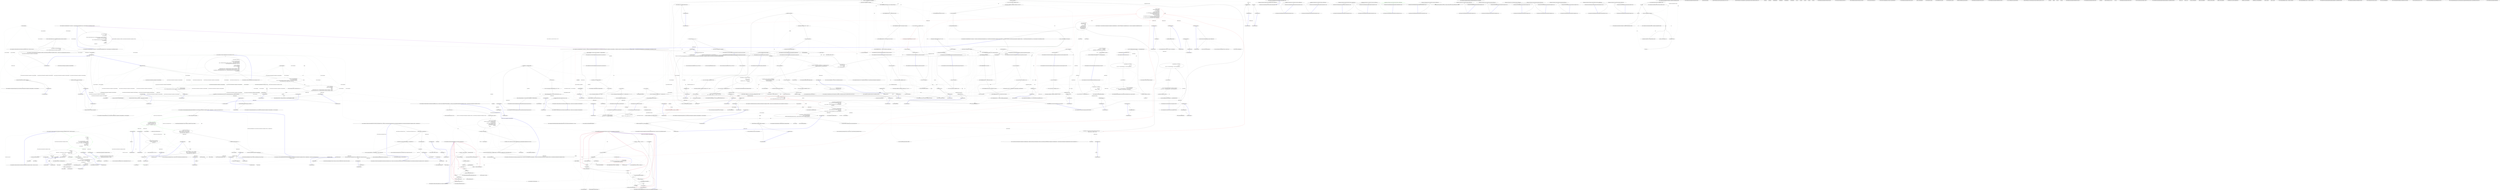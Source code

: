 digraph  {
n109 [label="System.StringComparer", span=""];
n110 [label="System.Collections.Generic.IEnumerable<CommandLine.Core.OptionSpecification>", span=""];
n111 [label="System.StringComparer", span=""];
n112 [label=optionSpecs, span=""];
n113 [label="System.Globalization.CultureInfo", span=""];
n114 [label=token, span=""];
n0 [cluster="CommandLine.Core.InstanceBuilder.Build<T>(System.Func<T>, System.Collections.Generic.IEnumerable<string>, System.StringComparer, System.Globalization.CultureInfo)", label="Entry CommandLine.Core.InstanceBuilder.Build<T>(System.Func<T>, System.Collections.Generic.IEnumerable<string>, System.StringComparer, System.Globalization.CultureInfo)", span="12-12"];
n1 [cluster="CommandLine.Core.InstanceBuilder.Build<T>(System.Func<T>, System.Collections.Generic.IEnumerable<string>, System.StringComparer, System.Globalization.CultureInfo)", label="return InstanceBuilder.Build(\r\n                factory,\r\n                (args, optionSpecs) =>\r\n                    {\r\n                        var tokens = Tokenizer.Tokenize(args, name => NameLookup.Contains(name, optionSpecs, nameComparer));\r\n                        var explodedTokens = Tokenizer.ExplodeOptionList(\r\n                            tokens,\r\n                            name => NameLookup.WithSeparator(name, optionSpecs, nameComparer));\r\n                        return explodedTokens;\r\n                    },\r\n                arguments,\r\n                nameComparer,\r\n                parsingCulture);", span="18-30"];
n5 [cluster="lambda expression", label="var tokens = Tokenizer.Tokenize(args, name => NameLookup.Contains(name, optionSpecs, nameComparer))", span="22-22"];
n12 [cluster="lambda expression", label="NameLookup.Contains(name, optionSpecs, nameComparer)", span="22-22"];
n6 [cluster="lambda expression", label="var explodedTokens = Tokenizer.ExplodeOptionList(\r\n                            tokens,\r\n                            name => NameLookup.WithSeparator(name, optionSpecs, nameComparer))", span="23-25"];
n16 [cluster="lambda expression", label="NameLookup.WithSeparator(name, optionSpecs, nameComparer)", span="25-25"];
n2 [cluster="CommandLine.Core.InstanceBuilder.Build<T>(System.Func<T>, System.Collections.Generic.IEnumerable<string>, System.StringComparer, System.Globalization.CultureInfo)", label="Exit CommandLine.Core.InstanceBuilder.Build<T>(System.Func<T>, System.Collections.Generic.IEnumerable<string>, System.StringComparer, System.Globalization.CultureInfo)", span="12-12"];
n3 [cluster="CommandLine.Core.InstanceBuilder.Build<T>(System.Func<T>, System.Func<System.Collections.Generic.IEnumerable<string>, System.Collections.Generic.IEnumerable<CommandLine.Core.OptionSpecification>, CommandLine.Core.StatePair<System.Collections.Generic.IEnumerable<CommandLine.Core.Token>>>, System.Collections.Generic.IEnumerable<string>, System.StringComparer, System.Globalization.CultureInfo)", label="Entry CommandLine.Core.InstanceBuilder.Build<T>(System.Func<T>, System.Func<System.Collections.Generic.IEnumerable<string>, System.Collections.Generic.IEnumerable<CommandLine.Core.OptionSpecification>, CommandLine.Core.StatePair<System.Collections.Generic.IEnumerable<CommandLine.Core.Token>>>, System.Collections.Generic.IEnumerable<string>, System.StringComparer, System.Globalization.CultureInfo)", span="33-33"];
n4 [cluster="lambda expression", label="Entry lambda expression", span="20-27"];
n9 [cluster="CommandLine.Core.Tokenizer.Tokenize(System.Collections.Generic.IEnumerable<string>, System.Func<string, bool>)", label="Entry CommandLine.Core.Tokenizer.Tokenize(System.Collections.Generic.IEnumerable<string>, System.Func<string, bool>)", span="11-11"];
n11 [cluster="lambda expression", label="Entry lambda expression", span="22-22"];
n7 [cluster="lambda expression", label="return explodedTokens;", span="26-26"];
n10 [cluster="CommandLine.Core.Tokenizer.ExplodeOptionList(CommandLine.Core.StatePair<System.Collections.Generic.IEnumerable<CommandLine.Core.Token>>, System.Func<string, CommandLine.Infrastructure.Maybe<char>>)", label="Entry CommandLine.Core.Tokenizer.ExplodeOptionList(CommandLine.Core.StatePair<System.Collections.Generic.IEnumerable<CommandLine.Core.Token>>, System.Func<string, CommandLine.Infrastructure.Maybe<char>>)", span="52-52"];
n15 [cluster="lambda expression", label="Entry lambda expression", span="25-25"];
n8 [cluster="lambda expression", label="Exit lambda expression", span="20-27"];
n13 [cluster="lambda expression", label="Exit lambda expression", span="22-22"];
n14 [cluster="CommandLine.Core.NameLookup.Contains(string, System.Collections.Generic.IEnumerable<CommandLine.Core.OptionSpecification>, System.StringComparer)", label="Entry CommandLine.Core.NameLookup.Contains(string, System.Collections.Generic.IEnumerable<CommandLine.Core.OptionSpecification>, System.StringComparer)", span="12-12"];
n17 [cluster="lambda expression", label="Exit lambda expression", span="25-25"];
n18 [cluster="CommandLine.Core.NameLookup.WithSeparator(string, System.Collections.Generic.IEnumerable<CommandLine.Core.OptionSpecification>, System.StringComparer)", label="Entry CommandLine.Core.NameLookup.WithSeparator(string, System.Collections.Generic.IEnumerable<CommandLine.Core.OptionSpecification>, System.StringComparer)", span="19-19"];
n19 [cluster="CommandLine.Core.InstanceBuilder.Build<T>(System.Func<T>, System.Func<System.Collections.Generic.IEnumerable<string>, System.Collections.Generic.IEnumerable<CommandLine.Core.OptionSpecification>, CommandLine.Core.StatePair<System.Collections.Generic.IEnumerable<CommandLine.Core.Token>>>, System.Collections.Generic.IEnumerable<string>, System.StringComparer, System.Globalization.CultureInfo)", label="var instance = factory()", span="40-40"];
n20 [cluster="CommandLine.Core.InstanceBuilder.Build<T>(System.Func<T>, System.Func<System.Collections.Generic.IEnumerable<string>, System.Collections.Generic.IEnumerable<CommandLine.Core.OptionSpecification>, CommandLine.Core.StatePair<System.Collections.Generic.IEnumerable<CommandLine.Core.Token>>>, System.Collections.Generic.IEnumerable<string>, System.StringComparer, System.Globalization.CultureInfo)", label="arguments.Any() && nameComparer.Equals(''--help'', arguments.First())", span="42-42"];
n24 [cluster="CommandLine.Core.InstanceBuilder.Build<T>(System.Func<T>, System.Func<System.Collections.Generic.IEnumerable<string>, System.Collections.Generic.IEnumerable<CommandLine.Core.OptionSpecification>, CommandLine.Core.StatePair<System.Collections.Generic.IEnumerable<CommandLine.Core.Token>>>, System.Collections.Generic.IEnumerable<string>, System.StringComparer, System.Globalization.CultureInfo)", label="var tokenizerResult = tokenizer(arguments, optionSpecs)", span="57-57"];
n26 [cluster="CommandLine.Core.InstanceBuilder.Build<T>(System.Func<T>, System.Func<System.Collections.Generic.IEnumerable<string>, System.Collections.Generic.IEnumerable<CommandLine.Core.OptionSpecification>, CommandLine.Core.StatePair<System.Collections.Generic.IEnumerable<CommandLine.Core.Token>>>, System.Collections.Generic.IEnumerable<string>, System.StringComparer, System.Globalization.CultureInfo)", color=red, community=0, label="15: var partitions = TokenPartitioner.Partition(\r\n                tokens,\r\n                name => TypeLookup.GetDescriptorInfo(name, optionSpecs, nameComparer))", span="61-63"];
n66 [cluster="lambda expression", color=red, community=0, label="39: TypeLookup.GetDescriptorInfo(name, optionSpecs, nameComparer)", span="63-63"];
n27 [cluster="CommandLine.Core.InstanceBuilder.Build<T>(System.Func<T>, System.Func<System.Collections.Generic.IEnumerable<string>, System.Collections.Generic.IEnumerable<CommandLine.Core.OptionSpecification>, CommandLine.Core.StatePair<System.Collections.Generic.IEnumerable<CommandLine.Core.Token>>>, System.Collections.Generic.IEnumerable<string>, System.StringComparer, System.Globalization.CultureInfo)", label="var optionSpecProps = OptionMapper.MapValues(\r\n                (from pt in specProps where pt.Specification.IsOption() select pt),\r\n                partitions.Options,\r\n                (vals, type, isScalar) => TypeConverter.ChangeType(vals, type, isScalar, parsingCulture),\r\n                nameComparer)", span="65-69"];
n70 [cluster="lambda expression", label="TypeConverter.ChangeType(vals, type, isScalar, parsingCulture)", span="68-68"];
n28 [cluster="CommandLine.Core.InstanceBuilder.Build<T>(System.Func<T>, System.Func<System.Collections.Generic.IEnumerable<string>, System.Collections.Generic.IEnumerable<CommandLine.Core.OptionSpecification>, CommandLine.Core.StatePair<System.Collections.Generic.IEnumerable<CommandLine.Core.Token>>>, System.Collections.Generic.IEnumerable<string>, System.StringComparer, System.Globalization.CultureInfo)", label="var valueSpecProps = ValueMapper.MapValues(\r\n                (from pt in specProps where pt.Specification.IsValue() select pt),\r\n                    partitions.Values,\r\n                (vals, type, isScalar) => TypeConverter.ChangeType(vals, type, isScalar, parsingCulture))", span="71-74"];
n74 [cluster="lambda expression", label="TypeConverter.ChangeType(vals, type, isScalar, parsingCulture)", span="74-74"];
n29 [cluster="CommandLine.Core.InstanceBuilder.Build<T>(System.Func<T>, System.Func<System.Collections.Generic.IEnumerable<string>, System.Collections.Generic.IEnumerable<CommandLine.Core.OptionSpecification>, CommandLine.Core.StatePair<System.Collections.Generic.IEnumerable<CommandLine.Core.Token>>>, System.Collections.Generic.IEnumerable<string>, System.StringComparer, System.Globalization.CultureInfo)", label="var missingValueErrors = from token in partitions.Errors\r\n                                     select new MissingValueOptionError(\r\n                                         NameInfo.FromOptionSpecification(optionSpecs.Single(o => token.Text.MatchName(o.ShortName, o.LongName, nameComparer))))", span="76-78"];
n77 [cluster="lambda expression", label="token.Text.MatchName(o.ShortName, o.LongName, nameComparer)", span="78-78"];
n35 [cluster="System.Func<TResult>.Invoke()", label="Entry System.Func<TResult>.Invoke()", span="0-0"];
n21 [cluster="CommandLine.Core.InstanceBuilder.Build<T>(System.Func<T>, System.Func<System.Collections.Generic.IEnumerable<string>, System.Collections.Generic.IEnumerable<CommandLine.Core.OptionSpecification>, CommandLine.Core.StatePair<System.Collections.Generic.IEnumerable<CommandLine.Core.Token>>>, System.Collections.Generic.IEnumerable<string>, System.StringComparer, System.Globalization.CultureInfo)", label="return ParserResult.Create(\r\n                    ParserResultType.Options,\r\n                    instance,\r\n                    new[] { new HelpRequestedError() });", span="44-47"];
n22 [cluster="CommandLine.Core.InstanceBuilder.Build<T>(System.Func<T>, System.Func<System.Collections.Generic.IEnumerable<string>, System.Collections.Generic.IEnumerable<CommandLine.Core.OptionSpecification>, CommandLine.Core.StatePair<System.Collections.Generic.IEnumerable<CommandLine.Core.Token>>>, System.Collections.Generic.IEnumerable<string>, System.StringComparer, System.Globalization.CultureInfo)", label="var specProps = instance.GetType().GetSpecifications(pi => SpecificationProperty.Create(\r\n                    Specification.FromProperty(pi), pi, Maybe.Nothing<object>()))", span="50-51"];
n31 [cluster="CommandLine.Core.InstanceBuilder.Build<T>(System.Func<T>, System.Func<System.Collections.Generic.IEnumerable<string>, System.Collections.Generic.IEnumerable<CommandLine.Core.OptionSpecification>, CommandLine.Core.StatePair<System.Collections.Generic.IEnumerable<CommandLine.Core.Token>>>, System.Collections.Generic.IEnumerable<string>, System.StringComparer, System.Globalization.CultureInfo)", color=red, community=0, label="30: instance = instance\r\n                .SetProperties(specPropsWithValue,\r\n                    sp => sp.Value.IsJust(),\r\n                    sp => sp.Value.FromJust())\r\n                .SetProperties(specPropsWithValue,\r\n                    sp => sp.Value.IsNothing() && sp.Specification.DefaultValue.IsJust(),\r\n                    sp => sp.Specification.DefaultValue.FromJust())\r\n                .SetProperties(specPropsWithValue,\r\n                    sp => sp.Value.IsNothing()\r\n                        && sp.Specification.ConversionType.ToDescriptor() == TypeDescriptorKind.Sequence\r\n                        && sp.Specification.DefaultValue.MatchNothing(),\r\n                    sp => sp.Property.PropertyType.GetGenericArguments().Single().CreateEmptyArray())", span="82-93"];
n36 [cluster="System.Collections.Generic.IEnumerable<TSource>.Any<TSource>()", label="Entry System.Collections.Generic.IEnumerable<TSource>.Any<TSource>()", span="0-0"];
n37 [cluster="System.Collections.Generic.IEnumerable<TSource>.First<TSource>()", label="Entry System.Collections.Generic.IEnumerable<TSource>.First<TSource>()", span="0-0"];
n38 [cluster="System.StringComparer.Equals(string, string)", label="Entry System.StringComparer.Equals(string, string)", span="0-0"];
n23 [cluster="CommandLine.Core.InstanceBuilder.Build<T>(System.Func<T>, System.Func<System.Collections.Generic.IEnumerable<string>, System.Collections.Generic.IEnumerable<CommandLine.Core.OptionSpecification>, CommandLine.Core.StatePair<System.Collections.Generic.IEnumerable<CommandLine.Core.Token>>>, System.Collections.Generic.IEnumerable<string>, System.StringComparer, System.Globalization.CultureInfo)", label="var optionSpecs = (from pt in specProps select pt.Specification)\r\n                .ThrowingValidate(SpecificationGuards.Lookup)\r\n                .OfType<OptionSpecification>()", span="53-55"];
n41 [cluster="object.GetType()", label="Entry object.GetType()", span="0-0"];
n42 [cluster="System.Type.GetSpecifications<T>(System.Func<System.Reflection.PropertyInfo, T>)", label="Entry System.Type.GetSpecifications<T>(System.Func<System.Reflection.PropertyInfo, T>)", span="12-12"];
n59 [cluster="lambda expression", label="Entry lambda expression", span="50-51"];
n43 [cluster="Unk.ThrowingValidate", label="Entry Unk.ThrowingValidate", span=""];
n44 [cluster="System.Collections.IEnumerable.OfType<TResult>()", label="Entry System.Collections.IEnumerable.OfType<TResult>()", span="0-0"];
n25 [cluster="CommandLine.Core.InstanceBuilder.Build<T>(System.Func<T>, System.Func<System.Collections.Generic.IEnumerable<string>, System.Collections.Generic.IEnumerable<CommandLine.Core.OptionSpecification>, CommandLine.Core.StatePair<System.Collections.Generic.IEnumerable<CommandLine.Core.Token>>>, System.Collections.Generic.IEnumerable<string>, System.StringComparer, System.Globalization.CultureInfo)", label="var tokens = tokenizerResult.Value", span="59-59"];
n45 [cluster="System.Func<T1, T2, TResult>.Invoke(T1, T2)", label="Entry System.Func<T1, T2, TResult>.Invoke(T1, T2)", span="0-0"];
n33 [cluster="CommandLine.Core.InstanceBuilder.Build<T>(System.Func<T>, System.Func<System.Collections.Generic.IEnumerable<string>, System.Collections.Generic.IEnumerable<CommandLine.Core.OptionSpecification>, CommandLine.Core.StatePair<System.Collections.Generic.IEnumerable<CommandLine.Core.Token>>>, System.Collections.Generic.IEnumerable<string>, System.StringComparer, System.Globalization.CultureInfo)", label="return ParserResult.Create(\r\n                ParserResultType.Options,\r\n                instance,\r\n                tokenizerResult.Errors\r\n                    .Concat(missingValueErrors)\r\n                    .Concat(optionSpecProps.Errors)\r\n                    .Concat(valueSpecProps.Errors)\r\n                    .Concat(validationErrors));", span="98-105"];
n46 [cluster="CommandLine.Core.TokenPartitioner.Partition(System.Collections.Generic.IEnumerable<CommandLine.Core.Token>, System.Func<string, CommandLine.Infrastructure.Maybe<CommandLine.Core.TypeDescriptor>>)", label="Entry CommandLine.Core.TokenPartitioner.Partition(System.Collections.Generic.IEnumerable<CommandLine.Core.Token>, System.Func<string, CommandLine.Infrastructure.Maybe<CommandLine.Core.TypeDescriptor>>)", span="12-12"];
n65 [cluster="lambda expression", label="Entry lambda expression", span="63-63"];
n47 [cluster="CommandLine.Core.Specification.IsOption()", label="Entry CommandLine.Core.Specification.IsOption()", span="11-11"];
n48 [cluster="Unk.MapValues", label="Entry Unk.MapValues", span=""];
n69 [cluster="lambda expression", label="Entry lambda expression", span="68-68"];
n30 [cluster="CommandLine.Core.InstanceBuilder.Build<T>(System.Func<T>, System.Func<System.Collections.Generic.IEnumerable<string>, System.Collections.Generic.IEnumerable<CommandLine.Core.OptionSpecification>, CommandLine.Core.StatePair<System.Collections.Generic.IEnumerable<CommandLine.Core.Token>>>, System.Collections.Generic.IEnumerable<string>, System.StringComparer, System.Globalization.CultureInfo)", label="var specPropsWithValue = optionSpecProps.Value.Concat(valueSpecProps.Value)", span="80-80"];
n49 [cluster="CommandLine.Core.Specification.IsValue()", label="Entry CommandLine.Core.Specification.IsValue()", span="18-18"];
n73 [cluster="lambda expression", label="Entry lambda expression", span="74-74"];
n50 [cluster="CommandLine.MissingValueOptionError.MissingValueOptionError(CommandLine.NameInfo)", label="Entry CommandLine.MissingValueOptionError.MissingValueOptionError(CommandLine.NameInfo)", span="261-261"];
n51 [cluster="Unk.Single", label="Entry Unk.Single", span=""];
n52 [cluster="Unk.FromOptionSpecification", label="Entry Unk.FromOptionSpecification", span=""];
n76 [cluster="lambda expression", label="Entry lambda expression", span="78-78"];
n53 [cluster="System.Collections.Generic.IEnumerable<TSource>.Concat<TSource>(System.Collections.Generic.IEnumerable<TSource>)", label="Entry System.Collections.Generic.IEnumerable<TSource>.Concat<TSource>(System.Collections.Generic.IEnumerable<TSource>)", span="0-0"];
n32 [cluster="CommandLine.Core.InstanceBuilder.Build<T>(System.Func<T>, System.Func<System.Collections.Generic.IEnumerable<string>, System.Collections.Generic.IEnumerable<CommandLine.Core.OptionSpecification>, CommandLine.Core.StatePair<System.Collections.Generic.IEnumerable<CommandLine.Core.Token>>>, System.Collections.Generic.IEnumerable<string>, System.StringComparer, System.Globalization.CultureInfo)", label="var validationErrors = specPropsWithValue.Validate(SpecificationPropertyRules.Lookup)\r\n                .OfType<Just<Error>>().Select(e => e.Value)", span="95-96"];
n54 [cluster="T.SetProperties<T>(System.Collections.Generic.IEnumerable<CommandLine.Core.SpecificationProperty>, System.Func<CommandLine.Core.SpecificationProperty, bool>, System.Func<CommandLine.Core.SpecificationProperty, object>)", label="Entry T.SetProperties<T>(System.Collections.Generic.IEnumerable<CommandLine.Core.SpecificationProperty>, System.Func<CommandLine.Core.SpecificationProperty, bool>, System.Func<CommandLine.Core.SpecificationProperty, object>)", span="42-42"];
n80 [cluster="lambda expression", label="Entry lambda expression", span="84-84"];
n84 [cluster="lambda expression", label="Entry lambda expression", span="85-85"];
n88 [cluster="lambda expression", label="Entry lambda expression", span="87-87"];
n92 [cluster="lambda expression", label="Entry lambda expression", span="88-88"];
n95 [cluster="lambda expression", label="Entry lambda expression", span="90-92"];
n100 [cluster="lambda expression", label="Entry lambda expression", span="93-93"];
n55 [cluster="System.Collections.Generic.IEnumerable<CommandLine.Core.SpecificationProperty>.Validate(System.Collections.Generic.IEnumerable<System.Func<System.Collections.Generic.IEnumerable<CommandLine.Core.SpecificationProperty>, System.Collections.Generic.IEnumerable<CommandLine.Infrastructure.Maybe<CommandLine.Error>>>>)", label="Entry System.Collections.Generic.IEnumerable<CommandLine.Core.SpecificationProperty>.Validate(System.Collections.Generic.IEnumerable<System.Func<System.Collections.Generic.IEnumerable<CommandLine.Core.SpecificationProperty>, System.Collections.Generic.IEnumerable<CommandLine.Infrastructure.Maybe<CommandLine.Error>>>>)", span="44-44"];
n56 [cluster="Unk.Select", label="Entry Unk.Select", span=""];
n106 [cluster="lambda expression", label="Entry lambda expression", span="96-96"];
n34 [cluster="CommandLine.Core.InstanceBuilder.Build<T>(System.Func<T>, System.Func<System.Collections.Generic.IEnumerable<string>, System.Collections.Generic.IEnumerable<CommandLine.Core.OptionSpecification>, CommandLine.Core.StatePair<System.Collections.Generic.IEnumerable<CommandLine.Core.Token>>>, System.Collections.Generic.IEnumerable<string>, System.StringComparer, System.Globalization.CultureInfo)", label="Exit CommandLine.Core.InstanceBuilder.Build<T>(System.Func<T>, System.Func<System.Collections.Generic.IEnumerable<string>, System.Collections.Generic.IEnumerable<CommandLine.Core.OptionSpecification>, CommandLine.Core.StatePair<System.Collections.Generic.IEnumerable<CommandLine.Core.Token>>>, System.Collections.Generic.IEnumerable<string>, System.StringComparer, System.Globalization.CultureInfo)", span="33-33"];
n57 [cluster="Unk.Concat", label="Entry Unk.Concat", span=""];
n58 [cluster="Unk.Create", label="Entry Unk.Create", span=""];
n39 [cluster="CommandLine.HelpRequestedError.HelpRequestedError()", label="Entry CommandLine.HelpRequestedError.HelpRequestedError()", span="338-338"];
n40 [cluster="CommandLine.ParserResult.Create<T>(CommandLine.ParserResultType, T, System.Collections.Generic.IEnumerable<CommandLine.Error>)", label="Entry CommandLine.ParserResult.Create<T>(CommandLine.ParserResultType, T, System.Collections.Generic.IEnumerable<CommandLine.Error>)", span="103-103"];
n60 [cluster="lambda expression", label="SpecificationProperty.Create(\r\n                    Specification.FromProperty(pi), pi, Maybe.Nothing<object>())", span="50-51"];
n61 [cluster="lambda expression", label="Exit lambda expression", span="50-51"];
n62 [cluster="CommandLine.Core.Specification.FromProperty(System.Reflection.PropertyInfo)", label="Entry CommandLine.Core.Specification.FromProperty(System.Reflection.PropertyInfo)", span="74-74"];
n63 [cluster="CommandLine.Infrastructure.Maybe.Nothing<T>()", label="Entry CommandLine.Infrastructure.Maybe.Nothing<T>()", span="66-66"];
n64 [cluster="CommandLine.Core.SpecificationProperty.Create(CommandLine.Core.Specification, System.Reflection.PropertyInfo, CommandLine.Infrastructure.Maybe<object>)", label="Entry CommandLine.Core.SpecificationProperty.Create(CommandLine.Core.Specification, System.Reflection.PropertyInfo, CommandLine.Infrastructure.Maybe<object>)", span="21-21"];
n67 [cluster="lambda expression", label="Exit lambda expression", span="63-63"];
n68 [cluster="CommandLine.Core.TypeLookup.GetDescriptorInfo(string, System.Collections.Generic.IEnumerable<CommandLine.Core.OptionSpecification>, System.StringComparer)", label="Entry CommandLine.Core.TypeLookup.GetDescriptorInfo(string, System.Collections.Generic.IEnumerable<CommandLine.Core.OptionSpecification>, System.StringComparer)", span="11-11"];
n71 [cluster="lambda expression", label="Exit lambda expression", span="68-68"];
n72 [cluster="CommandLine.Core.TypeConverter.ChangeType(System.Collections.Generic.IEnumerable<string>, System.Type, bool, System.Globalization.CultureInfo)", label="Entry CommandLine.Core.TypeConverter.ChangeType(System.Collections.Generic.IEnumerable<string>, System.Type, bool, System.Globalization.CultureInfo)", span="12-12"];
n75 [cluster="lambda expression", label="Exit lambda expression", span="74-74"];
n78 [cluster="lambda expression", label="Exit lambda expression", span="78-78"];
n79 [cluster="string.MatchName(string, string, System.StringComparer)", label="Entry string.MatchName(string, string, System.StringComparer)", span="8-8"];
n81 [cluster="lambda expression", label="sp.Value.IsJust()", span="84-84"];
n82 [cluster="lambda expression", label="Exit lambda expression", span="84-84"];
n83 [cluster="CommandLine.Infrastructure.Maybe<T>.IsJust<T>()", label="Entry CommandLine.Infrastructure.Maybe<T>.IsJust<T>()", span="152-152"];
n85 [cluster="lambda expression", label="sp.Value.FromJust()", span="85-85"];
n86 [cluster="lambda expression", label="Exit lambda expression", span="85-85"];
n87 [cluster="CommandLine.Infrastructure.Maybe<T>.FromJust<T>(System.Exception)", label="Entry CommandLine.Infrastructure.Maybe<T>.FromJust<T>(System.Exception)", span="137-137"];
n89 [cluster="lambda expression", label="sp.Value.IsNothing() && sp.Specification.DefaultValue.IsJust()", span="87-87"];
n90 [cluster="lambda expression", label="Exit lambda expression", span="87-87"];
n91 [cluster="CommandLine.Infrastructure.Maybe<T>.IsNothing<T>()", label="Entry CommandLine.Infrastructure.Maybe<T>.IsNothing<T>()", span="147-147"];
n93 [cluster="lambda expression", label="sp.Specification.DefaultValue.FromJust()", span="88-88"];
n94 [cluster="lambda expression", label="Exit lambda expression", span="88-88"];
n96 [cluster="lambda expression", color=red, community=0, label="48: sp.Value.IsNothing()\r\n                        && sp.Specification.ConversionType.ToDescriptor() == TypeDescriptorKind.Sequence\r\n                        && sp.Specification.DefaultValue.MatchNothing()", span="90-92"];
n97 [cluster="lambda expression", label="Exit lambda expression", span="90-92"];
n98 [cluster="System.Type.ToDescriptor()", label="Entry System.Type.ToDescriptor()", span="22-22"];
n99 [cluster="CommandLine.Infrastructure.Maybe<T>.MatchNothing()", label="Entry CommandLine.Infrastructure.Maybe<T>.MatchNothing()", span="26-26"];
n101 [cluster="lambda expression", label="sp.Property.PropertyType.GetGenericArguments().Single().CreateEmptyArray()", span="93-93"];
n102 [cluster="lambda expression", label="Exit lambda expression", span="93-93"];
n103 [cluster="System.Type.GetGenericArguments()", label="Entry System.Type.GetGenericArguments()", span="0-0"];
n104 [cluster="System.Collections.Generic.IEnumerable<TSource>.Single<TSource>()", label="Entry System.Collections.Generic.IEnumerable<TSource>.Single<TSource>()", span="0-0"];
n105 [cluster="System.Type.CreateEmptyArray()", label="Entry System.Type.CreateEmptyArray()", span="83-83"];
n107 [cluster="lambda expression", label="e.Value", span="96-96"];
n108 [cluster="lambda expression", label="Exit lambda expression", span="96-96"];
d59 [cluster="CommandLine.Core.Tokenizer.ExplodeOptionList(RailwaySharp.ErrorHandling.Result<System.Collections.Generic.IEnumerable<CommandLine.Core.Token>, CommandLine.Error>, System.Func<string, CSharpx.Maybe<char>>)", color=green, community=0, label="11: var replaces = tokens.Select((t, i) =>\r\n                optionSequenceWithSeparatorLookup(t.Text)\r\n                    .Return(sep => Tuple.Create(i + 1, sep),\r\n                        Tuple.Create(-1, '\0'))).SkipWhile(x => x.Item1 < 0)", span="63-66"];
d57 [cluster="CommandLine.Core.Tokenizer.ExplodeOptionList(RailwaySharp.ErrorHandling.Result<System.Collections.Generic.IEnumerable<CommandLine.Core.Token>, CommandLine.Error>, System.Func<string, CSharpx.Maybe<char>>)", label="Entry CommandLine.Core.Tokenizer.ExplodeOptionList(RailwaySharp.ErrorHandling.Result<System.Collections.Generic.IEnumerable<CommandLine.Core.Token>, CommandLine.Error>, System.Func<string, CSharpx.Maybe<char>>)", span="57-57"];
d58 [cluster="CommandLine.Core.Tokenizer.ExplodeOptionList(RailwaySharp.ErrorHandling.Result<System.Collections.Generic.IEnumerable<CommandLine.Core.Token>, CommandLine.Error>, System.Func<string, CSharpx.Maybe<char>>)", label="var tokens = tokenizerResult.SucceededWith()", span="61-61"];
d60 [cluster="CommandLine.Core.Tokenizer.ExplodeOptionList(RailwaySharp.ErrorHandling.Result<System.Collections.Generic.IEnumerable<CommandLine.Core.Token>, CommandLine.Error>, System.Func<string, CSharpx.Maybe<char>>)", label="var exploded = tokens.Select((t, i) =>\r\n                        replaces.FirstOrDefault(x => x.Item1 == i).ToMaybe()\r\n                            .Return(r => t.Text.Split(r.Item2).Select(Token.Value),\r\n                                Enumerable.Empty<Token>().Concat(new[] { t })))", span="68-71"];
d42 [cluster="Unk.Select", label="Entry Unk.Select", span=""];
d65 [cluster="Unk.SkipWhile", label="Entry Unk.SkipWhile", span=""];
d68 [cluster="lambda expression", label="Entry lambda expression", span="63-66"];
d77 [cluster="lambda expression", label="Entry lambda expression", span="66-66"];
d81 [cluster="lambda expression", label="replaces.FirstOrDefault(x => x.Item1 == i).ToMaybe()\r\n                            .Return(r => t.Text.Split(r.Item2).Select(Token.Value),\r\n                                Enumerable.Empty<Token>().Concat(new[] { t }))", span="69-71"];
d98 [cluster="CommandLine.Core.Tokenizer.Normalize(System.Collections.Generic.IEnumerable<CommandLine.Core.Token>, System.Func<string, bool>)", color=green, community=0, label="22: var indexes =\r\n                from i in\r\n                    tokens.Select(\r\n                        (t, i) =>\r\n                        {\r\n                            var prev = tokens.ElementAtOrDefault(i - 1).ToMaybe();\r\n                            return t.IsValue() && ((Value)t).ExplicitlyAssigned\r\n                                   && prev.Return(p => p.IsName() && !nameLookup(p.Text), false)\r\n                                ? Maybe.Just(i)\r\n                                : Maybe.Nothing<int>();\r\n                        }).Where(i => i.IsJust())\r\n                select i.FromJust()", span="81-92"];
d97 [cluster="CommandLine.Core.Tokenizer.Normalize(System.Collections.Generic.IEnumerable<CommandLine.Core.Token>, System.Func<string, bool>)", label="Entry CommandLine.Core.Tokenizer.Normalize(System.Collections.Generic.IEnumerable<CommandLine.Core.Token>, System.Func<string, bool>)", span="78-78"];
d99 [cluster="CommandLine.Core.Tokenizer.Normalize(System.Collections.Generic.IEnumerable<CommandLine.Core.Token>, System.Func<string, bool>)", label="var toExclude =\r\n                from t in\r\n                    tokens.Select((t, i) => indexes.Contains(i) ? Maybe.Just(t) : Maybe.Nothing<Token>())\r\n                        .Where(t => t.IsJust())\r\n                select t.FromJust()", span="94-98"];
d23 [cluster="Unk.Where", label="Entry Unk.Where", span=""];
d103 [cluster="Unk.FromJust", label="Entry Unk.FromJust", span=""];
d105 [cluster="lambda expression", label="Entry lambda expression", span="84-91"];
d119 [cluster="lambda expression", label="Entry lambda expression", span="91-91"];
d124 [cluster="lambda expression", label="indexes.Contains(i) ? Maybe.Just(t) : Maybe.Nothing<Token>()", span="96-96"];
d120 [cluster="lambda expression", color=green, community=0, label="22: i.IsJust()", span="91-91"];
d121 [cluster="lambda expression", label="Exit lambda expression", span="91-91"];
d122 [cluster="Unk.IsJust", label="Entry Unk.IsJust", span=""];
d63 [cluster="CommandLine.Core.Tokenizer.ExplodeOptionList(RailwaySharp.ErrorHandling.Result<System.Collections.Generic.IEnumerable<CommandLine.Core.Token>, CommandLine.Error>, System.Func<string, CSharpx.Maybe<char>>)", label="Exit CommandLine.Core.Tokenizer.ExplodeOptionList(RailwaySharp.ErrorHandling.Result<System.Collections.Generic.IEnumerable<CommandLine.Core.Token>, CommandLine.Error>, System.Func<string, CSharpx.Maybe<char>>)", span="57-57"];
d135 [cluster="lambda expression", label="var explodedTokens = Tokenizer.ExplodeOptionList(tokens, name => NameLookup.HavingSeparator(name, optionSpecs, nameComparer))", span="127-127"];
d69 [cluster="lambda expression", label="optionSequenceWithSeparatorLookup(t.Text)\r\n                    .Return(sep => Tuple.Create(i + 1, sep),\r\n                        Tuple.Create(-1, '\0'))", span="64-66"];
d62 [cluster="CommandLine.Core.Tokenizer.ExplodeOptionList(RailwaySharp.ErrorHandling.Result<System.Collections.Generic.IEnumerable<CommandLine.Core.Token>, CommandLine.Error>, System.Func<string, CSharpx.Maybe<char>>)", label="return Result.Succeed(flattened, tokenizerResult.SuccessfulMessages());", span="75-75"];
d64 [cluster="RailwaySharp.ErrorHandling.Result<TSuccess, TMessage>.SucceededWith<TSuccess, TMessage>()", label="Entry RailwaySharp.ErrorHandling.Result<TSuccess, TMessage>.SucceededWith<TSuccess, TMessage>()", span="653-653"];
d61 [cluster="CommandLine.Core.Tokenizer.ExplodeOptionList(RailwaySharp.ErrorHandling.Result<System.Collections.Generic.IEnumerable<CommandLine.Core.Token>, CommandLine.Error>, System.Func<string, CSharpx.Maybe<char>>)", label="var flattened = exploded.SelectMany(x => x)", span="73-73"];
d80 [cluster="lambda expression", label="Entry lambda expression", span="68-71"];
d34 [cluster="CommandLine.Core.Tokenizer.PreprocessDashDash(System.Collections.Generic.IEnumerable<string>, System.Func<System.Collections.Generic.IEnumerable<string>, RailwaySharp.ErrorHandling.Result<System.Collections.Generic.IEnumerable<CommandLine.Core.Token>, CommandLine.Error>>)", label="var values = arguments.SkipWhile(arg => !arg.EqualsOrdinal(''--'')).Skip(1).Select(Token.Value)", span="51-51"];
d91 [cluster="lambda expression", label="t.Text.Split(r.Item2).Select(Token.Value)", span="70-70"];
d70 [cluster="lambda expression", label="Exit lambda expression", span="63-66"];
d74 [cluster="lambda expression", label="Tuple.Create(i + 1, sep)", span="65-65"];
d79 [cluster="lambda expression", label="Exit lambda expression", span="66-66"];
d78 [cluster="lambda expression", label="x.Item1 < 0", span="66-66"];
d207 [label=replaces, span=""];
d82 [cluster="lambda expression", label="Exit lambda expression", span="68-71"];
d83 [cluster="Unk.FirstOrDefault", label="Entry Unk.FirstOrDefault", span=""];
d84 [cluster="Unk.ToMaybe", label="Entry Unk.ToMaybe", span=""];
d85 [cluster="System.Linq.Enumerable.Empty<TResult>()", label="Entry System.Linq.Enumerable.Empty<TResult>()", span="0-0"];
d86 [cluster="System.Collections.Generic.IEnumerable<TSource>.Concat<TSource>(System.Collections.Generic.IEnumerable<TSource>)", label="Entry System.Collections.Generic.IEnumerable<TSource>.Concat<TSource>(System.Collections.Generic.IEnumerable<TSource>)", span="0-0"];
d72 [cluster="Unk.Return", label="Entry Unk.Return", span=""];
d87 [cluster="lambda expression", label="Entry lambda expression", span="69-69"];
d90 [cluster="lambda expression", label="Entry lambda expression", span="70-70"];
d102 [cluster="CommandLine.Core.Tokenizer.Normalize(System.Collections.Generic.IEnumerable<CommandLine.Core.Token>, System.Func<string, bool>)", label="Exit CommandLine.Core.Tokenizer.Normalize(System.Collections.Generic.IEnumerable<CommandLine.Core.Token>, System.Func<string, bool>)", span="78-78"];
d140 [cluster="lambda expression", label="Tokenizer.Normalize(toks,\r\n                            name => NameLookup.Contains(name, optionSpecs, nameComparer) != NameLookupResult.NoOptionFound)", span="117-118"];
d106 [cluster="lambda expression", label="var prev = tokens.ElementAtOrDefault(i - 1).ToMaybe()", span="86-86"];
d107 [cluster="lambda expression", label="return t.IsValue() && ((Value)t).ExplicitlyAssigned\r\n                                   && prev.Return(p => p.IsName() && !nameLookup(p.Text), false)\r\n                                ? Maybe.Just(i)\r\n                                : Maybe.Nothing<int>();", span="87-90"];
d115 [cluster="lambda expression", label="p.IsName() && !nameLookup(p.Text)", span="88-88"];
d100 [cluster="CommandLine.Core.Tokenizer.Normalize(System.Collections.Generic.IEnumerable<CommandLine.Core.Token>, System.Func<string, bool>)", label="var normalized = tokens.Except(toExclude)", span="100-100"];
d123 [cluster="lambda expression", label="Entry lambda expression", span="96-96"];
d126 [cluster="lambda expression", label="Entry lambda expression", span="97-97"];
d12 [cluster="CommandLine.Core.Tokenizer.Tokenize(System.Collections.Generic.IEnumerable<string>, System.Func<string, CommandLine.Core.NameLookupResult>, System.Func<System.Collections.Generic.IEnumerable<CommandLine.Core.Token>, System.Collections.Generic.IEnumerable<CommandLine.Core.Token>>)", label="return Result.Succeed(normalized.Where(x => !unkTokens.Contains(x)), errors.Concat(from t in unkTokens select new UnknownOptionError(t.Text)));", span="41-41"];
d108 [cluster="lambda expression", label="Exit lambda expression", span="84-91"];
d212 [label=indexes, span=""];
d125 [cluster="lambda expression", label="Exit lambda expression", span="96-96"];
d30 [cluster="Unk.Contains", label="Entry Unk.Contains", span=""];
d112 [cluster="CSharpx.Maybe.Just<T>(T)", label="Entry CSharpx.Maybe.Just<T>(T)", span="124-124"];
d113 [cluster="CSharpx.Maybe.Nothing<T>()", label="Entry CSharpx.Maybe.Nothing<T>()", span="116-116"];
d127 [cluster="lambda expression", label="t.IsJust()", span="97-97"];
d213 [label="System.StringComparer", span=""];
d129 [cluster="CommandLine.Core.Tokenizer.ConfigureTokenizer(System.StringComparer, bool, bool)", label="Entry CommandLine.Core.Tokenizer.ConfigureTokenizer(System.StringComparer, bool, bool)", span="109-109"];
d130 [cluster="CommandLine.Core.Tokenizer.ConfigureTokenizer(System.StringComparer, bool, bool)", label="return (arguments, optionSpecs) =>\r\n                {\r\n                    var normalize = ignoreUnknownArguments\r\n                        ? toks => Tokenizer.Normalize(toks,\r\n                            name => NameLookup.Contains(name, optionSpecs, nameComparer) != NameLookupResult.NoOptionFound)\r\n                        : new Func<IEnumerable<Token>, IEnumerable<Token>>(toks => toks);\r\n\r\n                    var tokens = enableDashDash\r\n                        ? Tokenizer.PreprocessDashDash(\r\n                                arguments,\r\n                                args =>\r\n                                    Tokenizer.Tokenize(args, name => NameLookup.Contains(name, optionSpecs, nameComparer), normalize))\r\n                        : Tokenizer.Tokenize(arguments, name => NameLookup.Contains(name, optionSpecs, nameComparer), normalize);\r\n                    var explodedTokens = Tokenizer.ExplodeOptionList(tokens, name => NameLookup.HavingSeparator(name, optionSpecs, nameComparer));\r\n                    return explodedTokens;\r\n                };", span="114-129"];
d134 [cluster="lambda expression", label="var tokens = enableDashDash\r\n                        ? Tokenizer.PreprocessDashDash(\r\n                                arguments,\r\n                                args =>\r\n                                    Tokenizer.Tokenize(args, name => NameLookup.Contains(name, optionSpecs, nameComparer), normalize))\r\n                        : Tokenizer.Tokenize(arguments, name => NameLookup.Contains(name, optionSpecs, nameComparer), normalize)", span="121-126"];
d132 [cluster="lambda expression", label="Entry lambda expression", span="114-129"];
d136 [cluster="lambda expression", label="return explodedTokens;", span="128-128"];
d158 [cluster="lambda expression", label="Entry lambda expression", span="127-127"];
d205 [label="System.Func<string, CSharpx.Maybe<char>>", span=""];
d22 [cluster="System.Func<T, TResult>.Invoke(T)", label="Entry System.Func<T, TResult>.Invoke(T)", span="0-0"];
d71 [cluster="System.Tuple.Create<T1, T2>(T1, T2)", label="Entry System.Tuple.Create<T1, T2>(T1, T2)", span="0-0"];
d73 [cluster="lambda expression", label="Entry lambda expression", span="65-65"];
d67 [cluster="RailwaySharp.ErrorHandling.Result<TSuccess, TMessage>.SuccessfulMessages<TSuccess, TMessage>()", label="Entry RailwaySharp.ErrorHandling.Result<TSuccess, TMessage>.SuccessfulMessages<TSuccess, TMessage>()", span="15-15"];
d26 [cluster="Unk.Succeed", label="Entry Unk.Succeed", span=""];
d66 [cluster="Unk.SelectMany", label="Entry Unk.SelectMany", span=""];
d94 [cluster="lambda expression", label="Entry lambda expression", span="73-73"];
d88 [cluster="lambda expression", label="x.Item1 == i", span="69-69"];
d31 [cluster="CommandLine.Core.Tokenizer.PreprocessDashDash(System.Collections.Generic.IEnumerable<string>, System.Func<System.Collections.Generic.IEnumerable<string>, RailwaySharp.ErrorHandling.Result<System.Collections.Generic.IEnumerable<CommandLine.Core.Token>, CommandLine.Error>>)", label="Entry CommandLine.Core.Tokenizer.PreprocessDashDash(System.Collections.Generic.IEnumerable<string>, System.Func<System.Collections.Generic.IEnumerable<string>, RailwaySharp.ErrorHandling.Result<System.Collections.Generic.IEnumerable<CommandLine.Core.Token>, CommandLine.Error>>)", span="44-44"];
d33 [cluster="CommandLine.Core.Tokenizer.PreprocessDashDash(System.Collections.Generic.IEnumerable<string>, System.Func<System.Collections.Generic.IEnumerable<string>, RailwaySharp.ErrorHandling.Result<System.Collections.Generic.IEnumerable<CommandLine.Core.Token>, CommandLine.Error>>)", label="var tokenizerResult = tokenizer(arguments.TakeWhile(arg => !arg.EqualsOrdinal(''--'')))", span="50-50"];
d35 [cluster="CommandLine.Core.Tokenizer.PreprocessDashDash(System.Collections.Generic.IEnumerable<string>, System.Func<System.Collections.Generic.IEnumerable<string>, RailwaySharp.ErrorHandling.Result<System.Collections.Generic.IEnumerable<CommandLine.Core.Token>, CommandLine.Error>>)", label="return tokenizerResult.Map(tokens => tokens.Concat(values));", span="52-52"];
d40 [cluster="System.Collections.Generic.IEnumerable<TSource>.SkipWhile<TSource>(System.Func<TSource, bool>)", label="Entry System.Collections.Generic.IEnumerable<TSource>.SkipWhile<TSource>(System.Func<TSource, bool>)", span="0-0"];
d41 [cluster="System.Collections.Generic.IEnumerable<TSource>.Skip<TSource>(int)", label="Entry System.Collections.Generic.IEnumerable<TSource>.Skip<TSource>(int)", span="0-0"];
d51 [cluster="lambda expression", label="Entry lambda expression", span="51-51"];
d55 [cluster="lambda expression", label="tokens.Concat(values)", span="52-52"];
d209 [label="CommandLine.Core.Token", span=""];
d92 [cluster="lambda expression", label="Exit lambda expression", span="70-70"];
d93 [cluster="Unk.Split", label="Entry Unk.Split", span=""];
d206 [label=int, span=""];
d75 [cluster="lambda expression", label="Exit lambda expression", span="65-65"];
d76 [cluster="Unk.Create", label="Entry Unk.Create", span=""];
d89 [cluster="lambda expression", label="Exit lambda expression", span="69-69"];
d101 [cluster="CommandLine.Core.Tokenizer.Normalize(System.Collections.Generic.IEnumerable<CommandLine.Core.Token>, System.Func<string, bool>)", label="return normalized;", span="102-102"];
d216 [label="System.Collections.Generic.IEnumerable<CommandLine.Core.OptionSpecification>", span=""];
d133 [cluster="lambda expression", label="var normalize = ignoreUnknownArguments\r\n                        ? toks => Tokenizer.Normalize(toks,\r\n                            name => NameLookup.Contains(name, optionSpecs, nameComparer) != NameLookupResult.NoOptionFound)\r\n                        : new Func<IEnumerable<Token>, IEnumerable<Token>>(toks => toks)", span="116-119"];
d139 [cluster="lambda expression", label="Entry lambda expression", span="117-118"];
d141 [cluster="lambda expression", label="Exit lambda expression", span="117-118"];
d142 [cluster="lambda expression", label="Entry lambda expression", span="118-118"];
d210 [label="System.Collections.Generic.IEnumerable<CommandLine.Core.Token>", span=""];
d109 [cluster="System.Collections.Generic.IEnumerable<TSource>.ElementAtOrDefault<TSource>(int)", label="Entry System.Collections.Generic.IEnumerable<TSource>.ElementAtOrDefault<TSource>(int)", span="0-0"];
d110 [cluster="T.ToMaybe<T>()", label="Entry T.ToMaybe<T>()", span="249-249"];
d211 [label="System.Func<string, bool>", span=""];
d111 [cluster="CommandLine.Core.Token.IsValue()", label="Entry CommandLine.Core.Token.IsValue()", span="133-133"];
d114 [cluster="lambda expression", label="Entry lambda expression", span="88-88"];
d116 [cluster="lambda expression", label="Exit lambda expression", span="88-88"];
d117 [cluster="Unk.IsName", label="Entry Unk.IsName", span=""];
d118 [cluster="Unk.nameLookup", label="Entry Unk.nameLookup", span=""];
d104 [cluster="Unk.Except", label="Entry Unk.Except", span=""];
d128 [cluster="lambda expression", label="Exit lambda expression", span="97-97"];
d7 [cluster="CommandLine.Core.Tokenizer.Tokenize(System.Collections.Generic.IEnumerable<string>, System.Func<string, CommandLine.Core.NameLookupResult>, System.Func<System.Collections.Generic.IEnumerable<CommandLine.Core.Token>, System.Collections.Generic.IEnumerable<CommandLine.Core.Token>>)", label="var errors = new List<Error>()", span="25-25"];
d10 [cluster="CommandLine.Core.Tokenizer.Tokenize(System.Collections.Generic.IEnumerable<string>, System.Func<string, CommandLine.Core.NameLookupResult>, System.Func<System.Collections.Generic.IEnumerable<CommandLine.Core.Token>, System.Collections.Generic.IEnumerable<CommandLine.Core.Token>>)", label="var normalized = normalize(tokens)", span="37-37"];
d11 [cluster="CommandLine.Core.Tokenizer.Tokenize(System.Collections.Generic.IEnumerable<string>, System.Func<string, CommandLine.Core.NameLookupResult>, System.Func<System.Collections.Generic.IEnumerable<CommandLine.Core.Token>, System.Collections.Generic.IEnumerable<CommandLine.Core.Token>>)", label="var unkTokens = (from t in normalized where t.IsName() && nameLookup(t.Text) == NameLookupResult.NoOptionFound select t).Memorize()", span="39-39"];
d13 [cluster="CommandLine.Core.Tokenizer.Tokenize(System.Collections.Generic.IEnumerable<string>, System.Func<string, CommandLine.Core.NameLookupResult>, System.Func<System.Collections.Generic.IEnumerable<CommandLine.Core.Token>, System.Collections.Generic.IEnumerable<CommandLine.Core.Token>>)", label="Exit CommandLine.Core.Tokenizer.Tokenize(System.Collections.Generic.IEnumerable<string>, System.Func<string, CommandLine.Core.NameLookupResult>, System.Func<System.Collections.Generic.IEnumerable<CommandLine.Core.Token>, System.Collections.Generic.IEnumerable<CommandLine.Core.Token>>)", span="20-20"];
d24 [cluster="UnknownOptionError.cstr", label="Entry UnknownOptionError.cstr", span=""];
d25 [cluster="Unk.Concat", label="Entry Unk.Concat", span=""];
d28 [cluster="lambda expression", label="!unkTokens.Contains(x)", span="41-41"];
d143 [cluster="lambda expression", label="NameLookup.Contains(name, optionSpecs, nameComparer) != NameLookupResult.NoOptionFound", span="118-118"];
d150 [cluster="lambda expression", label="Tokenizer.Tokenize(args, name => NameLookup.Contains(name, optionSpecs, nameComparer), normalize)", span="125-125"];
d153 [cluster="lambda expression", label="NameLookup.Contains(name, optionSpecs, nameComparer)", span="125-125"];
d156 [cluster="lambda expression", label="NameLookup.Contains(name, optionSpecs, nameComparer)", span="126-126"];
d159 [cluster="lambda expression", label="NameLookup.HavingSeparator(name, optionSpecs, nameComparer)", span="127-127"];
d131 [cluster="CommandLine.Core.Tokenizer.ConfigureTokenizer(System.StringComparer, bool, bool)", label="Exit CommandLine.Core.Tokenizer.ConfigureTokenizer(System.StringComparer, bool, bool)", span="109-109"];
d215 [label=bool, span=""];
d3 [cluster="CommandLine.Core.Tokenizer.Tokenize(System.Collections.Generic.IEnumerable<string>, System.Func<string, CommandLine.Core.NameLookupResult>, System.Func<System.Collections.Generic.IEnumerable<CommandLine.Core.Token>, System.Collections.Generic.IEnumerable<CommandLine.Core.Token>>)", label="Entry CommandLine.Core.Tokenizer.Tokenize(System.Collections.Generic.IEnumerable<string>, System.Func<string, CommandLine.Core.NameLookupResult>, System.Func<System.Collections.Generic.IEnumerable<CommandLine.Core.Token>, System.Collections.Generic.IEnumerable<CommandLine.Core.Token>>)", span="20-20"];
d149 [cluster="lambda expression", label="Entry lambda expression", span="124-125"];
d155 [cluster="lambda expression", label="Entry lambda expression", span="126-126"];
d160 [cluster="lambda expression", label="Exit lambda expression", span="127-127"];
d36 [cluster="CommandLine.Core.Tokenizer.PreprocessDashDash(System.Collections.Generic.IEnumerable<string>, System.Func<System.Collections.Generic.IEnumerable<string>, RailwaySharp.ErrorHandling.Result<System.Collections.Generic.IEnumerable<CommandLine.Core.Token>, CommandLine.Error>>)", label="return tokenizer(arguments);", span="54-54"];
d173 [cluster="CommandLine.Core.Tokenizer.TokenizeShortName(string, System.Func<string, CommandLine.Core.NameLookupResult>)", label="var r = nameLookup(n)", span="156-156"];
d96 [cluster="lambda expression", label="Exit lambda expression", span="73-73"];
d95 [cluster="lambda expression", label=x, span="73-73"];
d208 [label=int, span=""];
d37 [cluster="CommandLine.Core.Tokenizer.PreprocessDashDash(System.Collections.Generic.IEnumerable<string>, System.Func<System.Collections.Generic.IEnumerable<string>, RailwaySharp.ErrorHandling.Result<System.Collections.Generic.IEnumerable<CommandLine.Core.Token>, CommandLine.Error>>)", label="Exit CommandLine.Core.Tokenizer.PreprocessDashDash(System.Collections.Generic.IEnumerable<string>, System.Func<System.Collections.Generic.IEnumerable<string>, RailwaySharp.ErrorHandling.Result<System.Collections.Generic.IEnumerable<CommandLine.Core.Token>, CommandLine.Error>>)", span="44-44"];
d32 [cluster="CommandLine.Core.Tokenizer.PreprocessDashDash(System.Collections.Generic.IEnumerable<string>, System.Func<System.Collections.Generic.IEnumerable<string>, RailwaySharp.ErrorHandling.Result<System.Collections.Generic.IEnumerable<CommandLine.Core.Token>, CommandLine.Error>>)", label="arguments.Any(arg => arg.EqualsOrdinal(''--''))", span="48-48"];
d39 [cluster="System.Collections.Generic.IEnumerable<TSource>.TakeWhile<TSource>(System.Func<TSource, bool>)", label="Entry System.Collections.Generic.IEnumerable<TSource>.TakeWhile<TSource>(System.Func<TSource, bool>)", span="0-0"];
d48 [cluster="lambda expression", label="Entry lambda expression", span="50-50"];
d43 [cluster="RailwaySharp.ErrorHandling.Result<TSuccess, TMessage>.Map<TSuccess, TMessage, TResult>(System.Func<TSuccess, TResult>)", label="Entry RailwaySharp.ErrorHandling.Result<TSuccess, TMessage>.Map<TSuccess, TMessage, TResult>(System.Func<TSuccess, TResult>)", span="534-534"];
d54 [cluster="lambda expression", label="Entry lambda expression", span="52-52"];
d53 [cluster="lambda expression", label="Exit lambda expression", span="51-51"];
d52 [cluster="lambda expression", label="!arg.EqualsOrdinal(''--'')", span="51-51"];
d204 [label=values, span=""];
d56 [cluster="lambda expression", label="Exit lambda expression", span="52-52"];
d214 [label=bool, span=""];
d138 [cluster="Func<IEnumerable<Token>, IEnumerable<Token>>.cstr", label="Entry Func<IEnumerable<Token>, IEnumerable<Token>>.cstr", span=""];
d147 [cluster="lambda expression", label=toks, span="119-119"];
d144 [cluster="lambda expression", label="Exit lambda expression", span="118-118"];
d8 [cluster="CommandLine.Core.Tokenizer.Tokenize(System.Collections.Generic.IEnumerable<string>, System.Func<string, CommandLine.Core.NameLookupResult>, System.Func<System.Collections.Generic.IEnumerable<CommandLine.Core.Token>, System.Collections.Generic.IEnumerable<CommandLine.Core.Token>>)", label="Action<Error> onError = errors.Add", span="26-26"];
d14 [cluster="System.Collections.Generic.List<T>.List()", label="Entry System.Collections.Generic.List<T>.List()", span="0-0"];
d9 [cluster="CommandLine.Core.Tokenizer.Tokenize(System.Collections.Generic.IEnumerable<string>, System.Func<string, CommandLine.Core.NameLookupResult>, System.Func<System.Collections.Generic.IEnumerable<CommandLine.Core.Token>, System.Collections.Generic.IEnumerable<CommandLine.Core.Token>>)", label="var tokens = (from arg in arguments\r\n                          from token in !arg.StartsWith(''-'', StringComparison.Ordinal)\r\n                               ? new[] { Token.Value(arg) }\r\n                               : arg.StartsWith(''--'', StringComparison.Ordinal)\r\n                                     ? TokenizeLongName(arg, onError)\r\n                                     : TokenizeShortName(arg, nameLookup)\r\n                          select token)\r\n                            .Memorize()", span="28-35"];
d20 [cluster="Unk.normalize", label="Entry Unk.normalize", span=""];
d21 [cluster="CommandLine.Core.Token.IsName()", label="Entry CommandLine.Core.Token.IsName()", span="128-128"];
d19 [cluster="Unk.Memorize", label="Entry Unk.Memorize", span=""];
d203 [label=unkTokens, span=""];
d217 [label=normalize, span=""];
d151 [cluster="lambda expression", label="Exit lambda expression", span="124-125"];
d152 [cluster="lambda expression", label="Entry lambda expression", span="125-125"];
d157 [cluster="lambda expression", label="Exit lambda expression", span="126-126"];
d161 [cluster="CommandLine.Core.NameLookup.HavingSeparator(string, System.Collections.Generic.IEnumerable<CommandLine.Core.OptionSpecification>, System.StringComparer)", label="Entry CommandLine.Core.NameLookup.HavingSeparator(string, System.Collections.Generic.IEnumerable<CommandLine.Core.OptionSpecification>, System.StringComparer)", span="27-27"];
d1 [cluster="CommandLine.Core.Tokenizer.Tokenize(System.Collections.Generic.IEnumerable<string>, System.Func<string, CommandLine.Core.NameLookupResult>)", label="return Tokenizer.Tokenize(arguments, nameLookup, tokens => tokens);", span="17-17"];
d18 [cluster="CommandLine.Core.Tokenizer.TokenizeShortName(string, System.Func<string, CommandLine.Core.NameLookupResult>)", label="Entry CommandLine.Core.Tokenizer.TokenizeShortName(string, System.Func<string, CommandLine.Core.NameLookupResult>)", span="132-132"];
d172 [cluster="CommandLine.Core.Tokenizer.TokenizeShortName(string, System.Func<string, CommandLine.Core.NameLookupResult>)", label="var n = new string(c, 1)", span="155-155"];
d174 [cluster="CommandLine.Core.Tokenizer.TokenizeShortName(string, System.Func<string, CommandLine.Core.NameLookupResult>)", label="i > 0 && r == NameLookupResult.NoOptionFound", span="158-158"];
d177 [cluster="CommandLine.Core.Tokenizer.TokenizeShortName(string, System.Func<string, CommandLine.Core.NameLookupResult>)", label="r == NameLookupResult.OtherOptionFound", span="162-162"];
d38 [cluster="Unk.Any", label="Entry Unk.Any", span=""];
d44 [cluster="lambda expression", label="Entry lambda expression", span="48-48"];
d50 [cluster="lambda expression", label="Exit lambda expression", span="50-50"];
d49 [cluster="lambda expression", label="!arg.EqualsOrdinal(''--'')", span="50-50"];
d47 [cluster="string.EqualsOrdinal(string)", label="Entry string.EqualsOrdinal(string)", span="40-40"];
d146 [cluster="lambda expression", label="Entry lambda expression", span="119-119"];
d148 [cluster="lambda expression", label="Exit lambda expression", span="119-119"];
d15 [cluster="string.StartsWith(string, System.StringComparison)", label="Entry string.StartsWith(string, System.StringComparison)", span="0-0"];
d16 [cluster="CommandLine.Core.Token.Value(string)", label="Entry CommandLine.Core.Token.Value(string)", span="24-24"];
d17 [cluster="CommandLine.Core.Tokenizer.TokenizeLongName(string, System.Action<CommandLine.Error>)", label="Entry CommandLine.Core.Tokenizer.TokenizeLongName(string, System.Action<CommandLine.Error>)", span="172-172"];
d0 [cluster="CommandLine.Core.Tokenizer.Tokenize(System.Collections.Generic.IEnumerable<string>, System.Func<string, CommandLine.Core.NameLookupResult>)", label="Entry CommandLine.Core.Tokenizer.Tokenize(System.Collections.Generic.IEnumerable<string>, System.Func<string, CommandLine.Core.NameLookupResult>)", span="13-13"];
d2 [cluster="CommandLine.Core.Tokenizer.Tokenize(System.Collections.Generic.IEnumerable<string>, System.Func<string, CommandLine.Core.NameLookupResult>)", label="Exit CommandLine.Core.Tokenizer.Tokenize(System.Collections.Generic.IEnumerable<string>, System.Func<string, CommandLine.Core.NameLookupResult>)", span="13-13"];
d180 [cluster="CommandLine.Core.Tokenizer.TokenizeShortName(string, System.Func<string, CommandLine.Core.NameLookupResult>)", label="Exit CommandLine.Core.Tokenizer.TokenizeShortName(string, System.Func<string, CommandLine.Core.NameLookupResult>)", span="132-132"];
d162 [cluster="CommandLine.Core.Tokenizer.TokenizeShortName(string, System.Func<string, CommandLine.Core.NameLookupResult>)", label="value.Length > 1 || value[0] == '-' || value[1] != '-'", span="136-136"];
d165 [cluster="CommandLine.Core.Tokenizer.TokenizeShortName(string, System.Func<string, CommandLine.Core.NameLookupResult>)", label="yield return Token.Value(value);", span="142-142"];
d166 [cluster="CommandLine.Core.Tokenizer.TokenizeShortName(string, System.Func<string, CommandLine.Core.NameLookupResult>)", label="yield break;", span="143-143"];
d168 [cluster="CommandLine.Core.Tokenizer.TokenizeShortName(string, System.Func<string, CommandLine.Core.NameLookupResult>)", label="yield return Token.Name(text);", span="148-148"];
d169 [cluster="CommandLine.Core.Tokenizer.TokenizeShortName(string, System.Func<string, CommandLine.Core.NameLookupResult>)", label="yield break;", span="149-149"];
d176 [cluster="CommandLine.Core.Tokenizer.TokenizeShortName(string, System.Func<string, CommandLine.Core.NameLookupResult>)", label="yield return Token.Name(n);", span="160-160"];
d179 [cluster="CommandLine.Core.Tokenizer.TokenizeShortName(string, System.Func<string, CommandLine.Core.NameLookupResult>)", label="yield return Token.Value(text.Substring(i));", span="167-167"];
d163 [cluster="CommandLine.Core.Tokenizer.TokenizeShortName(string, System.Func<string, CommandLine.Core.NameLookupResult>)", label="var text = value.Substring(1)", span="138-138"];
d167 [cluster="CommandLine.Core.Tokenizer.TokenizeShortName(string, System.Func<string, CommandLine.Core.NameLookupResult>)", label="value.Length == 2", span="146-146"];
d171 [cluster="CommandLine.Core.Tokenizer.TokenizeShortName(string, System.Func<string, CommandLine.Core.NameLookupResult>)", label=text, span="153-153"];
d184 [cluster="string.String(char, int)", label="Entry string.String(char, int)", span="0-0"];
d170 [cluster="CommandLine.Core.Tokenizer.TokenizeShortName(string, System.Func<string, CommandLine.Core.NameLookupResult>)", label="var i = 0", span="152-152"];
d175 [cluster="CommandLine.Core.Tokenizer.TokenizeShortName(string, System.Func<string, CommandLine.Core.NameLookupResult>)", label="i++", span="159-159"];
d178 [cluster="CommandLine.Core.Tokenizer.TokenizeShortName(string, System.Func<string, CommandLine.Core.NameLookupResult>)", label="i < text.Length", span="165-165"];
d46 [cluster="lambda expression", label="Exit lambda expression", span="48-48"];
d45 [cluster="lambda expression", label="arg.EqualsOrdinal(''--'')", span="48-48"];
d185 [cluster="CommandLine.Core.Tokenizer.TokenizeLongName(string, System.Action<CommandLine.Error>)", label="value.Length > 2 && value.StartsWith(''--'', StringComparison.Ordinal)", span="176-176"];
d197 [cluster="CommandLine.Core.Tokenizer.TokenizeLongName(string, System.Action<CommandLine.Error>)", label="Exit CommandLine.Core.Tokenizer.TokenizeLongName(string, System.Action<CommandLine.Error>)", span="172-172"];
d189 [cluster="CommandLine.Core.Tokenizer.TokenizeLongName(string, System.Action<CommandLine.Error>)", label="yield return Token.Name(text);", span="182-182"];
d190 [cluster="CommandLine.Core.Tokenizer.TokenizeLongName(string, System.Action<CommandLine.Error>)", label="yield break;", span="183-183"];
d193 [cluster="CommandLine.Core.Tokenizer.TokenizeLongName(string, System.Action<CommandLine.Error>)", label="yield break;", span="188-188"];
d195 [cluster="CommandLine.Core.Tokenizer.TokenizeLongName(string, System.Action<CommandLine.Error>)", label="yield return Token.Name(parts[0]);", span="191-191"];
d196 [cluster="CommandLine.Core.Tokenizer.TokenizeLongName(string, System.Action<CommandLine.Error>)", label="yield return Token.Value(parts[1], true);", span="192-192"];
d186 [cluster="CommandLine.Core.Tokenizer.TokenizeLongName(string, System.Action<CommandLine.Error>)", label="var text = value.Substring(2)", span="178-178"];
d192 [cluster="CommandLine.Core.Tokenizer.TokenizeLongName(string, System.Action<CommandLine.Error>)", label="onError(new BadFormatTokenError(value))", span="187-187"];
d164 [cluster="CommandLine.Core.Tokenizer.TokenizeShortName(string, System.Func<string, CommandLine.Core.NameLookupResult>)", label="char.IsDigit(text[0])", span="140-140"];
d183 [cluster="CommandLine.Core.Token.Name(string)", label="Entry CommandLine.Core.Token.Name(string)", span="19-19"];
d181 [cluster="string.Substring(int)", label="Entry string.Substring(int)", span="0-0"];
d188 [cluster="CommandLine.Core.Tokenizer.TokenizeLongName(string, System.Action<CommandLine.Error>)", label="equalIndex <= 0", span="180-180"];
d191 [cluster="CommandLine.Core.Tokenizer.TokenizeLongName(string, System.Action<CommandLine.Error>)", label="equalIndex == 1", span="185-185"];
d194 [cluster="CommandLine.Core.Tokenizer.TokenizeLongName(string, System.Action<CommandLine.Error>)", label="var parts = text.Split('=')", span="190-190"];
d202 [cluster="CommandLine.Core.Token.Value(string, bool)", label="Entry CommandLine.Core.Token.Value(string, bool)", span="29-29"];
d187 [cluster="CommandLine.Core.Tokenizer.TokenizeLongName(string, System.Action<CommandLine.Error>)", label="var equalIndex = text.IndexOf('=')", span="179-179"];
d199 [cluster="CommandLine.BadFormatTokenError.BadFormatTokenError(string)", label="Entry CommandLine.BadFormatTokenError.BadFormatTokenError(string)", span="221-221"];
d200 [cluster="System.Action<T>.Invoke(T)", label="Entry System.Action<T>.Invoke(T)", span="0-0"];
d182 [cluster="char.IsDigit(char)", label="Entry char.IsDigit(char)", span="0-0"];
d201 [cluster="string.Split(params char[])", label="Entry string.Split(params char[])", span="0-0"];
d198 [cluster="string.IndexOf(char)", label="Entry string.IndexOf(char)", span="0-0"];
m0_0 [cluster="CommandLine.Tests.Unit.ParserTests.When_HelpWriter_is_set_help_screen_is_generated()", file="ReflectionExtensions.cs", label="Entry CommandLine.Tests.Unit.ParserTests.When_HelpWriter_is_set_help_screen_is_generated()", span="15-15"];
m0_1 [cluster="CommandLine.Tests.Unit.ParserTests.When_HelpWriter_is_set_help_screen_is_generated()", file="ReflectionExtensions.cs", label="var writer = new StringWriter()", span="18-18"];
m0_2 [cluster="CommandLine.Tests.Unit.ParserTests.When_HelpWriter_is_set_help_screen_is_generated()", file="ReflectionExtensions.cs", label="var sut = new Parser(with => with.HelpWriter = writer)", span="19-19"];
m0_4 [cluster="CommandLine.Tests.Unit.ParserTests.When_HelpWriter_is_set_help_screen_is_generated()", file="ReflectionExtensions.cs", label="var text = writer.ToString()", span="25-25"];
m0_3 [cluster="CommandLine.Tests.Unit.ParserTests.When_HelpWriter_is_set_help_screen_is_generated()", color=red, community=0, file="ReflectionExtensions.cs", label="25: sut.ParseArguments<FakeOptionWithRequired>(new string[] { })", span="22-22"];
m0_5 [cluster="CommandLine.Tests.Unit.ParserTests.When_HelpWriter_is_set_help_screen_is_generated()", file="ReflectionExtensions.cs", label="Assert.True(text.Length > 0)", span="26-26"];
m0_6 [cluster="CommandLine.Tests.Unit.ParserTests.When_HelpWriter_is_set_help_screen_is_generated()", file="ReflectionExtensions.cs", label="Exit CommandLine.Tests.Unit.ParserTests.When_HelpWriter_is_set_help_screen_is_generated()", span="15-15"];
m0_100 [cluster="CommandLine.Tests.Unit.ParserTests.Explicit_help_request_with_immutable_instance_generates_help_requested_error()", file="ReflectionExtensions.cs", label="Entry CommandLine.Tests.Unit.ParserTests.Explicit_help_request_with_immutable_instance_generates_help_requested_error()", span="184-184"];
m0_101 [cluster="CommandLine.Tests.Unit.ParserTests.Explicit_help_request_with_immutable_instance_generates_help_requested_error()", file="ReflectionExtensions.cs", label="var expectedError = new HelpRequestedError()", span="187-187"];
m0_102 [cluster="CommandLine.Tests.Unit.ParserTests.Explicit_help_request_with_immutable_instance_generates_help_requested_error()", file="ReflectionExtensions.cs", label="var sut = new Parser()", span="188-188"];
m0_105 [cluster="CommandLine.Tests.Unit.ParserTests.Explicit_help_request_with_immutable_instance_generates_help_requested_error()", file="ReflectionExtensions.cs", label="((NotParsed<FakeImmutableOptions>)result).Errors.Should().ContainSingle(e => e.Equals(expectedError))", span="195-195"];
m0_103 [cluster="CommandLine.Tests.Unit.ParserTests.Explicit_help_request_with_immutable_instance_generates_help_requested_error()", file="ReflectionExtensions.cs", label="var result = sut.ParseArguments<FakeImmutableOptions>(new[] { ''--help'' })", span="191-191"];
m0_104 [cluster="CommandLine.Tests.Unit.ParserTests.Explicit_help_request_with_immutable_instance_generates_help_requested_error()", file="ReflectionExtensions.cs", label="((NotParsed<FakeImmutableOptions>)result).Errors.Should().HaveCount(x => x == 1)", span="194-194"];
m0_106 [cluster="CommandLine.Tests.Unit.ParserTests.Explicit_help_request_with_immutable_instance_generates_help_requested_error()", file="ReflectionExtensions.cs", label="Exit CommandLine.Tests.Unit.ParserTests.Explicit_help_request_with_immutable_instance_generates_help_requested_error()", span="184-184"];
m0_160 [cluster="CommandLine.Tests.Unit.ParserTests.Implicit_help_screen_in_verb_scenario()", file="ReflectionExtensions.cs", label="Entry CommandLine.Tests.Unit.ParserTests.Implicit_help_screen_in_verb_scenario()", span="252-252"];
m0_161 [cluster="CommandLine.Tests.Unit.ParserTests.Implicit_help_screen_in_verb_scenario()", file="ReflectionExtensions.cs", label="var help = new StringWriter()", span="255-255"];
m0_162 [cluster="CommandLine.Tests.Unit.ParserTests.Implicit_help_screen_in_verb_scenario()", file="ReflectionExtensions.cs", label="var sut = new Parser(config => config.HelpWriter = help)", span="256-256"];
m0_164 [cluster="CommandLine.Tests.Unit.ParserTests.Implicit_help_screen_in_verb_scenario()", file="ReflectionExtensions.cs", label="var result = help.ToString()", span="260-260"];
m0_163 [cluster="CommandLine.Tests.Unit.ParserTests.Implicit_help_screen_in_verb_scenario()", file="ReflectionExtensions.cs", label="sut.ParseArguments<AddOptions, CommitOptions, CloneOptions>(new string [] { })", span="259-259"];
m0_165 [cluster="CommandLine.Tests.Unit.ParserTests.Implicit_help_screen_in_verb_scenario()", file="ReflectionExtensions.cs", label="result.Length.Should().BeGreaterThan(0)", span="263-263"];
m0_166 [cluster="CommandLine.Tests.Unit.ParserTests.Implicit_help_screen_in_verb_scenario()", file="ReflectionExtensions.cs", label="var lines = result.ToNotEmptyLines().TrimStringArray()", span="264-264"];
m0_167 [cluster="CommandLine.Tests.Unit.ParserTests.Implicit_help_screen_in_verb_scenario()", file="ReflectionExtensions.cs", label="lines[0].Should().StartWithEquivalent(''CommandLine'')", span="265-265"];
m0_168 [cluster="CommandLine.Tests.Unit.ParserTests.Implicit_help_screen_in_verb_scenario()", file="ReflectionExtensions.cs", label="lines[1].ShouldBeEquivalentTo(''Copyright (c) 2005 - 2015 Giacomo Stelluti Scala'')", span="266-266"];
m0_169 [cluster="CommandLine.Tests.Unit.ParserTests.Implicit_help_screen_in_verb_scenario()", file="ReflectionExtensions.cs", label="lines[2].ShouldBeEquivalentTo(''ERROR(S):'')", span="267-267"];
m0_170 [cluster="CommandLine.Tests.Unit.ParserTests.Implicit_help_screen_in_verb_scenario()", file="ReflectionExtensions.cs", label="lines[3].ShouldBeEquivalentTo(''No verb selected.'')", span="268-268"];
m0_171 [cluster="CommandLine.Tests.Unit.ParserTests.Implicit_help_screen_in_verb_scenario()", file="ReflectionExtensions.cs", label="lines[4].ShouldBeEquivalentTo(''add       Add file contents to the index.'')", span="269-269"];
m0_172 [cluster="CommandLine.Tests.Unit.ParserTests.Implicit_help_screen_in_verb_scenario()", file="ReflectionExtensions.cs", label="lines[5].ShouldBeEquivalentTo(''commit    Record changes to the repository.'')", span="270-270"];
m0_173 [cluster="CommandLine.Tests.Unit.ParserTests.Implicit_help_screen_in_verb_scenario()", file="ReflectionExtensions.cs", label="lines[6].ShouldBeEquivalentTo(''clone     Clone a repository into a new directory.'')", span="271-271"];
m0_174 [cluster="CommandLine.Tests.Unit.ParserTests.Implicit_help_screen_in_verb_scenario()", file="ReflectionExtensions.cs", label="lines[7].ShouldBeEquivalentTo(''help      Display more information on a specific command.'')", span="272-272"];
m0_175 [cluster="CommandLine.Tests.Unit.ParserTests.Implicit_help_screen_in_verb_scenario()", file="ReflectionExtensions.cs", label="Exit CommandLine.Tests.Unit.ParserTests.Implicit_help_screen_in_verb_scenario()", span="252-252"];
m0_8 [cluster="CommandLine.Parser.Parser(System.Action<CommandLine.ParserSettings>)", file="ReflectionExtensions.cs", label="Entry CommandLine.Parser.Parser(System.Action<CommandLine.ParserSettings>)", span="36-36"];
m0_79 [cluster="CommandLine.Tests.Fakes.CloneOptions.CloneOptions()", file="ReflectionExtensions.cs", label="Entry CommandLine.Tests.Fakes.CloneOptions.CloneOptions()", span="33-33"];
m0_11 [cluster="Unk.True", file="ReflectionExtensions.cs", label="Entry Unk.True", span=""];
m0_118 [cluster="CommandLine.Tests.Unit.ParserTests.Explicit_help_request_with_immutable_instance_generates_help_screen()", file="ReflectionExtensions.cs", label="Entry CommandLine.Tests.Unit.ParserTests.Explicit_help_request_with_immutable_instance_generates_help_screen()", span="200-200"];
m0_119 [cluster="CommandLine.Tests.Unit.ParserTests.Explicit_help_request_with_immutable_instance_generates_help_screen()", file="ReflectionExtensions.cs", label="var help = new StringWriter()", span="203-203"];
m0_120 [cluster="CommandLine.Tests.Unit.ParserTests.Explicit_help_request_with_immutable_instance_generates_help_screen()", file="ReflectionExtensions.cs", label="var sut = new Parser(config => config.HelpWriter = help)", span="204-204"];
m0_122 [cluster="CommandLine.Tests.Unit.ParserTests.Explicit_help_request_with_immutable_instance_generates_help_screen()", file="ReflectionExtensions.cs", label="var result = help.ToString()", span="208-208"];
m0_121 [cluster="CommandLine.Tests.Unit.ParserTests.Explicit_help_request_with_immutable_instance_generates_help_screen()", file="ReflectionExtensions.cs", label="sut.ParseArguments<FakeImmutableOptions>(new[] { ''--help'' })", span="207-207"];
m0_123 [cluster="CommandLine.Tests.Unit.ParserTests.Explicit_help_request_with_immutable_instance_generates_help_screen()", file="ReflectionExtensions.cs", label="result.Length.Should().BeGreaterThan(0)", span="211-211"];
m0_124 [cluster="CommandLine.Tests.Unit.ParserTests.Explicit_help_request_with_immutable_instance_generates_help_screen()", file="ReflectionExtensions.cs", label="Exit CommandLine.Tests.Unit.ParserTests.Explicit_help_request_with_immutable_instance_generates_help_screen()", span="200-200"];
m0_46 [cluster="CommandLine.Tests.Unit.ParserTests.Parse_options_with_double_dash()", file="ReflectionExtensions.cs", label="Entry CommandLine.Tests.Unit.ParserTests.Parse_options_with_double_dash()", span="81-81"];
m0_47 [cluster="CommandLine.Tests.Unit.ParserTests.Parse_options_with_double_dash()", file="ReflectionExtensions.cs", label="var expectedOptions = new FakeOptionsWithValues\r\n                {\r\n                    StringValue = ''astring'',\r\n                    LongValue = 20L,\r\n                    StringSequence = new[] { ''--aaa'', ''-b'', ''--ccc'' },\r\n                    IntValue = 30\r\n                }", span="84-90"];
m0_48 [cluster="CommandLine.Tests.Unit.ParserTests.Parse_options_with_double_dash()", file="ReflectionExtensions.cs", label="var sut = new Parser(with => with.EnableDashDash = true)", span="91-91"];
m0_50 [cluster="CommandLine.Tests.Unit.ParserTests.Parse_options_with_double_dash()", file="ReflectionExtensions.cs", label="result.Value.ShouldBeEquivalentTo(expectedOptions)", span="98-98"];
m0_49 [cluster="CommandLine.Tests.Unit.ParserTests.Parse_options_with_double_dash()", file="ReflectionExtensions.cs", label="var result = sut.ParseArguments<FakeOptionsWithValues>(\r\n                new[] { ''--stringvalue'', ''astring'', ''--'', ''20'', ''--aaa'', ''-b'', ''--ccc'', ''30'' })", span="94-95"];
m0_51 [cluster="CommandLine.Tests.Unit.ParserTests.Parse_options_with_double_dash()", file="ReflectionExtensions.cs", label="Exit CommandLine.Tests.Unit.ParserTests.Parse_options_with_double_dash()", span="81-81"];
m0_110 [cluster="Unk.ContainSingle", file="ReflectionExtensions.cs", label="Entry Unk.ContainSingle", span=""];
m0_199 [cluster="CommandLine.Tests.Unit.ParserTests.Explicit_version_request_generates_version_info_screen_in_verbs_scenario()", file="ReflectionExtensions.cs", label="Entry CommandLine.Tests.Unit.ParserTests.Explicit_version_request_generates_version_info_screen_in_verbs_scenario()", span="300-300"];
m0_200 [cluster="CommandLine.Tests.Unit.ParserTests.Explicit_version_request_generates_version_info_screen_in_verbs_scenario()", file="ReflectionExtensions.cs", label="var help = new StringWriter()", span="303-303"];
m0_201 [cluster="CommandLine.Tests.Unit.ParserTests.Explicit_version_request_generates_version_info_screen_in_verbs_scenario()", file="ReflectionExtensions.cs", label="var sut = new Parser(config => config.HelpWriter = help)", span="304-304"];
m0_203 [cluster="CommandLine.Tests.Unit.ParserTests.Explicit_version_request_generates_version_info_screen_in_verbs_scenario()", file="ReflectionExtensions.cs", label="var result = help.ToString()", span="308-308"];
m0_202 [cluster="CommandLine.Tests.Unit.ParserTests.Explicit_version_request_generates_version_info_screen_in_verbs_scenario()", file="ReflectionExtensions.cs", label="sut.ParseArguments<AddOptions, CommitOptions, CloneOptions>(new[] { ''--version'' })", span="307-307"];
m0_204 [cluster="CommandLine.Tests.Unit.ParserTests.Explicit_version_request_generates_version_info_screen_in_verbs_scenario()", file="ReflectionExtensions.cs", label="result.Length.Should().BeGreaterThan(0)", span="311-311"];
m0_205 [cluster="CommandLine.Tests.Unit.ParserTests.Explicit_version_request_generates_version_info_screen_in_verbs_scenario()", file="ReflectionExtensions.cs", label="var lines = result.ToNotEmptyLines().TrimStringArray()", span="312-312"];
m0_206 [cluster="CommandLine.Tests.Unit.ParserTests.Explicit_version_request_generates_version_info_screen_in_verbs_scenario()", file="ReflectionExtensions.cs", label="lines.Should().HaveCount(x => x == 1)", span="313-313"];
m0_207 [cluster="CommandLine.Tests.Unit.ParserTests.Explicit_version_request_generates_version_info_screen_in_verbs_scenario()", file="ReflectionExtensions.cs", label="lines[0].Should().StartWithEquivalent(''CommandLine'')", span="314-314"];
m0_208 [cluster="CommandLine.Tests.Unit.ParserTests.Explicit_version_request_generates_version_info_screen_in_verbs_scenario()", file="ReflectionExtensions.cs", label="Exit CommandLine.Tests.Unit.ParserTests.Explicit_version_request_generates_version_info_screen_in_verbs_scenario()", span="300-300"];
m0_64 [cluster="Unk.>", file="ReflectionExtensions.cs", label="Entry Unk.>", span=""];
m0_22 [cluster="CommandLine.Parser.ParseArguments(System.Collections.Generic.IEnumerable<string>, params System.Type[])", file="ReflectionExtensions.cs", label="Entry CommandLine.Parser.ParseArguments(System.Collections.Generic.IEnumerable<string>, params System.Type[])", span="141-141"];
m0_33 [cluster="CommandLine.Parser.ParseArguments<T1, T2, T3>(System.Collections.Generic.IEnumerable<string>)", file="ReflectionExtensions.cs", label="Entry CommandLine.Parser.ParseArguments<T1, T2, T3>(System.Collections.Generic.IEnumerable<string>)", span="46-46"];
m0_83 [cluster="CommandLine.Tests.Unit.ParserTests.Parse_verbs_using_generic_overload()", file="ReflectionExtensions.cs", label="Entry CommandLine.Tests.Unit.ParserTests.Parse_verbs_using_generic_overload()", span="147-147"];
m0_84 [cluster="CommandLine.Tests.Unit.ParserTests.Parse_verbs_using_generic_overload()", file="ReflectionExtensions.cs", label="var expectedOptions = new CloneOptions\r\n            {\r\n                Quiet = true,\r\n                Urls = new[] { ''http://gsscoder.github.com/'', ''http://yes-to-nooo.github.com/'' }\r\n            }", span="150-154"];
m0_85 [cluster="CommandLine.Tests.Unit.ParserTests.Parse_verbs_using_generic_overload()", file="ReflectionExtensions.cs", label="var sut = new Parser()", span="155-155"];
m0_88 [cluster="CommandLine.Tests.Unit.ParserTests.Parse_verbs_using_generic_overload()", file="ReflectionExtensions.cs", label="result.Value.ShouldBeEquivalentTo(expectedOptions, o => o.RespectingRuntimeTypes())", span="163-163"];
m0_86 [cluster="CommandLine.Tests.Unit.ParserTests.Parse_verbs_using_generic_overload()", file="ReflectionExtensions.cs", label="var result = sut.ParseArguments<AddOptions, CommitOptions, CloneOptions>(\r\n                new[] { ''clone'', ''-q'', ''http://gsscoder.github.com/'', ''http://yes-to-nooo.github.com/'' })", span="158-159"];
m0_87 [cluster="CommandLine.Tests.Unit.ParserTests.Parse_verbs_using_generic_overload()", file="ReflectionExtensions.cs", label="Assert.IsType<CloneOptions>(result.Value)", span="162-162"];
m0_89 [cluster="CommandLine.Tests.Unit.ParserTests.Parse_verbs_using_generic_overload()", file="ReflectionExtensions.cs", label="Exit CommandLine.Tests.Unit.ParserTests.Parse_verbs_using_generic_overload()", span="147-147"];
m0_177 [cluster="System.Collections.Generic.IEnumerable<string>.TrimStringArray()", file="ReflectionExtensions.cs", label="Entry System.Collections.Generic.IEnumerable<string>.TrimStringArray()", span="15-15"];
m0_56 [cluster="CommandLine.Tests.Unit.ParserTests.Parse_options_with_double_dash_in_verbs_scenario()", file="ReflectionExtensions.cs", label="Entry CommandLine.Tests.Unit.ParserTests.Parse_options_with_double_dash_in_verbs_scenario()", span="103-103"];
m0_57 [cluster="CommandLine.Tests.Unit.ParserTests.Parse_options_with_double_dash_in_verbs_scenario()", file="ReflectionExtensions.cs", label="var expectedOptions = new AddOptions\r\n                {\r\n                    Patch = true,\r\n                    FileName = ''--strange-fn''\r\n                }", span="106-110"];
m0_58 [cluster="CommandLine.Tests.Unit.ParserTests.Parse_options_with_double_dash_in_verbs_scenario()", file="ReflectionExtensions.cs", label="var sut = new Parser(with => with.EnableDashDash = true)", span="111-111"];
m0_61 [cluster="CommandLine.Tests.Unit.ParserTests.Parse_options_with_double_dash_in_verbs_scenario()", file="ReflectionExtensions.cs", label="result.Value.ShouldBeEquivalentTo(expectedOptions, o => o.RespectingRuntimeTypes())", span="120-120"];
m0_59 [cluster="CommandLine.Tests.Unit.ParserTests.Parse_options_with_double_dash_in_verbs_scenario()", file="ReflectionExtensions.cs", label="var result = sut.ParseArguments(\r\n                new[] { ''add'', ''-p'', ''--'', ''--strange-fn'' },\r\n                typeof(AddOptions), typeof(CommitOptions), typeof(CloneOptions))", span="114-116"];
m0_60 [cluster="CommandLine.Tests.Unit.ParserTests.Parse_options_with_double_dash_in_verbs_scenario()", file="ReflectionExtensions.cs", label="Assert.IsType<AddOptions>(result.Value)", span="119-119"];
m0_62 [cluster="CommandLine.Tests.Unit.ParserTests.Parse_options_with_double_dash_in_verbs_scenario()", file="ReflectionExtensions.cs", label="Exit CommandLine.Tests.Unit.ParserTests.Parse_options_with_double_dash_in_verbs_scenario()", span="103-103"];
m0_7 [cluster="System.IO.StringWriter.StringWriter()", file="ReflectionExtensions.cs", label="Entry System.IO.StringWriter.StringWriter()", span="0-0"];
m0_71 [cluster="Unk.RespectingRuntimeTypes", file="ReflectionExtensions.cs", label="Entry Unk.RespectingRuntimeTypes", span=""];
m0_125 [cluster="Unk.BeGreaterThan", file="ReflectionExtensions.cs", label="Entry Unk.BeGreaterThan", span=""];
m0_129 [cluster="CommandLine.Tests.Unit.ParserTests.Explicit_version_request_generates_version_requested_error()", file="ReflectionExtensions.cs", label="Entry CommandLine.Tests.Unit.ParserTests.Explicit_version_request_generates_version_requested_error()", span="216-216"];
m0_130 [cluster="CommandLine.Tests.Unit.ParserTests.Explicit_version_request_generates_version_requested_error()", file="ReflectionExtensions.cs", label="var expectedError = new VersionRequestedError()", span="219-219"];
m0_131 [cluster="CommandLine.Tests.Unit.ParserTests.Explicit_version_request_generates_version_requested_error()", file="ReflectionExtensions.cs", label="var sut = new Parser()", span="220-220"];
m0_134 [cluster="CommandLine.Tests.Unit.ParserTests.Explicit_version_request_generates_version_requested_error()", file="ReflectionExtensions.cs", label="((NotParsed<FakeOptions>)result).Errors.Should().ContainSingle(e => e.Equals(expectedError))", span="227-227"];
m0_132 [cluster="CommandLine.Tests.Unit.ParserTests.Explicit_version_request_generates_version_requested_error()", file="ReflectionExtensions.cs", label="var result = sut.ParseArguments<FakeOptions>(new[] { ''--version'' })", span="223-223"];
m0_133 [cluster="CommandLine.Tests.Unit.ParserTests.Explicit_version_request_generates_version_requested_error()", file="ReflectionExtensions.cs", label="((NotParsed<FakeOptions>)result).Errors.Should().HaveCount(x => x == 1)", span="226-226"];
m0_135 [cluster="CommandLine.Tests.Unit.ParserTests.Explicit_version_request_generates_version_requested_error()", file="ReflectionExtensions.cs", label="Exit CommandLine.Tests.Unit.ParserTests.Explicit_version_request_generates_version_requested_error()", span="216-216"];
m0_136 [cluster="CommandLine.VersionRequestedError.VersionRequestedError()", file="ReflectionExtensions.cs", label="Entry CommandLine.VersionRequestedError.VersionRequestedError()", span="421-421"];
m0_44 [cluster="CommandLine.Parser.Parser()", file="ReflectionExtensions.cs", label="Entry CommandLine.Parser.Parser()", span="25-25"];
m0_182 [cluster="CommandLine.Tests.Unit.ParserTests.Double_dash_help_dispalys_verbs_index_in_verbs_scenario()", file="ReflectionExtensions.cs", label="Entry CommandLine.Tests.Unit.ParserTests.Double_dash_help_dispalys_verbs_index_in_verbs_scenario()", span="277-277"];
m0_183 [cluster="CommandLine.Tests.Unit.ParserTests.Double_dash_help_dispalys_verbs_index_in_verbs_scenario()", file="ReflectionExtensions.cs", label="var help = new StringWriter()", span="280-280"];
m0_184 [cluster="CommandLine.Tests.Unit.ParserTests.Double_dash_help_dispalys_verbs_index_in_verbs_scenario()", file="ReflectionExtensions.cs", label="var sut = new Parser(config => config.HelpWriter = help)", span="281-281"];
m0_186 [cluster="CommandLine.Tests.Unit.ParserTests.Double_dash_help_dispalys_verbs_index_in_verbs_scenario()", file="ReflectionExtensions.cs", label="var result = help.ToString()", span="285-285"];
m0_185 [cluster="CommandLine.Tests.Unit.ParserTests.Double_dash_help_dispalys_verbs_index_in_verbs_scenario()", file="ReflectionExtensions.cs", label="sut.ParseArguments<AddOptions, CommitOptions, CloneOptions>(new [] { ''--help'' })", span="284-284"];
m0_187 [cluster="CommandLine.Tests.Unit.ParserTests.Double_dash_help_dispalys_verbs_index_in_verbs_scenario()", file="ReflectionExtensions.cs", label="result.Length.Should().BeGreaterThan(0)", span="288-288"];
m0_188 [cluster="CommandLine.Tests.Unit.ParserTests.Double_dash_help_dispalys_verbs_index_in_verbs_scenario()", file="ReflectionExtensions.cs", label="var lines = result.ToNotEmptyLines().TrimStringArray()", span="289-289"];
m0_189 [cluster="CommandLine.Tests.Unit.ParserTests.Double_dash_help_dispalys_verbs_index_in_verbs_scenario()", file="ReflectionExtensions.cs", label="lines[0].Should().StartWithEquivalent(''CommandLine'')", span="290-290"];
m0_190 [cluster="CommandLine.Tests.Unit.ParserTests.Double_dash_help_dispalys_verbs_index_in_verbs_scenario()", file="ReflectionExtensions.cs", label="lines[1].ShouldBeEquivalentTo(''Copyright (c) 2005 - 2015 Giacomo Stelluti Scala'')", span="291-291"];
m0_191 [cluster="CommandLine.Tests.Unit.ParserTests.Double_dash_help_dispalys_verbs_index_in_verbs_scenario()", file="ReflectionExtensions.cs", label="lines[2].ShouldBeEquivalentTo(''add       Add file contents to the index.'')", span="292-292"];
m0_192 [cluster="CommandLine.Tests.Unit.ParserTests.Double_dash_help_dispalys_verbs_index_in_verbs_scenario()", file="ReflectionExtensions.cs", label="lines[3].ShouldBeEquivalentTo(''commit    Record changes to the repository.'')", span="293-293"];
m0_193 [cluster="CommandLine.Tests.Unit.ParserTests.Double_dash_help_dispalys_verbs_index_in_verbs_scenario()", file="ReflectionExtensions.cs", label="lines[4].ShouldBeEquivalentTo(''clone     Clone a repository into a new directory.'')", span="294-294"];
m0_194 [cluster="CommandLine.Tests.Unit.ParserTests.Double_dash_help_dispalys_verbs_index_in_verbs_scenario()", file="ReflectionExtensions.cs", label="lines[5].ShouldBeEquivalentTo(''help      Display more information on a specific command.'')", span="295-295"];
m0_195 [cluster="CommandLine.Tests.Unit.ParserTests.Double_dash_help_dispalys_verbs_index_in_verbs_scenario()", file="ReflectionExtensions.cs", label="Exit CommandLine.Tests.Unit.ParserTests.Double_dash_help_dispalys_verbs_index_in_verbs_scenario()", span="277-277"];
m0_209 [cluster="lambda expression", file="ReflectionExtensions.cs", label="Entry lambda expression", span="304-304"];
m0_13 [cluster="lambda expression", file="ReflectionExtensions.cs", label="with.HelpWriter = writer", span="19-19"];
m0_12 [cluster="lambda expression", file="ReflectionExtensions.cs", label="Entry lambda expression", span="19-19"];
m0_14 [cluster="lambda expression", file="ReflectionExtensions.cs", label="Exit lambda expression", span="19-19"];
m0_24 [cluster="lambda expression", file="ReflectionExtensions.cs", label="with.HelpWriter = writer", span="35-35"];
m0_23 [cluster="lambda expression", file="ReflectionExtensions.cs", label="Entry lambda expression", span="35-35"];
m0_25 [cluster="lambda expression", file="ReflectionExtensions.cs", label="Exit lambda expression", span="35-35"];
m0_35 [cluster="lambda expression", file="ReflectionExtensions.cs", label="with.HelpWriter = writer", span="51-51"];
m0_34 [cluster="lambda expression", file="ReflectionExtensions.cs", label="Entry lambda expression", span="51-51"];
m0_36 [cluster="lambda expression", file="ReflectionExtensions.cs", label="Exit lambda expression", span="51-51"];
m0_54 [cluster="lambda expression", file="ReflectionExtensions.cs", label="with.EnableDashDash = true", span="91-91"];
m0_53 [cluster="lambda expression", file="ReflectionExtensions.cs", label="Entry lambda expression", span="91-91"];
m0_55 [cluster="lambda expression", file="ReflectionExtensions.cs", label="Exit lambda expression", span="91-91"];
m0_66 [cluster="lambda expression", file="ReflectionExtensions.cs", label="with.EnableDashDash = true", span="111-111"];
m0_68 [cluster="lambda expression", file="ReflectionExtensions.cs", label="Entry lambda expression", span="120-120"];
m0_65 [cluster="lambda expression", file="ReflectionExtensions.cs", label="Entry lambda expression", span="111-111"];
m0_67 [cluster="lambda expression", file="ReflectionExtensions.cs", label="Exit lambda expression", span="111-111"];
m0_69 [cluster="lambda expression", file="ReflectionExtensions.cs", label="o.RespectingRuntimeTypes()", span="120-120"];
m0_70 [cluster="lambda expression", file="ReflectionExtensions.cs", label="Exit lambda expression", span="120-120"];
m0_80 [cluster="lambda expression", file="ReflectionExtensions.cs", label="Entry lambda expression", span="142-142"];
m0_81 [cluster="lambda expression", file="ReflectionExtensions.cs", label="o.RespectingRuntimeTypes()", span="142-142"];
m0_82 [cluster="lambda expression", file="ReflectionExtensions.cs", label="Exit lambda expression", span="142-142"];
m0_90 [cluster="lambda expression", file="ReflectionExtensions.cs", label="Entry lambda expression", span="163-163"];
m0_91 [cluster="lambda expression", file="ReflectionExtensions.cs", label="o.RespectingRuntimeTypes()", span="163-163"];
m0_92 [cluster="lambda expression", file="ReflectionExtensions.cs", label="Exit lambda expression", span="163-163"];
m0_115 [cluster="lambda expression", file="ReflectionExtensions.cs", label="e.Equals(expectedError)", span="195-195"];
m0_111 [cluster="lambda expression", file="ReflectionExtensions.cs", label="Entry lambda expression", span="194-194"];
m0_114 [cluster="lambda expression", file="ReflectionExtensions.cs", label="Entry lambda expression", span="195-195"];
m0_112 [cluster="lambda expression", file="ReflectionExtensions.cs", label="x == 1", span="194-194"];
m0_113 [cluster="lambda expression", file="ReflectionExtensions.cs", label="Exit lambda expression", span="194-194"];
m0_116 [cluster="lambda expression", file="ReflectionExtensions.cs", label="Exit lambda expression", span="195-195"];
m0_127 [cluster="lambda expression", file="ReflectionExtensions.cs", label="config.HelpWriter = help", span="204-204"];
m0_126 [cluster="lambda expression", file="ReflectionExtensions.cs", label="Entry lambda expression", span="204-204"];
m0_128 [cluster="lambda expression", file="ReflectionExtensions.cs", label="Exit lambda expression", span="204-204"];
m0_141 [cluster="lambda expression", file="ReflectionExtensions.cs", label="e.Equals(expectedError)", span="227-227"];
m0_137 [cluster="lambda expression", file="ReflectionExtensions.cs", label="Entry lambda expression", span="226-226"];
m0_140 [cluster="lambda expression", file="ReflectionExtensions.cs", label="Entry lambda expression", span="227-227"];
m0_138 [cluster="lambda expression", file="ReflectionExtensions.cs", label="x == 1", span="226-226"];
m0_139 [cluster="lambda expression", file="ReflectionExtensions.cs", label="Exit lambda expression", span="226-226"];
m0_142 [cluster="lambda expression", file="ReflectionExtensions.cs", label="Exit lambda expression", span="227-227"];
m0_158 [cluster="lambda expression", file="ReflectionExtensions.cs", label="config.HelpWriter = help", span="239-239"];
m0_155 [cluster="lambda expression", file="ReflectionExtensions.cs", label="config.HelpWriter = version", span="237-237"];
m0_154 [cluster="lambda expression", file="ReflectionExtensions.cs", label="Entry lambda expression", span="237-237"];
m0_156 [cluster="lambda expression", file="ReflectionExtensions.cs", label="Exit lambda expression", span="237-237"];
m0_157 [cluster="lambda expression", file="ReflectionExtensions.cs", label="Entry lambda expression", span="239-239"];
m0_159 [cluster="lambda expression", file="ReflectionExtensions.cs", label="Exit lambda expression", span="239-239"];
m0_180 [cluster="lambda expression", file="ReflectionExtensions.cs", label="config.HelpWriter = help", span="256-256"];
m0_179 [cluster="lambda expression", file="ReflectionExtensions.cs", label="Entry lambda expression", span="256-256"];
m0_181 [cluster="lambda expression", file="ReflectionExtensions.cs", label="Exit lambda expression", span="256-256"];
m0_197 [cluster="lambda expression", file="ReflectionExtensions.cs", label="config.HelpWriter = help", span="281-281"];
m0_196 [cluster="lambda expression", file="ReflectionExtensions.cs", label="Entry lambda expression", span="281-281"];
m0_198 [cluster="lambda expression", file="ReflectionExtensions.cs", label="Exit lambda expression", span="281-281"];
m0_210 [cluster="lambda expression", file="ReflectionExtensions.cs", label="config.HelpWriter = help", span="304-304"];
m0_212 [cluster="lambda expression", file="ReflectionExtensions.cs", label="Entry lambda expression", span="313-313"];
m0_211 [cluster="lambda expression", file="ReflectionExtensions.cs", label="Exit lambda expression", span="304-304"];
m0_213 [cluster="lambda expression", file="ReflectionExtensions.cs", label="x == 1", span="313-313"];
m0_214 [cluster="lambda expression", file="ReflectionExtensions.cs", label="Exit lambda expression", span="313-313"];
m0_26 [cluster="CommandLine.Tests.Unit.ParserTests.When_HelpWriter_is_set_help_screen_is_generated_in_verbs_scenario_using_generic_overload()", file="ReflectionExtensions.cs", label="Entry CommandLine.Tests.Unit.ParserTests.When_HelpWriter_is_set_help_screen_is_generated_in_verbs_scenario_using_generic_overload()", span="47-47"];
m0_27 [cluster="CommandLine.Tests.Unit.ParserTests.When_HelpWriter_is_set_help_screen_is_generated_in_verbs_scenario_using_generic_overload()", file="ReflectionExtensions.cs", label="var writer = new StringWriter()", span="50-50"];
m0_28 [cluster="CommandLine.Tests.Unit.ParserTests.When_HelpWriter_is_set_help_screen_is_generated_in_verbs_scenario_using_generic_overload()", file="ReflectionExtensions.cs", label="var sut = new Parser(with => with.HelpWriter = writer)", span="51-51"];
m0_30 [cluster="CommandLine.Tests.Unit.ParserTests.When_HelpWriter_is_set_help_screen_is_generated_in_verbs_scenario_using_generic_overload()", file="ReflectionExtensions.cs", label="var text = writer.ToString()", span="57-57"];
m0_29 [cluster="CommandLine.Tests.Unit.ParserTests.When_HelpWriter_is_set_help_screen_is_generated_in_verbs_scenario_using_generic_overload()", file="ReflectionExtensions.cs", label="sut.ParseArguments<AddOptions, CommitOptions, CloneOptions>(new string[] { })", span="54-54"];
m0_31 [cluster="CommandLine.Tests.Unit.ParserTests.When_HelpWriter_is_set_help_screen_is_generated_in_verbs_scenario_using_generic_overload()", file="ReflectionExtensions.cs", label="Assert.True(text.Length > 0)", span="58-58"];
m0_32 [cluster="CommandLine.Tests.Unit.ParserTests.When_HelpWriter_is_set_help_screen_is_generated_in_verbs_scenario_using_generic_overload()", file="ReflectionExtensions.cs", label="Exit CommandLine.Tests.Unit.ParserTests.When_HelpWriter_is_set_help_screen_is_generated_in_verbs_scenario_using_generic_overload()", span="47-47"];
m0_108 [cluster="Unk.Should", file="ReflectionExtensions.cs", label="Entry Unk.Should", span=""];
m0_117 [cluster="Unk.Equals", file="ReflectionExtensions.cs", label="Entry Unk.Equals", span=""];
m0_10 [cluster="System.IO.StringWriter.ToString()", file="ReflectionExtensions.cs", label="Entry System.IO.StringWriter.ToString()", span="0-0"];
m0_178 [cluster="Unk.StartWithEquivalent", file="ReflectionExtensions.cs", label="Entry Unk.StartWithEquivalent", span=""];
m0_109 [cluster="Unk.HaveCount", file="ReflectionExtensions.cs", label="Entry Unk.HaveCount", span=""];
m0_99 [cluster="CommandLine.Tests.Fakes.FakeImmutableOptions.FakeImmutableOptions(string, System.Collections.Generic.IEnumerable<int>, bool, long)", file="ReflectionExtensions.cs", label="Entry CommandLine.Tests.Fakes.FakeImmutableOptions.FakeImmutableOptions(string, System.Collections.Generic.IEnumerable<int>, bool, long)", span="13-13"];
m0_63 [cluster="CommandLine.Tests.Fakes.AddOptions.AddOptions()", file="ReflectionExtensions.cs", label="Entry CommandLine.Tests.Fakes.AddOptions.AddOptions()", span="7-7"];
m0_37 [cluster="CommandLine.Tests.Unit.ParserTests.Parse_options()", file="ReflectionExtensions.cs", label="Entry CommandLine.Tests.Unit.ParserTests.Parse_options()", span="63-63"];
m0_38 [cluster="CommandLine.Tests.Unit.ParserTests.Parse_options()", file="ReflectionExtensions.cs", label="var expectedOptions = new FakeOptions\r\n                {\r\n                    StringValue = ''strvalue'', IntSequence = new[] { 1, 2, 3 }\r\n                }", span="66-69"];
m0_39 [cluster="CommandLine.Tests.Unit.ParserTests.Parse_options()", file="ReflectionExtensions.cs", label="var sut = new Parser()", span="70-70"];
m0_41 [cluster="CommandLine.Tests.Unit.ParserTests.Parse_options()", file="ReflectionExtensions.cs", label="result.Value.ShouldBeEquivalentTo(expectedOptions)", span="76-76"];
m0_40 [cluster="CommandLine.Tests.Unit.ParserTests.Parse_options()", file="ReflectionExtensions.cs", label="var result = sut.ParseArguments<FakeOptions>(new[] { ''--stringvalue=strvalue'', ''-i1'', ''2'', ''3'' })", span="73-73"];
m0_42 [cluster="CommandLine.Tests.Unit.ParserTests.Parse_options()", file="ReflectionExtensions.cs", label="Exit CommandLine.Tests.Unit.ParserTests.Parse_options()", span="63-63"];
m0_143 [cluster="CommandLine.Tests.Unit.ParserTests.Explicit_version_request_generates_version_info_screen()", file="ReflectionExtensions.cs", label="Entry CommandLine.Tests.Unit.ParserTests.Explicit_version_request_generates_version_info_screen()", span="232-232"];
m0_144 [cluster="CommandLine.Tests.Unit.ParserTests.Explicit_version_request_generates_version_info_screen()", file="ReflectionExtensions.cs", label="var help = new StringWriter()", span="235-235"];
m0_145 [cluster="CommandLine.Tests.Unit.ParserTests.Explicit_version_request_generates_version_info_screen()", file="ReflectionExtensions.cs", label="var version = new StringWriter()", span="236-236"];
m0_147 [cluster="CommandLine.Tests.Unit.ParserTests.Explicit_version_request_generates_version_info_screen()", file="ReflectionExtensions.cs", label="new Parser(config => config.HelpWriter = help).ParseArguments<FakeOptions>(new[] { ''--help'' })", span="239-239"];
m0_148 [cluster="CommandLine.Tests.Unit.ParserTests.Explicit_version_request_generates_version_info_screen()", file="ReflectionExtensions.cs", label="var helpText = help.ToString()", span="240-240"];
m0_146 [cluster="CommandLine.Tests.Unit.ParserTests.Explicit_version_request_generates_version_info_screen()", file="ReflectionExtensions.cs", label="var sut = new Parser(config => config.HelpWriter = version)", span="237-237"];
m0_150 [cluster="CommandLine.Tests.Unit.ParserTests.Explicit_version_request_generates_version_info_screen()", file="ReflectionExtensions.cs", label="var result = version.ToString()", span="244-244"];
m0_149 [cluster="CommandLine.Tests.Unit.ParserTests.Explicit_version_request_generates_version_info_screen()", file="ReflectionExtensions.cs", label="sut.ParseArguments<FakeOptions>(new[] { ''--version'' })", span="243-243"];
m0_151 [cluster="CommandLine.Tests.Unit.ParserTests.Explicit_version_request_generates_version_info_screen()", file="ReflectionExtensions.cs", label="result.Length.Should().BeLessThan(helpText.Length)", span="247-247"];
m0_152 [cluster="CommandLine.Tests.Unit.ParserTests.Explicit_version_request_generates_version_info_screen()", file="ReflectionExtensions.cs", label="Exit CommandLine.Tests.Unit.ParserTests.Explicit_version_request_generates_version_info_screen()", span="232-232"];
m0_93 [cluster="CommandLine.Tests.Unit.ParserTests.Parse_to_immutable_instance()", file="ReflectionExtensions.cs", label="Entry CommandLine.Tests.Unit.ParserTests.Parse_to_immutable_instance()", span="168-168"];
m0_94 [cluster="CommandLine.Tests.Unit.ParserTests.Parse_to_immutable_instance()", file="ReflectionExtensions.cs", label="var expectedOptions = new FakeImmutableOptions(\r\n                ''strvalue'', new[] { 1, 2, 3 }, default(bool), default(long))", span="171-172"];
m0_95 [cluster="CommandLine.Tests.Unit.ParserTests.Parse_to_immutable_instance()", file="ReflectionExtensions.cs", label="var sut = new Parser()", span="173-173"];
m0_97 [cluster="CommandLine.Tests.Unit.ParserTests.Parse_to_immutable_instance()", file="ReflectionExtensions.cs", label="result.Value.ShouldBeEquivalentTo(expectedOptions)", span="179-179"];
m0_96 [cluster="CommandLine.Tests.Unit.ParserTests.Parse_to_immutable_instance()", file="ReflectionExtensions.cs", label="var result = sut.ParseArguments<FakeImmutableOptions>(new[] { ''--stringvalue=strvalue'', ''-i1'', ''2'', ''3'' })", span="176-176"];
m0_98 [cluster="CommandLine.Tests.Unit.ParserTests.Parse_to_immutable_instance()", file="ReflectionExtensions.cs", label="Exit CommandLine.Tests.Unit.ParserTests.Parse_to_immutable_instance()", span="168-168"];
m0_15 [cluster="CommandLine.Tests.Unit.ParserTests.When_HelpWriter_is_set_help_screen_is_generated_in_verbs_scenario()", file="ReflectionExtensions.cs", label="Entry CommandLine.Tests.Unit.ParserTests.When_HelpWriter_is_set_help_screen_is_generated_in_verbs_scenario()", span="31-31"];
m0_16 [cluster="CommandLine.Tests.Unit.ParserTests.When_HelpWriter_is_set_help_screen_is_generated_in_verbs_scenario()", file="ReflectionExtensions.cs", label="var writer = new StringWriter()", span="34-34"];
m0_17 [cluster="CommandLine.Tests.Unit.ParserTests.When_HelpWriter_is_set_help_screen_is_generated_in_verbs_scenario()", file="ReflectionExtensions.cs", label="var sut = new Parser(with => with.HelpWriter = writer)", span="35-35"];
m0_19 [cluster="CommandLine.Tests.Unit.ParserTests.When_HelpWriter_is_set_help_screen_is_generated_in_verbs_scenario()", file="ReflectionExtensions.cs", label="var text = writer.ToString()", span="41-41"];
m0_18 [cluster="CommandLine.Tests.Unit.ParserTests.When_HelpWriter_is_set_help_screen_is_generated_in_verbs_scenario()", file="ReflectionExtensions.cs", label="sut.ParseArguments(new string[] { }, typeof(AddOptions), typeof(CommitOptions), typeof(CloneOptions))", span="38-38"];
m0_20 [cluster="CommandLine.Tests.Unit.ParserTests.When_HelpWriter_is_set_help_screen_is_generated_in_verbs_scenario()", file="ReflectionExtensions.cs", label="Assert.True(text.Length > 0)", span="42-42"];
m0_21 [cluster="CommandLine.Tests.Unit.ParserTests.When_HelpWriter_is_set_help_screen_is_generated_in_verbs_scenario()", file="ReflectionExtensions.cs", label="Exit CommandLine.Tests.Unit.ParserTests.When_HelpWriter_is_set_help_screen_is_generated_in_verbs_scenario()", span="31-31"];
m0_176 [cluster="string.ToNotEmptyLines()", file="ReflectionExtensions.cs", label="Entry string.ToNotEmptyLines()", span="10-10"];
m0_9 [cluster="CommandLine.Parser.ParseArguments<T>(System.Collections.Generic.IEnumerable<string>)", file="ReflectionExtensions.cs", label="Entry CommandLine.Parser.ParseArguments<T>(System.Collections.Generic.IEnumerable<string>)", span="84-84"];
m0_72 [cluster="CommandLine.Tests.Unit.ParserTests.Parse_verbs()", file="ReflectionExtensions.cs", label="Entry CommandLine.Tests.Unit.ParserTests.Parse_verbs()", span="125-125"];
m0_73 [cluster="CommandLine.Tests.Unit.ParserTests.Parse_verbs()", file="ReflectionExtensions.cs", label="var expectedOptions = new CloneOptions\r\n                {\r\n                    Quiet = true,\r\n                    Urls = new[] { ''http://gsscoder.github.com/'', ''http://yes-to-nooo.github.com/'' }\r\n                }", span="128-132"];
m0_74 [cluster="CommandLine.Tests.Unit.ParserTests.Parse_verbs()", file="ReflectionExtensions.cs", label="var sut = new Parser()", span="133-133"];
m0_77 [cluster="CommandLine.Tests.Unit.ParserTests.Parse_verbs()", file="ReflectionExtensions.cs", label="result.Value.ShouldBeEquivalentTo(expectedOptions, o => o.RespectingRuntimeTypes())", span="142-142"];
m0_75 [cluster="CommandLine.Tests.Unit.ParserTests.Parse_verbs()", file="ReflectionExtensions.cs", label="var result = sut.ParseArguments(\r\n                new[] { ''clone'', ''-q'', ''http://gsscoder.github.com/'', ''http://yes-to-nooo.github.com/'' },\r\n                typeof(AddOptions), typeof(CommitOptions), typeof(CloneOptions))", span="136-138"];
m0_76 [cluster="CommandLine.Tests.Unit.ParserTests.Parse_verbs()", file="ReflectionExtensions.cs", label="Assert.IsType<CloneOptions>(result.Value)", span="141-141"];
m0_78 [cluster="CommandLine.Tests.Unit.ParserTests.Parse_verbs()", file="ReflectionExtensions.cs", label="Exit CommandLine.Tests.Unit.ParserTests.Parse_verbs()", span="125-125"];
m0_43 [cluster="CommandLine.Tests.Fakes.FakeOptions.FakeOptions()", file="ReflectionExtensions.cs", label="Entry CommandLine.Tests.Fakes.FakeOptions.FakeOptions()", span="6-6"];
m0_153 [cluster="Unk.BeLessThan", file="ReflectionExtensions.cs", label="Entry Unk.BeLessThan", span=""];
m0_52 [cluster="CommandLine.Tests.Fakes.FakeOptionsWithValues.FakeOptionsWithValues()", file="ReflectionExtensions.cs", label="Entry CommandLine.Tests.Fakes.FakeOptionsWithValues.FakeOptionsWithValues()", span="6-6"];
m0_45 [cluster="Unk.ShouldBeEquivalentTo", file="ReflectionExtensions.cs", label="Entry Unk.ShouldBeEquivalentTo", span=""];
m0_215 [file="ReflectionExtensions.cs", label=writer, span=""];
m0_216 [file="ReflectionExtensions.cs", label=writer, span=""];
m0_217 [file="ReflectionExtensions.cs", label=writer, span=""];
m0_218 [file="ReflectionExtensions.cs", label=expectedError, span=""];
m0_219 [file="ReflectionExtensions.cs", label=help, span=""];
m0_220 [file="ReflectionExtensions.cs", label=expectedError, span=""];
m0_221 [file="ReflectionExtensions.cs", label=version, span=""];
m0_222 [file="ReflectionExtensions.cs", label=help, span=""];
m0_223 [file="ReflectionExtensions.cs", label=help, span=""];
m0_224 [file="ReflectionExtensions.cs", label=help, span=""];
m0_225 [file="ReflectionExtensions.cs", label=help, span=""];
m2_0 [cluster="Humanizer.Tests.DateTimeHumanizePrecisionStrategyTests.MillisecondsAgo(int, string)", file="Sequence.cs", label="Entry Humanizer.Tests.DateTimeHumanizePrecisionStrategyTests.MillisecondsAgo(int, string)", span="16-16"];
m2_1 [cluster="Humanizer.Tests.DateTimeHumanizePrecisionStrategyTests.MillisecondsAgo(int, string)", file="Sequence.cs", label="DateHumanize.Verify(expected, milliseconds, TimeUnit.Millisecond, Tense.Past, defaultPrecision)", span="18-18"];
m2_2 [cluster="Humanizer.Tests.DateTimeHumanizePrecisionStrategyTests.MillisecondsAgo(int, string)", file="Sequence.cs", label="Exit Humanizer.Tests.DateTimeHumanizePrecisionStrategyTests.MillisecondsAgo(int, string)", span="16-16"];
m2_22 [cluster="Humanizer.Tests.DateTimeHumanizePrecisionStrategyTests.HoursFromNow(int, string)", file="Sequence.cs", label="Entry Humanizer.Tests.DateTimeHumanizePrecisionStrategyTests.HoursFromNow(int, string)", span="113-113"];
m2_23 [cluster="Humanizer.Tests.DateTimeHumanizePrecisionStrategyTests.HoursFromNow(int, string)", file="Sequence.cs", label="DateHumanize.Verify(expected, hours, TimeUnit.Hour, Tense.Future, defaultPrecision)", span="115-115"];
m2_24 [cluster="Humanizer.Tests.DateTimeHumanizePrecisionStrategyTests.HoursFromNow(int, string)", file="Sequence.cs", label="Exit Humanizer.Tests.DateTimeHumanizePrecisionStrategyTests.HoursFromNow(int, string)", span="113-113"];
m2_28 [cluster="Humanizer.Tests.DateTimeHumanizePrecisionStrategyTests.DaysFromNow(int, string)", file="Sequence.cs", label="Entry Humanizer.Tests.DateTimeHumanizePrecisionStrategyTests.DaysFromNow(int, string)", span="141-141"];
m2_29 [cluster="Humanizer.Tests.DateTimeHumanizePrecisionStrategyTests.DaysFromNow(int, string)", file="Sequence.cs", label="DateHumanize.Verify(expected, days, TimeUnit.Day, Tense.Future, defaultPrecision)", span="143-143"];
m2_30 [cluster="Humanizer.Tests.DateTimeHumanizePrecisionStrategyTests.DaysFromNow(int, string)", file="Sequence.cs", label="Exit Humanizer.Tests.DateTimeHumanizePrecisionStrategyTests.DaysFromNow(int, string)", span="141-141"];
m2_34 [cluster="Humanizer.Tests.DateTimeHumanizePrecisionStrategyTests.MonthsFromNow(int, string)", file="Sequence.cs", label="Entry Humanizer.Tests.DateTimeHumanizePrecisionStrategyTests.MonthsFromNow(int, string)", span="167-167"];
m2_35 [cluster="Humanizer.Tests.DateTimeHumanizePrecisionStrategyTests.MonthsFromNow(int, string)", file="Sequence.cs", label="DateHumanize.Verify(expected, months, TimeUnit.Month, Tense.Future, defaultPrecision)", span="169-169"];
m2_36 [cluster="Humanizer.Tests.DateTimeHumanizePrecisionStrategyTests.MonthsFromNow(int, string)", file="Sequence.cs", label="Exit Humanizer.Tests.DateTimeHumanizePrecisionStrategyTests.MonthsFromNow(int, string)", span="167-167"];
m2_40 [cluster="Humanizer.Tests.DateTimeHumanizePrecisionStrategyTests.YearsFromNow(int, string)", file="Sequence.cs", label="Entry Humanizer.Tests.DateTimeHumanizePrecisionStrategyTests.YearsFromNow(int, string)", span="183-183"];
m2_41 [cluster="Humanizer.Tests.DateTimeHumanizePrecisionStrategyTests.YearsFromNow(int, string)", file="Sequence.cs", label="DateHumanize.Verify(expected, years, TimeUnit.Year, Tense.Future, defaultPrecision)", span="185-185"];
m2_42 [cluster="Humanizer.Tests.DateTimeHumanizePrecisionStrategyTests.YearsFromNow(int, string)", file="Sequence.cs", label="Exit Humanizer.Tests.DateTimeHumanizePrecisionStrategyTests.YearsFromNow(int, string)", span="183-183"];
m2_3 [cluster="Humanizer.Tests.DateHumanize.Verify(string, int, Humanizer.Localisation.TimeUnit, Humanizer.Localisation.Tense, double?)", file="Sequence.cs", label="Entry Humanizer.Tests.DateHumanize.Verify(string, int, Humanizer.Localisation.TimeUnit, Humanizer.Localisation.Tense, double?)", span="29-29"];
m2_10 [cluster="Humanizer.Tests.DateTimeHumanizePrecisionStrategyTests.SecondsFromNow(int, string)", file="Sequence.cs", label="Entry Humanizer.Tests.DateTimeHumanizePrecisionStrategyTests.SecondsFromNow(int, string)", span="56-56"];
m2_11 [cluster="Humanizer.Tests.DateTimeHumanizePrecisionStrategyTests.SecondsFromNow(int, string)", color=green, community=0, file="Sequence.cs", label="10: DateHumanize.Verify(expected, seconds, TimeUnit.Second, Tense.Future, defaultPrecision)", span="58-58"];
m2_12 [cluster="Humanizer.Tests.DateTimeHumanizePrecisionStrategyTests.SecondsFromNow(int, string)", file="Sequence.cs", label="Exit Humanizer.Tests.DateTimeHumanizePrecisionStrategyTests.SecondsFromNow(int, string)", span="56-56"];
m2_16 [cluster="Humanizer.Tests.DateTimeHumanizePrecisionStrategyTests.MinutesFromNow(int, string)", file="Sequence.cs", label="Entry Humanizer.Tests.DateTimeHumanizePrecisionStrategyTests.MinutesFromNow(int, string)", span="84-84"];
m2_17 [cluster="Humanizer.Tests.DateTimeHumanizePrecisionStrategyTests.MinutesFromNow(int, string)", file="Sequence.cs", label="DateHumanize.Verify(expected, minutes, TimeUnit.Minute, Tense.Future, defaultPrecision)", span="86-86"];
m2_18 [cluster="Humanizer.Tests.DateTimeHumanizePrecisionStrategyTests.MinutesFromNow(int, string)", file="Sequence.cs", label="Exit Humanizer.Tests.DateTimeHumanizePrecisionStrategyTests.MinutesFromNow(int, string)", span="84-84"];
m2_25 [cluster="Humanizer.Tests.DateTimeHumanizePrecisionStrategyTests.DaysAgo(int, string)", file="Sequence.cs", label="Entry Humanizer.Tests.DateTimeHumanizePrecisionStrategyTests.DaysAgo(int, string)", span="127-127"];
m2_26 [cluster="Humanizer.Tests.DateTimeHumanizePrecisionStrategyTests.DaysAgo(int, string)", file="Sequence.cs", label="DateHumanize.Verify(expected, days, TimeUnit.Day, Tense.Past, defaultPrecision)", span="129-129"];
m2_27 [cluster="Humanizer.Tests.DateTimeHumanizePrecisionStrategyTests.DaysAgo(int, string)", file="Sequence.cs", label="Exit Humanizer.Tests.DateTimeHumanizePrecisionStrategyTests.DaysAgo(int, string)", span="127-127"];
m2_13 [cluster="Humanizer.Tests.DateTimeHumanizePrecisionStrategyTests.MinutesAgo(int, string)", file="Sequence.cs", label="Entry Humanizer.Tests.DateTimeHumanizePrecisionStrategyTests.MinutesAgo(int, string)", span="70-70"];
m2_14 [cluster="Humanizer.Tests.DateTimeHumanizePrecisionStrategyTests.MinutesAgo(int, string)", file="Sequence.cs", label="DateHumanize.Verify(expected, minutes, TimeUnit.Minute, Tense.Past, defaultPrecision)", span="72-72"];
m2_15 [cluster="Humanizer.Tests.DateTimeHumanizePrecisionStrategyTests.MinutesAgo(int, string)", file="Sequence.cs", label="Exit Humanizer.Tests.DateTimeHumanizePrecisionStrategyTests.MinutesAgo(int, string)", span="70-70"];
m2_19 [cluster="Humanizer.Tests.DateTimeHumanizePrecisionStrategyTests.HoursAgo(int, string)", file="Sequence.cs", label="Entry Humanizer.Tests.DateTimeHumanizePrecisionStrategyTests.HoursAgo(int, string)", span="99-99"];
m2_20 [cluster="Humanizer.Tests.DateTimeHumanizePrecisionStrategyTests.HoursAgo(int, string)", file="Sequence.cs", label="DateHumanize.Verify(expected, hours, TimeUnit.Hour, Tense.Past, defaultPrecision)", span="101-101"];
m2_21 [cluster="Humanizer.Tests.DateTimeHumanizePrecisionStrategyTests.HoursAgo(int, string)", file="Sequence.cs", label="Exit Humanizer.Tests.DateTimeHumanizePrecisionStrategyTests.HoursAgo(int, string)", span="99-99"];
m2_31 [cluster="Humanizer.Tests.DateTimeHumanizePrecisionStrategyTests.MonthsAgo(int, string)", file="Sequence.cs", label="Entry Humanizer.Tests.DateTimeHumanizePrecisionStrategyTests.MonthsAgo(int, string)", span="154-154"];
m2_32 [cluster="Humanizer.Tests.DateTimeHumanizePrecisionStrategyTests.MonthsAgo(int, string)", file="Sequence.cs", label="DateHumanize.Verify(expected, months, TimeUnit.Month, Tense.Past, defaultPrecision)", span="156-156"];
m2_33 [cluster="Humanizer.Tests.DateTimeHumanizePrecisionStrategyTests.MonthsAgo(int, string)", file="Sequence.cs", label="Exit Humanizer.Tests.DateTimeHumanizePrecisionStrategyTests.MonthsAgo(int, string)", span="154-154"];
m2_7 [cluster="Humanizer.Tests.DateTimeHumanizePrecisionStrategyTests.SecondsAgo(int, string)", file="Sequence.cs", label="Entry Humanizer.Tests.DateTimeHumanizePrecisionStrategyTests.SecondsAgo(int, string)", span="42-42"];
m2_8 [cluster="Humanizer.Tests.DateTimeHumanizePrecisionStrategyTests.SecondsAgo(int, string)", file="Sequence.cs", label="DateHumanize.Verify(expected, seconds, TimeUnit.Second, Tense.Past, defaultPrecision)", span="44-44"];
m2_9 [cluster="Humanizer.Tests.DateTimeHumanizePrecisionStrategyTests.SecondsAgo(int, string)", file="Sequence.cs", label="Exit Humanizer.Tests.DateTimeHumanizePrecisionStrategyTests.SecondsAgo(int, string)", span="42-42"];
m2_4 [cluster="Humanizer.Tests.DateTimeHumanizePrecisionStrategyTests.MillisecondsFromNow(int, string)", file="Sequence.cs", label="Entry Humanizer.Tests.DateTimeHumanizePrecisionStrategyTests.MillisecondsFromNow(int, string)", span="28-28"];
m2_5 [cluster="Humanizer.Tests.DateTimeHumanizePrecisionStrategyTests.MillisecondsFromNow(int, string)", file="Sequence.cs", label="DateHumanize.Verify(expected, milliseconds, TimeUnit.Millisecond, Tense.Future, defaultPrecision)", span="30-30"];
m2_6 [cluster="Humanizer.Tests.DateTimeHumanizePrecisionStrategyTests.MillisecondsFromNow(int, string)", file="Sequence.cs", label="Exit Humanizer.Tests.DateTimeHumanizePrecisionStrategyTests.MillisecondsFromNow(int, string)", span="28-28"];
m2_37 [cluster="Humanizer.Tests.DateTimeHumanizePrecisionStrategyTests.YearsAgo(int, string)", file="Sequence.cs", label="Entry Humanizer.Tests.DateTimeHumanizePrecisionStrategyTests.YearsAgo(int, string)", span="175-175"];
m2_38 [cluster="Humanizer.Tests.DateTimeHumanizePrecisionStrategyTests.YearsAgo(int, string)", file="Sequence.cs", label="DateHumanize.Verify(expected, years, TimeUnit.Year, Tense.Past, defaultPrecision)", span="177-177"];
m2_39 [cluster="Humanizer.Tests.DateTimeHumanizePrecisionStrategyTests.YearsAgo(int, string)", file="Sequence.cs", label="Exit Humanizer.Tests.DateTimeHumanizePrecisionStrategyTests.YearsAgo(int, string)", span="175-175"];
m4_109 [cluster="CommandLine.CommandLineParserException.CommandLineParserException(string, System.Exception)", file="SpecificationGuards.cs", label="Entry CommandLine.CommandLineParserException.CommandLineParserException(string, System.Exception)", span="57-57"];
m4_27 [cluster="CommandLine.Internal.ReflectionUtil.RetrievePropertyList<TAttribute>(object)", file="SpecificationGuards.cs", label="Entry CommandLine.Internal.ReflectionUtil.RetrievePropertyList<TAttribute>(object)", span="43-43"];
m4_16 [cluster="CommandLine.Internal.OptionInfo.CreateMap(object, CommandLine.CommandLineParserSettings)", file="SpecificationGuards.cs", label="Entry CommandLine.Internal.OptionInfo.CreateMap(object, CommandLine.CommandLineParserSettings)", span="73-73"];
m4_17 [cluster="CommandLine.Internal.OptionInfo.CreateMap(object, CommandLine.CommandLineParserSettings)", file="SpecificationGuards.cs", label="var list = ReflectionUtil.RetrievePropertyList<OptionAttribute>(target)", span="75-75"];
m4_20 [cluster="CommandLine.Internal.OptionInfo.CreateMap(object, CommandLine.CommandLineParserSettings)", file="SpecificationGuards.cs", label="var map = new OptionMap(list.Count, settings)", span="80-80"];
m4_24 [cluster="CommandLine.Internal.OptionInfo.CreateMap(object, CommandLine.CommandLineParserSettings)", file="SpecificationGuards.cs", label="map.RawOptions = target", span="88-88"];
m4_18 [cluster="CommandLine.Internal.OptionInfo.CreateMap(object, CommandLine.CommandLineParserSettings)", file="SpecificationGuards.cs", label="list == null", span="76-76"];
m4_21 [cluster="CommandLine.Internal.OptionInfo.CreateMap(object, CommandLine.CommandLineParserSettings)", file="SpecificationGuards.cs", label=list, span="81-81"];
m4_19 [cluster="CommandLine.Internal.OptionInfo.CreateMap(object, CommandLine.CommandLineParserSettings)", file="SpecificationGuards.cs", label="return null;", span="78-78"];
m4_23 [cluster="CommandLine.Internal.OptionInfo.CreateMap(object, CommandLine.CommandLineParserSettings)", file="SpecificationGuards.cs", label="map[pair.Right.UniqueName] = new OptionInfo(pair.Right, pair.Left)", span="85-85"];
m4_25 [cluster="CommandLine.Internal.OptionInfo.CreateMap(object, CommandLine.CommandLineParserSettings)", file="SpecificationGuards.cs", label="return map;", span="89-89"];
m4_22 [cluster="CommandLine.Internal.OptionInfo.CreateMap(object, CommandLine.CommandLineParserSettings)", file="SpecificationGuards.cs", label="pair.Left != null && pair.Right != null", span="83-83"];
m4_26 [cluster="CommandLine.Internal.OptionInfo.CreateMap(object, CommandLine.CommandLineParserSettings)", file="SpecificationGuards.cs", label="Exit CommandLine.Internal.OptionInfo.CreateMap(object, CommandLine.CommandLineParserSettings)", span="73-73"];
m4_39 [cluster="CommandLine.Internal.OptionInfo.SetValueScalar(string, object)", file="SpecificationGuards.cs", label="Entry CommandLine.Internal.OptionInfo.SetValueScalar(string, object)", span="128-128"];
m4_58 [cluster="CommandLine.Internal.OptionInfo.SetValueScalar(string, object)", file="SpecificationGuards.cs", label="_property.PropertyType.IsEnum", span="132-132"];
m4_60 [cluster="CommandLine.Internal.OptionInfo.SetValueScalar(string, object)", file="SpecificationGuards.cs", label="_property.SetValue(options, Enum.Parse(_property.PropertyType, value, true), null)", span="136-136"];
m4_62 [cluster="CommandLine.Internal.OptionInfo.SetValueScalar(string, object)", file="SpecificationGuards.cs", label="_property.SetValue(options, Convert.ChangeType(value, _property.PropertyType, Thread.CurrentThread.CurrentCulture), null)", span="143-143"];
m4_59 [cluster="CommandLine.Internal.OptionInfo.SetValueScalar(string, object)", file="SpecificationGuards.cs", label=_setValueLock, span="134-134"];
m4_61 [cluster="CommandLine.Internal.OptionInfo.SetValueScalar(string, object)", file="SpecificationGuards.cs", label=_setValueLock, span="141-141"];
m4_63 [cluster="CommandLine.Internal.OptionInfo.SetValueScalar(string, object)", file="SpecificationGuards.cs", label=InvalidCastException, span="147-147"];
m4_65 [cluster="CommandLine.Internal.OptionInfo.SetValueScalar(string, object)", file="SpecificationGuards.cs", label=FormatException, span="148-148"];
m4_67 [cluster="CommandLine.Internal.OptionInfo.SetValueScalar(string, object)", file="SpecificationGuards.cs", label=ArgumentException, span="149-149"];
m4_69 [cluster="CommandLine.Internal.OptionInfo.SetValueScalar(string, object)", file="SpecificationGuards.cs", label=OverflowException, span="150-150"];
m4_71 [cluster="CommandLine.Internal.OptionInfo.SetValueScalar(string, object)", file="SpecificationGuards.cs", label="return true;", span="151-151"];
m4_64 [cluster="CommandLine.Internal.OptionInfo.SetValueScalar(string, object)", file="SpecificationGuards.cs", label="return false;", span="147-147"];
m4_66 [cluster="CommandLine.Internal.OptionInfo.SetValueScalar(string, object)", file="SpecificationGuards.cs", label="return false;", span="148-148"];
m4_68 [cluster="CommandLine.Internal.OptionInfo.SetValueScalar(string, object)", file="SpecificationGuards.cs", label="return false;", span="149-149"];
m4_70 [cluster="CommandLine.Internal.OptionInfo.SetValueScalar(string, object)", file="SpecificationGuards.cs", label="return false;", span="150-150"];
m4_72 [cluster="CommandLine.Internal.OptionInfo.SetValueScalar(string, object)", file="SpecificationGuards.cs", label="Exit CommandLine.Internal.OptionInfo.SetValueScalar(string, object)", span="128-128"];
m4_54 [cluster="System.Array.CreateInstance(System.Type, int)", file="SpecificationGuards.cs", label="Entry System.Array.CreateInstance(System.Type, int)", span="0-0"];
m4_28 [cluster="CommandLine.Internal.OptionMap.OptionMap(int, CommandLine.CommandLineParserSettings)", file="SpecificationGuards.cs", label="Entry CommandLine.Internal.OptionMap.OptionMap(int, CommandLine.CommandLineParserSettings)", span="61-61"];
m4_57 [cluster="System.Reflection.PropertyInfo.SetValue(object, object, object[])", file="SpecificationGuards.cs", label="Entry System.Reflection.PropertyInfo.SetValue(object, object, object[])", span="0-0"];
m4_56 [cluster="System.Array.SetValue(object, int)", file="SpecificationGuards.cs", label="Entry System.Array.SetValue(object, int)", span="0-0"];
m4_55 [cluster="System.Convert.ChangeType(object, System.Type, System.IFormatProvider)", file="SpecificationGuards.cs", label="Entry System.Convert.ChangeType(object, System.Type, System.IFormatProvider)", span="0-0"];
m4_29 [cluster="CommandLine.Internal.OptionInfo.SetValue(string, object)", file="SpecificationGuards.cs", label="Entry CommandLine.Internal.OptionInfo.SetValue(string, object)", span="92-92"];
m4_30 [cluster="CommandLine.Internal.OptionInfo.SetValue(string, object)", file="SpecificationGuards.cs", label="_attribute is OptionListAttribute", span="94-94"];
m4_31 [cluster="CommandLine.Internal.OptionInfo.SetValue(string, object)", file="SpecificationGuards.cs", label="return SetValueList(value, options);", span="96-96"];
m4_33 [cluster="CommandLine.Internal.OptionInfo.SetValue(string, object)", file="SpecificationGuards.cs", label="return SetNullableValue(value, options);", span="100-100"];
m4_34 [cluster="CommandLine.Internal.OptionInfo.SetValue(string, object)", file="SpecificationGuards.cs", label="return SetValueScalar(value, options);", span="102-102"];
m4_32 [cluster="CommandLine.Internal.OptionInfo.SetValue(string, object)", file="SpecificationGuards.cs", label="ReflectionUtil.IsNullableType(_property.PropertyType)", span="98-98"];
m4_35 [cluster="CommandLine.Internal.OptionInfo.SetValue(string, object)", file="SpecificationGuards.cs", label="Exit CommandLine.Internal.OptionInfo.SetValue(string, object)", span="92-92"];
m4_38 [cluster="CommandLine.Internal.OptionInfo.SetNullableValue(string, object)", file="SpecificationGuards.cs", label="Entry CommandLine.Internal.OptionInfo.SetNullableValue(string, object)", span="154-154"];
m4_74 [cluster="CommandLine.Internal.OptionInfo.SetNullableValue(string, object)", file="SpecificationGuards.cs", label="var nc = new NullableConverter(_property.PropertyType)", span="156-156"];
m4_76 [cluster="CommandLine.Internal.OptionInfo.SetNullableValue(string, object)", file="SpecificationGuards.cs", label="_property.SetValue(options, nc.ConvertFromString(null, Thread.CurrentThread.CurrentCulture, value), null)", span="161-161"];
m4_75 [cluster="CommandLine.Internal.OptionInfo.SetNullableValue(string, object)", file="SpecificationGuards.cs", label=_setValueLock, span="159-159"];
m4_77 [cluster="CommandLine.Internal.OptionInfo.SetNullableValue(string, object)", file="SpecificationGuards.cs", label=Exception, span="166-166"];
m4_79 [cluster="CommandLine.Internal.OptionInfo.SetNullableValue(string, object)", file="SpecificationGuards.cs", label="return true;", span="170-170"];
m4_78 [cluster="CommandLine.Internal.OptionInfo.SetNullableValue(string, object)", file="SpecificationGuards.cs", label="return false;", span="168-168"];
m4_80 [cluster="CommandLine.Internal.OptionInfo.SetNullableValue(string, object)", file="SpecificationGuards.cs", label="Exit CommandLine.Internal.OptionInfo.SetNullableValue(string, object)", span="154-154"];
m4_83 [cluster="CommandLine.Internal.OptionInfo.SetValue(bool, object)", file="SpecificationGuards.cs", label="Entry CommandLine.Internal.OptionInfo.SetValue(bool, object)", span="173-173"];
m4_84 [cluster="CommandLine.Internal.OptionInfo.SetValue(bool, object)", file="SpecificationGuards.cs", label=_setValueLock, span="175-175"];
m4_85 [cluster="CommandLine.Internal.OptionInfo.SetValue(bool, object)", file="SpecificationGuards.cs", label="_property.SetValue(options, value, null)", span="177-177"];
m4_86 [cluster="CommandLine.Internal.OptionInfo.SetValue(bool, object)", file="SpecificationGuards.cs", label="return true;", span="178-178"];
m4_87 [cluster="CommandLine.Internal.OptionInfo.SetValue(bool, object)", file="SpecificationGuards.cs", label="Exit CommandLine.Internal.OptionInfo.SetValue(bool, object)", span="173-173"];
m4_101 [cluster="System.Collections.Generic.ICollection<T>.Add(T)", file="SpecificationGuards.cs", label="Entry System.Collections.Generic.ICollection<T>.Add(T)", span="0-0"];
m4_0 [cluster="CommandLine.Internal.OptionInfo.OptionInfo(CommandLine.OptionAttribute, System.Reflection.PropertyInfo)", file="SpecificationGuards.cs", label="Entry CommandLine.Internal.OptionInfo.OptionInfo(CommandLine.OptionAttribute, System.Reflection.PropertyInfo)", span="44-44"];
m4_1 [cluster="CommandLine.Internal.OptionInfo.OptionInfo(CommandLine.OptionAttribute, System.Reflection.PropertyInfo)", file="SpecificationGuards.cs", label="attribute == null", span="46-46"];
m4_3 [cluster="CommandLine.Internal.OptionInfo.OptionInfo(CommandLine.OptionAttribute, System.Reflection.PropertyInfo)", file="SpecificationGuards.cs", label="property == null", span="50-50"];
m4_5 [cluster="CommandLine.Internal.OptionInfo.OptionInfo(CommandLine.OptionAttribute, System.Reflection.PropertyInfo)", file="SpecificationGuards.cs", label="_required = attribute.Required", span="54-54"];
m4_6 [cluster="CommandLine.Internal.OptionInfo.OptionInfo(CommandLine.OptionAttribute, System.Reflection.PropertyInfo)", file="SpecificationGuards.cs", label="_helpText = attribute.HelpText", span="55-55"];
m4_7 [cluster="CommandLine.Internal.OptionInfo.OptionInfo(CommandLine.OptionAttribute, System.Reflection.PropertyInfo)", file="SpecificationGuards.cs", label="_shortName = attribute.ShortName", span="56-56"];
m4_8 [cluster="CommandLine.Internal.OptionInfo.OptionInfo(CommandLine.OptionAttribute, System.Reflection.PropertyInfo)", file="SpecificationGuards.cs", label="_longName = attribute.LongName", span="57-57"];
m4_9 [cluster="CommandLine.Internal.OptionInfo.OptionInfo(CommandLine.OptionAttribute, System.Reflection.PropertyInfo)", file="SpecificationGuards.cs", label="_mutuallyExclusiveSet = attribute.MutuallyExclusiveSet", span="58-58"];
m4_10 [cluster="CommandLine.Internal.OptionInfo.OptionInfo(CommandLine.OptionAttribute, System.Reflection.PropertyInfo)", file="SpecificationGuards.cs", label="_defaultValue = attribute.DefaultValue", span="59-59"];
m4_11 [cluster="CommandLine.Internal.OptionInfo.OptionInfo(CommandLine.OptionAttribute, System.Reflection.PropertyInfo)", file="SpecificationGuards.cs", label="_hasDefaultValue = attribute.HasDefaultValue", span="60-60"];
m4_12 [cluster="CommandLine.Internal.OptionInfo.OptionInfo(CommandLine.OptionAttribute, System.Reflection.PropertyInfo)", file="SpecificationGuards.cs", label="_attribute = attribute", span="61-61"];
m4_13 [cluster="CommandLine.Internal.OptionInfo.OptionInfo(CommandLine.OptionAttribute, System.Reflection.PropertyInfo)", file="SpecificationGuards.cs", label="_property = property", span="62-62"];
m4_2 [cluster="CommandLine.Internal.OptionInfo.OptionInfo(CommandLine.OptionAttribute, System.Reflection.PropertyInfo)", file="SpecificationGuards.cs", label="throw new ArgumentNullException(''attribute'', ''The attribute is mandatory'');", span="48-48"];
m4_4 [cluster="CommandLine.Internal.OptionInfo.OptionInfo(CommandLine.OptionAttribute, System.Reflection.PropertyInfo)", file="SpecificationGuards.cs", label="throw new ArgumentNullException(''property'', ''The property is mandatory'');", span="52-52"];
m4_14 [cluster="CommandLine.Internal.OptionInfo.OptionInfo(CommandLine.OptionAttribute, System.Reflection.PropertyInfo)", file="SpecificationGuards.cs", label="Exit CommandLine.Internal.OptionInfo.OptionInfo(CommandLine.OptionAttribute, System.Reflection.PropertyInfo)", span="44-44"];
m4_37 [cluster="CommandLine.Internal.ReflectionUtil.IsNullableType(System.Type)", file="SpecificationGuards.cs", label="Entry CommandLine.Internal.ReflectionUtil.IsNullableType(System.Type)", span="178-178"];
m4_73 [cluster="System.Enum.Parse(System.Type, string, bool)", file="SpecificationGuards.cs", label="Entry System.Enum.Parse(System.Type, string, bool)", span="0-0"];
m4_53 [cluster="System.Type.GetElementType()", file="SpecificationGuards.cs", label="Entry System.Type.GetElementType()", span="0-0"];
m4_81 [cluster="System.ComponentModel.NullableConverter.NullableConverter(System.Type)", file="SpecificationGuards.cs", label="Entry System.ComponentModel.NullableConverter.NullableConverter(System.Type)", span="0-0"];
m4_98 [cluster="System.Collections.Generic.List<T>.List()", file="SpecificationGuards.cs", label="Entry System.Collections.Generic.List<T>.List()", span="0-0"];
m4_15 [cluster="System.ArgumentNullException.ArgumentNullException(string, string)", file="SpecificationGuards.cs", label="Entry System.ArgumentNullException.ArgumentNullException(string, string)", span="0-0"];
m4_82 [cluster="System.ComponentModel.TypeConverter.ConvertFromString(System.ComponentModel.ITypeDescriptorContext, System.Globalization.CultureInfo, string)", file="SpecificationGuards.cs", label="Entry System.ComponentModel.TypeConverter.ConvertFromString(System.ComponentModel.ITypeDescriptorContext, System.Globalization.CultureInfo, string)", span="0-0"];
m4_102 [cluster="CommandLine.Internal.OptionInfo.SetDefault(object)", file="SpecificationGuards.cs", label="Entry CommandLine.Internal.OptionInfo.SetDefault(object)", span="197-197"];
n109 -> n5  [color=darkseagreen4, key=1, label="System.StringComparer", style=dashed];
n109 -> n12  [color=darkseagreen4, key=1, label="System.StringComparer", style=dashed];
n109 -> n6  [color=darkseagreen4, key=1, label="System.StringComparer", style=dashed];
n109 -> n16  [color=darkseagreen4, key=1, label="System.StringComparer", style=dashed];
n110 -> n12  [color=darkseagreen4, key=1, label="System.Collections.Generic.IEnumerable<CommandLine.Core.OptionSpecification>", style=dashed];
n110 -> n16  [color=darkseagreen4, key=1, label="System.Collections.Generic.IEnumerable<CommandLine.Core.OptionSpecification>", style=dashed];
n111 -> n66  [color=red, key=1, label="System.StringComparer", style=dashed];
n111 -> n77  [color=darkseagreen4, key=1, label="System.StringComparer", style=dashed];
n112 -> n66  [color=red, key=1, label=optionSpecs, style=dashed];
n113 -> n70  [color=darkseagreen4, key=1, label="System.Globalization.CultureInfo", style=dashed];
n113 -> n74  [color=darkseagreen4, key=1, label="System.Globalization.CultureInfo", style=dashed];
n114 -> n77  [color=darkseagreen4, key=1, label=token, style=dashed];
n0 -> n1  [key=0, style=solid];
n0 -> n5  [color=darkseagreen4, key=1, label="System.StringComparer", style=dashed];
n0 -> n12  [color=darkseagreen4, key=1, label="System.StringComparer", style=dashed];
n0 -> n6  [color=darkseagreen4, key=1, label="System.StringComparer", style=dashed];
n0 -> n16  [color=darkseagreen4, key=1, label="System.StringComparer", style=dashed];
n0 -> n3  [color=darkorchid, key=3, label="method methodReturn CommandLine.ParserResult<T> Build", style=bold];
n1 -> n2  [key=0, style=solid];
n1 -> n3  [key=2, style=dotted];
n1 -> n4  [color=darkseagreen4, key=1, label="lambda expression", style=dashed];
n1 -> n1  [color=darkorchid, key=3, label="method methodReturn CommandLine.Core.StatePair<System.Collections.Generic.IEnumerable<CommandLine.Core.Token>> ", style=bold];
n5 -> n6  [key=0, style=solid];
n5 -> n9  [key=2, style=dotted];
n5 -> n11  [color=darkseagreen4, key=1, label="lambda expression", style=dashed];
n12 -> n13  [key=0, style=solid];
n12 -> n14  [key=2, style=dotted];
n6 -> n7  [key=0, style=solid];
n6 -> n10  [key=2, style=dotted];
n6 -> n15  [color=darkseagreen4, key=1, label="lambda expression", style=dashed];
n16 -> n17  [key=0, style=solid];
n16 -> n18  [key=2, style=dotted];
n2 -> n0  [color=blue, key=0, style=bold];
n3 -> n19  [key=0, style=solid];
n3 -> n20  [color=darkseagreen4, key=1, label="System.Collections.Generic.IEnumerable<string>", style=dashed];
n3 -> n24  [color=darkseagreen4, key=1, label="System.Func<System.Collections.Generic.IEnumerable<string>, System.Collections.Generic.IEnumerable<CommandLine.Core.OptionSpecification>, CommandLine.Core.StatePair<System.Collections.Generic.IEnumerable<CommandLine.Core.Token>>>", style=dashed];
n3 -> n26  [color=red, key=1, label="System.StringComparer", style=dashed];
n3 -> n66  [color=red, key=1, label="System.StringComparer", style=dashed];
n3 -> n27  [color=darkseagreen4, key=1, label="System.StringComparer", style=dashed];
n3 -> n70  [color=darkseagreen4, key=1, label="System.Globalization.CultureInfo", style=dashed];
n3 -> n28  [color=darkseagreen4, key=1, label="System.Globalization.CultureInfo", style=dashed];
n3 -> n74  [color=darkseagreen4, key=1, label="System.Globalization.CultureInfo", style=dashed];
n3 -> n29  [color=darkseagreen4, key=1, label="System.StringComparer", style=dashed];
n3 -> n77  [color=darkseagreen4, key=1, label="System.StringComparer", style=dashed];
n4 -> n5  [key=0, style=solid];
n4 -> n12  [color=darkseagreen4, key=1, label="System.Collections.Generic.IEnumerable<CommandLine.Core.OptionSpecification>", style=dashed];
n4 -> n6  [color=darkseagreen4, key=1, label="System.Collections.Generic.IEnumerable<CommandLine.Core.OptionSpecification>", style=dashed];
n4 -> n16  [color=darkseagreen4, key=1, label="System.Collections.Generic.IEnumerable<CommandLine.Core.OptionSpecification>", style=dashed];
n11 -> n12  [key=0, style=solid];
n7 -> n8  [key=0, style=solid];
n15 -> n16  [key=0, style=solid];
n8 -> n4  [color=blue, key=0, style=bold];
n8 -> d132  [color=blue, key=0, style=bold];
n13 -> n11  [color=blue, key=0, style=bold];
n13 -> d152  [color=blue, key=0, style=bold];
n17 -> n15  [color=blue, key=0, style=bold];
n19 -> n20  [key=0, style=solid];
n19 -> n35  [key=2, style=dotted];
n19 -> n21  [color=darkseagreen4, key=1, label=instance, style=dashed];
n19 -> n22  [color=darkseagreen4, key=1, label=instance, style=dashed];
n19 -> n31  [color=red, key=1, label=instance, style=dashed];
n20 -> n21  [key=0, style=solid];
n20 -> n22  [key=0, style=solid];
n20 -> n36  [key=2, style=dotted];
n20 -> n37  [key=2, style=dotted];
n20 -> n38  [key=2, style=dotted];
n24 -> n25  [key=0, style=solid];
n24 -> n45  [key=2, style=dotted];
n24 -> n33  [color=darkseagreen4, key=1, label=tokenizerResult, style=dashed];
n26 -> n27  [color=red, key=0, style=solid];
n26 -> n46  [color=red, key=2, style=dotted];
n26 -> n65  [color=red, key=1, label="lambda expression", style=dashed];
n26 -> n28  [color=red, key=1, label=partitions, style=dashed];
n26 -> n29  [color=red, key=1, label=partitions, style=dashed];
n66 -> n67  [color=red, key=0, style=solid];
n66 -> n68  [color=red, key=2, style=dotted];
n27 -> n28  [key=0, style=solid];
n27 -> n47  [key=2, style=dotted];
n27 -> n48  [key=2, style=dotted];
n27 -> n27  [color=darkseagreen4, key=1, label=pt, style=dashed];
n27 -> n69  [color=darkseagreen4, key=1, label="lambda expression", style=dashed];
n27 -> n30  [color=darkseagreen4, key=1, label=optionSpecProps, style=dashed];
n27 -> n33  [color=darkseagreen4, key=1, label=optionSpecProps, style=dashed];
n70 -> n71  [key=0, style=solid];
n70 -> n72  [key=2, style=dotted];
n28 -> n29  [key=0, style=solid];
n28 -> n49  [key=2, style=dotted];
n28 -> n48  [key=2, style=dotted];
n28 -> n28  [color=darkseagreen4, key=1, label=pt, style=dashed];
n28 -> n73  [color=darkseagreen4, key=1, label="lambda expression", style=dashed];
n28 -> n30  [color=darkseagreen4, key=1, label=valueSpecProps, style=dashed];
n28 -> n33  [color=darkseagreen4, key=1, label=valueSpecProps, style=dashed];
n74 -> n75  [key=0, style=solid];
n74 -> n72  [key=2, style=dotted];
n29 -> n30  [key=0, style=solid];
n29 -> n50  [key=2, style=dotted];
n29 -> n51  [key=2, style=dotted];
n29 -> n52  [key=2, style=dotted];
n29 -> n29  [color=darkseagreen4, key=1, label=token, style=dashed];
n29 -> n76  [color=darkseagreen4, key=1, label="lambda expression", style=dashed];
n29 -> n77  [color=darkseagreen4, key=1, label=token, style=dashed];
n29 -> n33  [color=darkseagreen4, key=1, label=missingValueErrors, style=dashed];
n77 -> n78  [key=0, style=solid];
n77 -> n79  [key=2, style=dotted];
n21 -> n34  [key=0, style=solid];
n21 -> n39  [key=2, style=dotted];
n21 -> n40  [key=2, style=dotted];
n22 -> n23  [key=0, style=solid];
n22 -> n41  [key=2, style=dotted];
n22 -> n42  [key=2, style=dotted];
n22 -> n59  [color=darkseagreen4, key=1, label="lambda expression", style=dashed];
n22 -> n27  [color=darkseagreen4, key=1, label=specProps, style=dashed];
n22 -> n28  [color=darkseagreen4, key=1, label=specProps, style=dashed];
n31 -> n32  [color=red, key=0, style=solid];
n31 -> n54  [color=red, key=2, style=dotted];
n31 -> n31  [color=red, key=1, label=instance, style=dashed];
n31 -> n80  [color=red, key=1, label="lambda expression", style=dashed];
n31 -> n84  [color=red, key=1, label="lambda expression", style=dashed];
n31 -> n88  [color=red, key=1, label="lambda expression", style=dashed];
n31 -> n92  [color=red, key=1, label="lambda expression", style=dashed];
n31 -> n95  [color=red, key=1, label="lambda expression", style=dashed];
n31 -> n100  [color=red, key=1, label="lambda expression", style=dashed];
n31 -> n33  [color=red, key=1, label=instance, style=dashed];
n23 -> n24  [key=0, style=solid];
n23 -> n43  [key=2, style=dotted];
n23 -> n44  [key=2, style=dotted];
n23 -> n23  [color=darkseagreen4, key=1, label=pt, style=dashed];
n23 -> n26  [color=red, key=1, label=optionSpecs, style=dashed];
n23 -> n66  [color=red, key=1, label=optionSpecs, style=dashed];
n23 -> n29  [color=darkseagreen4, key=1, label=optionSpecs, style=dashed];
n59 -> n60  [key=0, style=solid];
n25 -> n26  [color=red, key=0, style=solid];
n33 -> n34  [key=0, style=solid];
n33 -> n57  [key=2, style=dotted];
n33 -> n58  [key=2, style=dotted];
n65 -> n66  [color=red, key=0, style=solid];
n69 -> n70  [key=0, style=solid];
n30 -> n31  [color=red, key=0, style=solid];
n30 -> n53  [key=2, style=dotted];
n30 -> n32  [color=darkseagreen4, key=1, label=specPropsWithValue, style=dashed];
n73 -> n74  [key=0, style=solid];
n76 -> n77  [key=0, style=solid];
n32 -> n33  [key=0, style=solid];
n32 -> n55  [key=2, style=dotted];
n32 -> n44  [key=2, style=dotted];
n32 -> n56  [key=2, style=dotted];
n32 -> n106  [color=darkseagreen4, key=1, label="lambda expression", style=dashed];
n80 -> n81  [key=0, style=solid];
n84 -> n85  [key=0, style=solid];
n88 -> n89  [key=0, style=solid];
n92 -> n93  [key=0, style=solid];
n95 -> n96  [color=red, key=0, style=solid];
n95 -> d28  [key=0, style=solid];
n100 -> n101  [key=0, style=solid];
n106 -> n107  [key=0, style=solid];
n34 -> n3  [color=blue, key=0, style=bold];
n60 -> n61  [key=0, style=solid];
n60 -> n62  [key=2, style=dotted];
n60 -> n63  [key=2, style=dotted];
n60 -> n64  [key=2, style=dotted];
n61 -> n59  [color=blue, key=0, style=bold];
n67 -> n65  [color=blue, key=0, style=bold];
n71 -> n69  [color=blue, key=0, style=bold];
n75 -> n73  [color=blue, key=0, style=bold];
n78 -> n76  [color=blue, key=0, style=bold];
n81 -> n82  [key=0, style=solid];
n81 -> n83  [key=2, style=dotted];
n82 -> n80  [color=blue, key=0, style=bold];
n85 -> n86  [key=0, style=solid];
n85 -> n87  [key=2, style=dotted];
n86 -> n84  [color=blue, key=0, style=bold];
n89 -> n90  [key=0, style=solid];
n89 -> n91  [key=2, style=dotted];
n89 -> n83  [key=2, style=dotted];
n90 -> n88  [color=blue, key=0, style=bold];
n93 -> n94  [key=0, style=solid];
n93 -> n87  [key=2, style=dotted];
n94 -> n92  [color=blue, key=0, style=bold];
n96 -> n97  [color=red, key=0, style=solid];
n96 -> n91  [color=red, key=2, style=dotted];
n96 -> n98  [color=red, key=2, style=dotted];
n96 -> n99  [color=red, key=2, style=dotted];
n97 -> n95  [color=blue, key=0, style=bold];
n101 -> n102  [key=0, style=solid];
n101 -> n103  [key=2, style=dotted];
n101 -> n104  [key=2, style=dotted];
n101 -> n105  [key=2, style=dotted];
n102 -> n100  [color=blue, key=0, style=bold];
n107 -> n108  [key=0, style=solid];
n108 -> n106  [color=blue, key=0, style=bold];
d59 -> d60  [color=green, key=0, style=solid];
d59 -> d42  [color=green, key=2, style=dotted];
d59 -> d65  [color=green, key=2, style=dotted];
d59 -> d68  [color=green, key=1, label="lambda expression", style=dashed];
d59 -> d77  [color=green, key=1, label="lambda expression", style=dashed];
d59 -> d81  [color=green, key=1, label=replaces, style=dashed];
d57 -> d59  [color=green, key=1, label="System.Func<string, CSharpx.Maybe<char>>", style=dashed];
d57 -> d58  [key=0, style=solid];
d57 -> d69  [color=darkseagreen4, key=1, label="System.Func<string, CSharpx.Maybe<char>>", style=dashed];
d57 -> d62  [color=darkseagreen4, key=1, label="RailwaySharp.ErrorHandling.Result<System.Collections.Generic.IEnumerable<CommandLine.Core.Token>, CommandLine.Error>", style=dashed];
d58 -> d59  [color=green, key=0, style=solid];
d58 -> d64  [key=2, style=dotted];
d58 -> d60  [color=darkseagreen4, key=1, label=tokens, style=dashed];
d60 -> d61  [key=0, style=solid];
d60 -> d42  [key=2, style=dotted];
d60 -> d80  [color=darkseagreen4, key=1, label="lambda expression", style=dashed];
d68 -> d69  [key=0, style=solid];
d68 -> d74  [color=darkseagreen4, key=1, label=int, style=dashed];
d77 -> d78  [key=0, style=solid];
d81 -> d82  [key=0, style=solid];
d81 -> d83  [key=2, style=dotted];
d81 -> d84  [key=2, style=dotted];
d81 -> d85  [key=2, style=dotted];
d81 -> d86  [key=2, style=dotted];
d81 -> d72  [key=2, style=dotted];
d81 -> d87  [color=darkseagreen4, key=1, label="lambda expression", style=dashed];
d81 -> d90  [color=darkseagreen4, key=1, label="lambda expression", style=dashed];
d98 -> d98  [color=green, key=1, label=i, style=dashed];
d98 -> d99  [color=green, key=0, style=solid];
d98 -> d42  [color=green, key=2, style=dotted];
d98 -> d23  [color=green, key=2, style=dotted];
d98 -> d103  [color=green, key=2, style=dotted];
d98 -> d105  [color=green, key=1, label="lambda expression", style=dashed];
d98 -> d119  [color=green, key=1, label="lambda expression", style=dashed];
d98 -> d124  [color=green, key=1, label=indexes, style=dashed];
d97 -> d98  [color=green, key=0, style=solid];
d97 -> d106  [color=darkseagreen4, key=1, label="System.Collections.Generic.IEnumerable<CommandLine.Core.Token>", style=dashed];
d97 -> d107  [color=darkseagreen4, key=1, label="System.Func<string, bool>", style=dashed];
d97 -> d115  [color=darkseagreen4, key=1, label="System.Func<string, bool>", style=dashed];
d97 -> d99  [color=darkseagreen4, key=1, label="System.Collections.Generic.IEnumerable<CommandLine.Core.Token>", style=dashed];
d97 -> d100  [color=darkseagreen4, key=1, label="System.Collections.Generic.IEnumerable<CommandLine.Core.Token>", style=dashed];
d99 -> d42  [key=2, style=dotted];
d99 -> d99  [color=darkseagreen4, key=1, label=t, style=dashed];
d99 -> d100  [key=0, style=solid];
d99 -> d23  [key=2, style=dotted];
d99 -> d103  [key=2, style=dotted];
d99 -> d123  [color=darkseagreen4, key=1, label="lambda expression", style=dashed];
d99 -> d126  [color=darkseagreen4, key=1, label="lambda expression", style=dashed];
d105 -> d106  [key=0, style=solid];
d105 -> d107  [color=darkseagreen4, key=1, label="CommandLine.Core.Token", style=dashed];
d119 -> d120  [color=green, key=0, style=solid];
d124 -> d125  [key=0, style=solid];
d124 -> d30  [key=2, style=dotted];
d124 -> d112  [key=2, style=dotted];
d124 -> d113  [key=2, style=dotted];
d120 -> d121  [color=green, key=0, style=solid];
d120 -> d122  [color=green, key=2, style=dotted];
d121 -> d119  [color=blue, key=0, style=bold];
d63 -> d57  [color=blue, key=0, style=bold];
d135 -> d57  [key=2, style=dotted];
d135 -> d136  [key=0, style=solid];
d135 -> d158  [color=darkseagreen4, key=1, label="lambda expression", style=dashed];
d69 -> d70  [key=0, style=solid];
d69 -> d22  [key=2, style=dotted];
d69 -> d71  [key=2, style=dotted];
d69 -> d72  [key=2, style=dotted];
d69 -> d73  [color=darkseagreen4, key=1, label="lambda expression", style=dashed];
d62 -> d63  [key=0, style=solid];
d62 -> d67  [key=2, style=dotted];
d62 -> d26  [key=2, style=dotted];
d61 -> d62  [key=0, style=solid];
d61 -> d66  [key=2, style=dotted];
d61 -> d94  [color=darkseagreen4, key=1, label="lambda expression", style=dashed];
d80 -> d81  [key=0, style=solid];
d80 -> d88  [color=darkseagreen4, key=1, label=int, style=dashed];
d80 -> d91  [color=darkseagreen4, key=1, label="CommandLine.Core.Token", style=dashed];
d34 -> d42  [key=2, style=dotted];
d34 -> d35  [key=0, style=solid];
d34 -> d40  [key=2, style=dotted];
d34 -> d41  [key=2, style=dotted];
d34 -> d51  [color=darkseagreen4, key=1, label="lambda expression", style=dashed];
d34 -> d55  [color=darkseagreen4, key=1, label=values, style=dashed];
d91 -> d42  [key=2, style=dotted];
d91 -> d92  [key=0, style=solid];
d91 -> d93  [key=2, style=dotted];
d70 -> d68  [color=blue, key=0, style=bold];
d74 -> d75  [key=0, style=solid];
d74 -> d76  [key=2, style=dotted];
d79 -> d77  [color=blue, key=0, style=bold];
d78 -> d79  [key=0, style=solid];
d207 -> d81  [color=darkseagreen4, key=1, label=replaces, style=dashed];
d82 -> d80  [color=blue, key=0, style=bold];
d87 -> d88  [key=0, style=solid];
d90 -> d91  [key=0, style=solid];
d102 -> d97  [color=blue, key=0, style=bold];
d140 -> d97  [key=2, style=dotted];
d140 -> d141  [key=0, style=solid];
d140 -> d142  [color=darkseagreen4, key=1, label="lambda expression", style=dashed];
d106 -> d107  [key=0, style=solid];
d106 -> d109  [key=2, style=dotted];
d106 -> d110  [key=2, style=dotted];
d107 -> d72  [key=2, style=dotted];
d107 -> d108  [key=0, style=solid];
d107 -> d111  [key=2, style=dotted];
d107 -> d112  [key=2, style=dotted];
d107 -> d113  [key=2, style=dotted];
d107 -> d114  [color=darkseagreen4, key=1, label="lambda expression", style=dashed];
d115 -> d116  [key=0, style=solid];
d115 -> d117  [key=2, style=dotted];
d115 -> d118  [key=2, style=dotted];
d100 -> d101  [key=0, style=solid];
d100 -> d104  [key=2, style=dotted];
d123 -> d124  [key=0, style=solid];
d126 -> d127  [key=0, style=solid];
d12 -> d23  [key=2, style=dotted];
d12 -> d12  [color=darkseagreen4, key=1, label=t, style=dashed];
d12 -> d13  [key=0, style=solid];
d12 -> d24  [key=2, style=dotted];
d12 -> d25  [key=2, style=dotted];
d12 -> d26  [key=2, style=dotted];
d12 -> n95  [color=darkseagreen4, key=1, label="lambda expression", style=dashed];
d108 -> d105  [color=blue, key=0, style=bold];
d212 -> d124  [color=darkseagreen4, key=1, label=indexes, style=dashed];
d125 -> d123  [color=blue, key=0, style=bold];
d127 -> d122  [key=2, style=dotted];
d127 -> d128  [key=0, style=solid];
d213 -> d135  [color=darkseagreen4, key=1, label="System.StringComparer", style=dashed];
d213 -> d140  [color=darkseagreen4, key=1, label="System.StringComparer", style=dashed];
d213 -> d133  [color=darkseagreen4, key=1, label="System.StringComparer", style=dashed];
d213 -> d143  [color=darkseagreen4, key=1, label="System.StringComparer", style=dashed];
d213 -> d134  [color=darkseagreen4, key=1, label="System.StringComparer", style=dashed];
d213 -> d150  [color=darkseagreen4, key=1, label="System.StringComparer", style=dashed];
d213 -> d153  [color=darkseagreen4, key=1, label="System.StringComparer", style=dashed];
d213 -> d156  [color=darkseagreen4, key=1, label="System.StringComparer", style=dashed];
d213 -> d159  [color=darkseagreen4, key=1, label="System.StringComparer", style=dashed];
d129 -> d135  [color=darkseagreen4, key=1, label="System.StringComparer", style=dashed];
d129 -> d140  [color=darkseagreen4, key=1, label="System.StringComparer", style=dashed];
d129 -> d130  [key=0, style=solid];
d129 -> d133  [color=darkseagreen4, key=1, label="System.StringComparer", style=dashed];
d129 -> d143  [color=darkseagreen4, key=1, label="System.StringComparer", style=dashed];
d129 -> d134  [color=darkseagreen4, key=1, label="System.StringComparer", style=dashed];
d129 -> d150  [color=darkseagreen4, key=1, label="System.StringComparer", style=dashed];
d129 -> d153  [color=darkseagreen4, key=1, label="System.StringComparer", style=dashed];
d129 -> d156  [color=darkseagreen4, key=1, label="System.StringComparer", style=dashed];
d129 -> d159  [color=darkseagreen4, key=1, label="System.StringComparer", style=dashed];
d130 -> d135  [color=darkseagreen4, key=1, label="System.Collections.Generic.IEnumerable<CommandLine.Core.OptionSpecification>", style=dashed];
d130 -> d140  [color=darkseagreen4, key=1, label="System.Collections.Generic.IEnumerable<CommandLine.Core.OptionSpecification>", style=dashed];
d130 -> d131  [key=0, style=solid];
d130 -> d133  [color=darkseagreen4, key=1, label="System.Collections.Generic.IEnumerable<CommandLine.Core.OptionSpecification>", style=dashed];
d130 -> d143  [color=darkseagreen4, key=1, label="System.Collections.Generic.IEnumerable<CommandLine.Core.OptionSpecification>", style=dashed];
d130 -> d134  [color=darkseagreen4, key=1, label="System.Collections.Generic.IEnumerable<string>", style=dashed];
d130 -> d150  [color=darkseagreen4, key=1, label="System.Collections.Generic.IEnumerable<CommandLine.Core.OptionSpecification>", style=dashed];
d130 -> d153  [color=darkseagreen4, key=1, label="System.Collections.Generic.IEnumerable<CommandLine.Core.OptionSpecification>", style=dashed];
d130 -> d156  [color=darkseagreen4, key=1, label="System.Collections.Generic.IEnumerable<CommandLine.Core.OptionSpecification>", style=dashed];
d130 -> d159  [color=darkseagreen4, key=1, label="System.Collections.Generic.IEnumerable<CommandLine.Core.OptionSpecification>", style=dashed];
d134 -> d135  [key=0, style=solid];
d134 -> d31  [key=2, style=dotted];
d134 -> d3  [key=2, style=dotted];
d134 -> d149  [color=darkseagreen4, key=1, label="lambda expression", style=dashed];
d134 -> d155  [color=darkseagreen4, key=1, label="lambda expression", style=dashed];
d132 -> d135  [color=darkseagreen4, key=1, label="System.Collections.Generic.IEnumerable<CommandLine.Core.OptionSpecification>", style=dashed];
d132 -> d140  [color=darkseagreen4, key=1, label="System.Collections.Generic.IEnumerable<CommandLine.Core.OptionSpecification>", style=dashed];
d132 -> d134  [color=darkseagreen4, key=1, label="System.Collections.Generic.IEnumerable<string>", style=dashed];
d132 -> d133  [key=0, style=solid];
d132 -> d143  [color=darkseagreen4, key=1, label="System.Collections.Generic.IEnumerable<CommandLine.Core.OptionSpecification>", style=dashed];
d132 -> d150  [color=darkseagreen4, key=1, label="System.Collections.Generic.IEnumerable<CommandLine.Core.OptionSpecification>", style=dashed];
d132 -> d153  [color=darkseagreen4, key=1, label="System.Collections.Generic.IEnumerable<CommandLine.Core.OptionSpecification>", style=dashed];
d132 -> d156  [color=darkseagreen4, key=1, label="System.Collections.Generic.IEnumerable<CommandLine.Core.OptionSpecification>", style=dashed];
d132 -> d159  [color=darkseagreen4, key=1, label="System.Collections.Generic.IEnumerable<CommandLine.Core.OptionSpecification>", style=dashed];
d136 -> n8  [key=0, style=solid];
d158 -> d159  [key=0, style=solid];
d205 -> d69  [color=darkseagreen4, key=1, label="System.Func<string, CSharpx.Maybe<char>>", style=dashed];
d73 -> d74  [key=0, style=solid];
d94 -> d95  [key=0, style=solid];
d88 -> d89  [key=0, style=solid];
d31 -> d34  [color=darkseagreen4, key=1, label="System.Collections.Generic.IEnumerable<string>", style=dashed];
d31 -> d32  [key=0, style=solid];
d31 -> d33  [color=darkseagreen4, key=1, label="System.Collections.Generic.IEnumerable<string>", style=dashed];
d31 -> d36  [color=darkseagreen4, key=1, label="System.Collections.Generic.IEnumerable<string>", style=dashed];
d33 -> d34  [key=0, style=solid];
d33 -> d22  [key=2, style=dotted];
d33 -> d39  [key=2, style=dotted];
d33 -> d48  [color=darkseagreen4, key=1, label="lambda expression", style=dashed];
d33 -> d35  [color=darkseagreen4, key=1, label=tokenizerResult, style=dashed];
d35 -> d37  [key=0, style=solid];
d35 -> d43  [key=2, style=dotted];
d35 -> d54  [color=darkseagreen4, key=1, label="lambda expression", style=dashed];
d51 -> d52  [key=0, style=solid];
d55 -> d56  [key=0, style=solid];
d55 -> d25  [key=2, style=dotted];
d209 -> d91  [color=darkseagreen4, key=1, label="CommandLine.Core.Token", style=dashed];
d92 -> d90  [color=blue, key=0, style=bold];
d206 -> d74  [color=darkseagreen4, key=1, label=int, style=dashed];
d75 -> d73  [color=blue, key=0, style=bold];
d89 -> d87  [color=blue, key=0, style=bold];
d101 -> d102  [key=0, style=solid];
d216 -> d140  [color=darkseagreen4, key=1, label="System.Collections.Generic.IEnumerable<CommandLine.Core.OptionSpecification>", style=dashed];
d216 -> d143  [color=darkseagreen4, key=1, label="System.Collections.Generic.IEnumerable<CommandLine.Core.OptionSpecification>", style=dashed];
d216 -> d150  [color=darkseagreen4, key=1, label="System.Collections.Generic.IEnumerable<CommandLine.Core.OptionSpecification>", style=dashed];
d216 -> d153  [color=darkseagreen4, key=1, label="System.Collections.Generic.IEnumerable<CommandLine.Core.OptionSpecification>", style=dashed];
d216 -> d156  [color=darkseagreen4, key=1, label="System.Collections.Generic.IEnumerable<CommandLine.Core.OptionSpecification>", style=dashed];
d216 -> d159  [color=darkseagreen4, key=1, label="System.Collections.Generic.IEnumerable<CommandLine.Core.OptionSpecification>", style=dashed];
d133 -> d140  [color=darkseagreen4, key=1, label="System.Collections.Generic.IEnumerable<CommandLine.Core.Token>", style=dashed];
d133 -> d134  [key=0, style=solid];
d133 -> d138  [key=2, style=dotted];
d133 -> d147  [color=darkseagreen4, key=1, label="System.Collections.Generic.IEnumerable<CommandLine.Core.Token>", style=dashed];
d133 -> d150  [color=darkseagreen4, key=1, label=normalize, style=dashed];
d139 -> d140  [key=0, style=solid];
d141 -> d139  [color=blue, key=0, style=bold];
d142 -> d143  [key=0, style=solid];
d210 -> d106  [color=darkseagreen4, key=1, label="System.Collections.Generic.IEnumerable<CommandLine.Core.Token>", style=dashed];
d211 -> d107  [color=darkseagreen4, key=1, label="System.Func<string, bool>", style=dashed];
d211 -> d115  [color=darkseagreen4, key=1, label="System.Func<string, bool>", style=dashed];
d114 -> d115  [key=0, style=solid];
d116 -> d114  [color=blue, key=0, style=bold];
d128 -> d126  [color=blue, key=0, style=bold];
d7 -> d12  [color=darkseagreen4, key=1, label=errors, style=dashed];
d7 -> d8  [key=0, style=solid];
d7 -> d14  [key=2, style=dotted];
d10 -> d12  [color=darkseagreen4, key=1, label=normalized, style=dashed];
d10 -> d11  [key=0, style=solid];
d10 -> d20  [key=2, style=dotted];
d11 -> d12  [key=0, style=solid];
d11 -> d22  [key=2, style=dotted];
d11 -> d11  [color=darkseagreen4, key=1, label=t, style=dashed];
d11 -> d21  [key=2, style=dotted];
d11 -> d19  [key=2, style=dotted];
d11 -> d28  [color=darkseagreen4, key=1, label=unkTokens, style=dashed];
d13 -> d3  [color=blue, key=0, style=bold];
d28 -> d30  [key=2, style=dotted];
d28 -> n97  [key=0, style=solid];
d143 -> d144  [key=0, style=solid];
d143 -> n14  [key=2, style=dotted];
d150 -> d151  [key=0, style=solid];
d150 -> d3  [key=2, style=dotted];
d150 -> d152  [color=darkseagreen4, key=1, label="lambda expression", style=dashed];
d153 -> n13  [key=0, style=solid];
d153 -> n14  [key=2, style=dotted];
d156 -> d157  [key=0, style=solid];
d156 -> n14  [key=2, style=dotted];
d159 -> d160  [key=0, style=solid];
d159 -> d161  [key=2, style=dotted];
d131 -> d129  [color=blue, key=0, style=bold];
d215 -> d134  [color=darkseagreen4, key=1, label=bool, style=dashed];
d3 -> d7  [key=0, style=solid];
d3 -> d10  [color=darkseagreen4, key=1, label="System.Func<System.Collections.Generic.IEnumerable<CommandLine.Core.Token>, System.Collections.Generic.IEnumerable<CommandLine.Core.Token>>", style=dashed];
d3 -> d11  [color=darkseagreen4, key=1, label="System.Func<string, CommandLine.Core.NameLookupResult>", style=dashed];
d3 -> d9  [color=darkseagreen4, key=1, label="System.Collections.Generic.IEnumerable<string>", style=dashed];
d149 -> d150  [key=0, style=solid];
d155 -> d156  [key=0, style=solid];
d160 -> d158  [color=blue, key=0, style=bold];
d36 -> d22  [key=2, style=dotted];
d36 -> d37  [key=0, style=solid];
d173 -> d22  [key=2, style=dotted];
d173 -> d174  [key=0, style=solid];
d173 -> d177  [color=darkseagreen4, key=1, label=r, style=dashed];
d96 -> d94  [color=blue, key=0, style=bold];
d95 -> d96  [key=0, style=solid];
d208 -> d88  [color=darkseagreen4, key=1, label=int, style=dashed];
d37 -> d31  [color=blue, key=0, style=bold];
d32 -> d33  [key=0, style=solid];
d32 -> d36  [key=0, style=solid];
d32 -> d38  [key=2, style=dotted];
d32 -> d44  [color=darkseagreen4, key=1, label="lambda expression", style=dashed];
d48 -> d49  [key=0, style=solid];
d54 -> d55  [key=0, style=solid];
d53 -> d51  [color=blue, key=0, style=bold];
d52 -> d53  [key=0, style=solid];
d52 -> d47  [key=2, style=dotted];
d204 -> d55  [color=darkseagreen4, key=1, label=values, style=dashed];
d56 -> d54  [color=blue, key=0, style=bold];
d214 -> d133  [color=darkseagreen4, key=1, label=bool, style=dashed];
d147 -> d148  [key=0, style=solid];
d144 -> d142  [color=blue, key=0, style=bold];
d8 -> d9  [key=0, style=solid];
d9 -> d10  [key=0, style=solid];
d9 -> d9  [color=darkseagreen4, key=1, label=arg, style=dashed];
d9 -> d15  [key=2, style=dotted];
d9 -> d16  [key=2, style=dotted];
d9 -> d17  [key=2, style=dotted];
d9 -> d18  [key=2, style=dotted];
d9 -> d19  [key=2, style=dotted];
d203 -> d28  [color=darkseagreen4, key=1, label=unkTokens, style=dashed];
d217 -> d150  [color=darkseagreen4, key=1, label=normalize, style=dashed];
d151 -> d149  [color=blue, key=0, style=bold];
d152 -> d153  [key=0, style=solid];
d157 -> d155  [color=blue, key=0, style=bold];
d1 -> d3  [key=2, style=dotted];
d1 -> d2  [key=0, style=solid];
d1 -> n65  [color=darkseagreen4, key=1, label="lambda expression", style=dashed];
d18 -> d173  [color=darkseagreen4, key=1, label="System.Func<string, CommandLine.Core.NameLookupResult>", style=dashed];
d18 -> d162  [key=0, style=solid];
d18 -> d165  [color=crimson, key=0, style=bold];
d18 -> d166  [color=crimson, key=0, style=bold];
d18 -> d168  [color=crimson, key=0, style=bold];
d18 -> d169  [color=crimson, key=0, style=bold];
d18 -> d176  [color=crimson, key=0, style=bold];
d18 -> d179  [color=crimson, key=0, style=bold];
d18 -> d163  [color=darkseagreen4, key=1, label=string, style=dashed];
d18 -> d167  [color=darkseagreen4, key=1, label=string, style=dashed];
d172 -> d173  [key=0, style=solid];
d172 -> d184  [key=2, style=dotted];
d172 -> d176  [color=darkseagreen4, key=1, label=n, style=dashed];
d174 -> d175  [key=0, style=solid];
d174 -> d178  [key=0, style=solid];
d177 -> d171  [key=0, style=solid];
d177 -> d178  [key=0, style=solid];
d44 -> d45  [key=0, style=solid];
d50 -> d48  [color=blue, key=0, style=bold];
d49 -> d50  [key=0, style=solid];
d49 -> d47  [key=2, style=dotted];
d146 -> d147  [key=0, style=solid];
d148 -> d146  [color=blue, key=0, style=bold];
d17 -> d185  [key=0, style=solid];
d17 -> d189  [color=crimson, key=0, style=bold];
d17 -> d190  [color=crimson, key=0, style=bold];
d17 -> d193  [color=crimson, key=0, style=bold];
d17 -> d195  [color=crimson, key=0, style=bold];
d17 -> d196  [color=crimson, key=0, style=bold];
d17 -> d186  [color=darkseagreen4, key=1, label=string, style=dashed];
d17 -> d192  [color=darkseagreen4, key=1, label=string, style=dashed];
d0 -> d1  [key=0, style=solid];
d2 -> d0  [color=blue, key=0, style=bold];
d180 -> d18  [color=blue, key=0, style=bold];
d162 -> d180  [key=0, style=solid];
d162 -> d163  [key=0, style=solid];
d165 -> d16  [key=2, style=dotted];
d165 -> d166  [key=0, style=solid];
d166 -> d167  [key=0, style=solid];
d168 -> d169  [key=0, style=solid];
d168 -> d183  [key=2, style=dotted];
d169 -> d170  [key=0, style=solid];
d176 -> d177  [key=0, style=solid];
d176 -> d183  [key=2, style=dotted];
d179 -> d16  [key=2, style=dotted];
d179 -> d180  [key=0, style=solid];
d179 -> d181  [key=2, style=dotted];
d163 -> d168  [color=darkseagreen4, key=1, label=text, style=dashed];
d163 -> d179  [color=darkseagreen4, key=1, label=text, style=dashed];
d163 -> d164  [key=0, style=solid];
d163 -> d181  [key=2, style=dotted];
d163 -> d171  [color=darkseagreen4, key=1, label=text, style=dashed];
d163 -> d178  [color=darkseagreen4, key=1, label=text, style=dashed];
d167 -> d168  [key=0, style=solid];
d167 -> d170  [key=0, style=solid];
d171 -> d172  [key=0, style=solid];
d171 -> d178  [key=0, style=solid];
d170 -> d174  [color=darkseagreen4, key=1, label=i, style=dashed];
d170 -> d179  [color=darkseagreen4, key=1, label=i, style=dashed];
d170 -> d171  [key=0, style=solid];
d170 -> d175  [color=darkseagreen4, key=1, label=i, style=dashed];
d170 -> d178  [color=darkseagreen4, key=1, label=i, style=dashed];
d175 -> d176  [key=0, style=solid];
d175 -> d179  [color=darkseagreen4, key=1, label=i, style=dashed];
d175 -> d175  [color=darkseagreen4, key=1, label=i, style=dashed];
d175 -> d178  [color=darkseagreen4, key=1, label=i, style=dashed];
d178 -> d180  [key=0, style=solid];
d178 -> d179  [key=0, style=solid];
d46 -> d44  [color=blue, key=0, style=bold];
d45 -> d47  [key=2, style=dotted];
d45 -> d46  [key=0, style=solid];
d185 -> d15  [key=2, style=dotted];
d185 -> d186  [key=0, style=solid];
d185 -> d197  [key=0, style=solid];
d197 -> d17  [color=blue, key=0, style=bold];
d189 -> d190  [key=0, style=solid];
d189 -> d183  [key=2, style=dotted];
d190 -> d191  [key=0, style=solid];
d193 -> d194  [key=0, style=solid];
d195 -> d196  [key=0, style=solid];
d195 -> d183  [key=2, style=dotted];
d196 -> d197  [key=0, style=solid];
d196 -> d202  [key=2, style=dotted];
d186 -> d189  [color=darkseagreen4, key=1, label=text, style=dashed];
d186 -> d187  [key=0, style=solid];
d186 -> d181  [key=2, style=dotted];
d186 -> d194  [color=darkseagreen4, key=1, label=text, style=dashed];
d192 -> d193  [key=0, style=solid];
d192 -> d199  [key=2, style=dotted];
d192 -> d200  [key=2, style=dotted];
d164 -> d165  [key=0, style=solid];
d164 -> d167  [key=0, style=solid];
d164 -> d182  [key=2, style=dotted];
d188 -> d189  [key=0, style=solid];
d188 -> d191  [key=0, style=solid];
d191 -> d192  [key=0, style=solid];
d191 -> d194  [key=0, style=solid];
d194 -> d195  [key=0, style=solid];
d194 -> d196  [color=darkseagreen4, key=1, label=parts, style=dashed];
d194 -> d201  [key=2, style=dotted];
d187 -> d188  [key=0, style=solid];
d187 -> d191  [color=darkseagreen4, key=1, label=equalIndex, style=dashed];
d187 -> d198  [key=2, style=dotted];
m0_0 -> m0_1  [key=0, style=solid];
m0_1 -> m0_2  [key=0, style=solid];
m0_1 -> m0_7  [key=2, style=dotted];
m0_1 -> m0_13  [color=darkseagreen4, key=1, label=writer, style=dashed];
m0_1 -> m0_4  [color=darkseagreen4, key=1, label=writer, style=dashed];
m0_2 -> m0_3  [color=red, key=0, style=solid];
m0_2 -> m0_8  [key=2, style=dotted];
m0_2 -> m0_13  [color=darkseagreen4, key=1, label="CommandLine.ParserSettings", style=dashed];
m0_4 -> m0_5  [key=0, style=solid];
m0_4 -> m0_10  [key=2, style=dotted];
m0_3 -> m0_4  [color=red, key=0, style=solid];
m0_3 -> m0_9  [color=red, key=2, style=dotted];
m0_5 -> m0_6  [key=0, style=solid];
m0_5 -> m0_11  [key=2, style=dotted];
m0_6 -> m0_0  [color=blue, key=0, style=bold];
m0_100 -> m0_101  [key=0, style=solid];
m0_101 -> m0_102  [key=0, style=solid];
m0_101 -> n39  [key=2, style=dotted];
m0_101 -> m0_105  [color=darkseagreen4, key=1, label=expectedError, style=dashed];
m0_101 -> m0_115  [color=darkseagreen4, key=1, label=expectedError, style=dashed];
m0_102 -> m0_103  [key=0, style=solid];
m0_102 -> m0_44  [key=2, style=dotted];
m0_105 -> m0_106  [key=0, style=solid];
m0_105 -> m0_108  [key=2, style=dotted];
m0_105 -> m0_110  [key=2, style=dotted];
m0_105 -> m0_114  [color=darkseagreen4, key=1, label="lambda expression", style=dashed];
m0_103 -> m0_104  [key=0, style=solid];
m0_103 -> m0_9  [key=2, style=dotted];
m0_103 -> m0_105  [color=darkseagreen4, key=1, label=result, style=dashed];
m0_104 -> m0_105  [key=0, style=solid];
m0_104 -> m0_108  [key=2, style=dotted];
m0_104 -> m0_109  [key=2, style=dotted];
m0_104 -> m0_111  [color=darkseagreen4, key=1, label="lambda expression", style=dashed];
m0_106 -> m0_100  [color=blue, key=0, style=bold];
m0_160 -> m0_161  [key=0, style=solid];
m0_161 -> m0_162  [key=0, style=solid];
m0_161 -> m0_7  [key=2, style=dotted];
m0_161 -> m0_180  [color=darkseagreen4, key=1, label=help, style=dashed];
m0_161 -> m0_164  [color=darkseagreen4, key=1, label=help, style=dashed];
m0_162 -> m0_163  [key=0, style=solid];
m0_162 -> m0_8  [key=2, style=dotted];
m0_162 -> m0_180  [color=darkseagreen4, key=1, label="CommandLine.ParserSettings", style=dashed];
m0_164 -> m0_165  [key=0, style=solid];
m0_164 -> m0_10  [key=2, style=dotted];
m0_164 -> m0_166  [color=darkseagreen4, key=1, label=result, style=dashed];
m0_163 -> m0_164  [key=0, style=solid];
m0_163 -> m0_33  [key=2, style=dotted];
m0_165 -> m0_166  [key=0, style=solid];
m0_165 -> m0_108  [key=2, style=dotted];
m0_165 -> m0_125  [key=2, style=dotted];
m0_166 -> m0_167  [key=0, style=solid];
m0_166 -> m0_176  [key=2, style=dotted];
m0_166 -> m0_177  [key=2, style=dotted];
m0_166 -> m0_168  [color=darkseagreen4, key=1, label=lines, style=dashed];
m0_166 -> m0_169  [color=darkseagreen4, key=1, label=lines, style=dashed];
m0_166 -> m0_170  [color=darkseagreen4, key=1, label=lines, style=dashed];
m0_166 -> m0_171  [color=darkseagreen4, key=1, label=lines, style=dashed];
m0_166 -> m0_172  [color=darkseagreen4, key=1, label=lines, style=dashed];
m0_166 -> m0_173  [color=darkseagreen4, key=1, label=lines, style=dashed];
m0_166 -> m0_174  [color=darkseagreen4, key=1, label=lines, style=dashed];
m0_167 -> m0_168  [key=0, style=solid];
m0_167 -> m0_108  [key=2, style=dotted];
m0_167 -> m0_178  [key=2, style=dotted];
m0_168 -> m0_169  [key=0, style=solid];
m0_168 -> m0_45  [key=2, style=dotted];
m0_169 -> m0_170  [key=0, style=solid];
m0_169 -> m0_45  [key=2, style=dotted];
m0_170 -> m0_171  [key=0, style=solid];
m0_170 -> m0_45  [key=2, style=dotted];
m0_171 -> m0_172  [key=0, style=solid];
m0_171 -> m0_45  [key=2, style=dotted];
m0_172 -> m0_173  [key=0, style=solid];
m0_172 -> m0_45  [key=2, style=dotted];
m0_173 -> m0_174  [key=0, style=solid];
m0_173 -> m0_45  [key=2, style=dotted];
m0_174 -> m0_175  [key=0, style=solid];
m0_174 -> m0_45  [key=2, style=dotted];
m0_175 -> m0_160  [color=blue, key=0, style=bold];
m0_118 -> m0_119  [key=0, style=solid];
m0_119 -> m0_120  [key=0, style=solid];
m0_119 -> m0_7  [key=2, style=dotted];
m0_119 -> m0_127  [color=darkseagreen4, key=1, label=help, style=dashed];
m0_119 -> m0_122  [color=darkseagreen4, key=1, label=help, style=dashed];
m0_120 -> m0_121  [key=0, style=solid];
m0_120 -> m0_8  [key=2, style=dotted];
m0_120 -> m0_127  [color=darkseagreen4, key=1, label="CommandLine.ParserSettings", style=dashed];
m0_122 -> m0_123  [key=0, style=solid];
m0_122 -> m0_10  [key=2, style=dotted];
m0_121 -> m0_122  [key=0, style=solid];
m0_121 -> m0_9  [key=2, style=dotted];
m0_123 -> m0_124  [key=0, style=solid];
m0_123 -> m0_108  [key=2, style=dotted];
m0_123 -> m0_125  [key=2, style=dotted];
m0_124 -> m0_118  [color=blue, key=0, style=bold];
m0_46 -> m0_47  [key=0, style=solid];
m0_47 -> m0_48  [key=0, style=solid];
m0_47 -> m0_52  [key=2, style=dotted];
m0_47 -> m0_50  [color=darkseagreen4, key=1, label=expectedOptions, style=dashed];
m0_48 -> m0_49  [key=0, style=solid];
m0_48 -> m0_8  [key=2, style=dotted];
m0_48 -> m0_54  [color=darkseagreen4, key=1, label="CommandLine.ParserSettings", style=dashed];
m0_50 -> m0_51  [key=0, style=solid];
m0_50 -> m0_45  [key=2, style=dotted];
m0_49 -> m0_50  [key=0, style=solid];
m0_49 -> m0_9  [key=2, style=dotted];
m0_51 -> m0_46  [color=blue, key=0, style=bold];
m0_199 -> m0_200  [key=0, style=solid];
m0_200 -> m0_201  [key=0, style=solid];
m0_200 -> m0_7  [key=2, style=dotted];
m0_200 -> m0_210  [color=darkseagreen4, key=1, label=help, style=dashed];
m0_200 -> m0_203  [color=darkseagreen4, key=1, label=help, style=dashed];
m0_201 -> m0_202  [key=0, style=solid];
m0_201 -> m0_8  [key=2, style=dotted];
m0_201 -> m0_210  [color=darkseagreen4, key=1, label="CommandLine.ParserSettings", style=dashed];
m0_203 -> m0_204  [key=0, style=solid];
m0_203 -> m0_10  [key=2, style=dotted];
m0_203 -> m0_205  [color=darkseagreen4, key=1, label=result, style=dashed];
m0_202 -> m0_203  [key=0, style=solid];
m0_202 -> m0_33  [key=2, style=dotted];
m0_204 -> m0_205  [key=0, style=solid];
m0_204 -> m0_108  [key=2, style=dotted];
m0_204 -> m0_125  [key=2, style=dotted];
m0_205 -> m0_206  [key=0, style=solid];
m0_205 -> m0_176  [key=2, style=dotted];
m0_205 -> m0_177  [key=2, style=dotted];
m0_205 -> m0_207  [color=darkseagreen4, key=1, label=lines, style=dashed];
m0_206 -> m0_207  [key=0, style=solid];
m0_206 -> m0_108  [key=2, style=dotted];
m0_206 -> m0_109  [key=2, style=dotted];
m0_206 -> m0_212  [color=darkseagreen4, key=1, label="lambda expression", style=dashed];
m0_207 -> m0_208  [key=0, style=solid];
m0_207 -> m0_108  [key=2, style=dotted];
m0_207 -> m0_178  [key=2, style=dotted];
m0_208 -> m0_199  [color=blue, key=0, style=bold];
m0_83 -> m0_84  [key=0, style=solid];
m0_84 -> m0_85  [key=0, style=solid];
m0_84 -> m0_79  [key=2, style=dotted];
m0_84 -> m0_88  [color=darkseagreen4, key=1, label=expectedOptions, style=dashed];
m0_85 -> m0_86  [key=0, style=solid];
m0_85 -> m0_44  [key=2, style=dotted];
m0_88 -> m0_89  [key=0, style=solid];
m0_88 -> m0_45  [key=2, style=dotted];
m0_88 -> m0_90  [color=darkseagreen4, key=1, label="lambda expression", style=dashed];
m0_86 -> m0_87  [key=0, style=solid];
m0_86 -> m0_33  [key=2, style=dotted];
m0_86 -> m0_88  [color=darkseagreen4, key=1, label=result, style=dashed];
m0_87 -> m0_88  [key=0, style=solid];
m0_87 -> m0_64  [key=2, style=dotted];
m0_89 -> m0_83  [color=blue, key=0, style=bold];
m0_56 -> m0_57  [key=0, style=solid];
m0_57 -> m0_58  [key=0, style=solid];
m0_57 -> m0_63  [key=2, style=dotted];
m0_57 -> m0_61  [color=darkseagreen4, key=1, label=expectedOptions, style=dashed];
m0_58 -> m0_59  [key=0, style=solid];
m0_58 -> m0_8  [key=2, style=dotted];
m0_58 -> m0_66  [color=darkseagreen4, key=1, label="CommandLine.ParserSettings", style=dashed];
m0_61 -> m0_62  [key=0, style=solid];
m0_61 -> m0_45  [key=2, style=dotted];
m0_61 -> m0_68  [color=darkseagreen4, key=1, label="lambda expression", style=dashed];
m0_59 -> m0_60  [key=0, style=solid];
m0_59 -> m0_22  [key=2, style=dotted];
m0_59 -> m0_61  [color=darkseagreen4, key=1, label=result, style=dashed];
m0_60 -> m0_61  [key=0, style=solid];
m0_60 -> m0_64  [key=2, style=dotted];
m0_62 -> m0_56  [color=blue, key=0, style=bold];
m0_129 -> m0_130  [key=0, style=solid];
m0_130 -> m0_131  [key=0, style=solid];
m0_130 -> m0_136  [key=2, style=dotted];
m0_130 -> m0_134  [color=darkseagreen4, key=1, label=expectedError, style=dashed];
m0_130 -> m0_141  [color=darkseagreen4, key=1, label=expectedError, style=dashed];
m0_131 -> m0_132  [key=0, style=solid];
m0_131 -> m0_44  [key=2, style=dotted];
m0_134 -> m0_135  [key=0, style=solid];
m0_134 -> m0_108  [key=2, style=dotted];
m0_134 -> m0_110  [key=2, style=dotted];
m0_134 -> m0_140  [color=darkseagreen4, key=1, label="lambda expression", style=dashed];
m0_132 -> m0_133  [key=0, style=solid];
m0_132 -> m0_9  [key=2, style=dotted];
m0_132 -> m0_134  [color=darkseagreen4, key=1, label=result, style=dashed];
m0_133 -> m0_134  [key=0, style=solid];
m0_133 -> m0_108  [key=2, style=dotted];
m0_133 -> m0_109  [key=2, style=dotted];
m0_133 -> m0_137  [color=darkseagreen4, key=1, label="lambda expression", style=dashed];
m0_135 -> m0_129  [color=blue, key=0, style=bold];
m0_182 -> m0_183  [key=0, style=solid];
m0_183 -> m0_184  [key=0, style=solid];
m0_183 -> m0_7  [key=2, style=dotted];
m0_183 -> m0_197  [color=darkseagreen4, key=1, label=help, style=dashed];
m0_183 -> m0_186  [color=darkseagreen4, key=1, label=help, style=dashed];
m0_184 -> m0_185  [key=0, style=solid];
m0_184 -> m0_8  [key=2, style=dotted];
m0_184 -> m0_197  [color=darkseagreen4, key=1, label="CommandLine.ParserSettings", style=dashed];
m0_186 -> m0_187  [key=0, style=solid];
m0_186 -> m0_10  [key=2, style=dotted];
m0_186 -> m0_188  [color=darkseagreen4, key=1, label=result, style=dashed];
m0_185 -> m0_186  [key=0, style=solid];
m0_185 -> m0_33  [key=2, style=dotted];
m0_187 -> m0_188  [key=0, style=solid];
m0_187 -> m0_108  [key=2, style=dotted];
m0_187 -> m0_125  [key=2, style=dotted];
m0_188 -> m0_189  [key=0, style=solid];
m0_188 -> m0_176  [key=2, style=dotted];
m0_188 -> m0_177  [key=2, style=dotted];
m0_188 -> m0_190  [color=darkseagreen4, key=1, label=lines, style=dashed];
m0_188 -> m0_191  [color=darkseagreen4, key=1, label=lines, style=dashed];
m0_188 -> m0_192  [color=darkseagreen4, key=1, label=lines, style=dashed];
m0_188 -> m0_193  [color=darkseagreen4, key=1, label=lines, style=dashed];
m0_188 -> m0_194  [color=darkseagreen4, key=1, label=lines, style=dashed];
m0_189 -> m0_190  [key=0, style=solid];
m0_189 -> m0_108  [key=2, style=dotted];
m0_189 -> m0_178  [key=2, style=dotted];
m0_190 -> m0_191  [key=0, style=solid];
m0_190 -> m0_45  [key=2, style=dotted];
m0_191 -> m0_192  [key=0, style=solid];
m0_191 -> m0_45  [key=2, style=dotted];
m0_192 -> m0_193  [key=0, style=solid];
m0_192 -> m0_45  [key=2, style=dotted];
m0_193 -> m0_194  [key=0, style=solid];
m0_193 -> m0_45  [key=2, style=dotted];
m0_194 -> m0_195  [key=0, style=solid];
m0_194 -> m0_45  [key=2, style=dotted];
m0_195 -> m0_182  [color=blue, key=0, style=bold];
m0_209 -> m0_210  [key=0, style=solid];
m0_13 -> m0_14  [key=0, style=solid];
m0_12 -> m0_13  [key=0, style=solid];
m0_14 -> m0_12  [color=blue, key=0, style=bold];
m0_24 -> m0_25  [key=0, style=solid];
m0_23 -> m0_24  [key=0, style=solid];
m0_25 -> m0_23  [color=blue, key=0, style=bold];
m0_35 -> m0_36  [key=0, style=solid];
m0_34 -> m0_35  [key=0, style=solid];
m0_36 -> m0_34  [color=blue, key=0, style=bold];
m0_54 -> m0_55  [key=0, style=solid];
m0_53 -> m0_54  [key=0, style=solid];
m0_55 -> m0_53  [color=blue, key=0, style=bold];
m0_66 -> m0_67  [key=0, style=solid];
m0_68 -> m0_69  [key=0, style=solid];
m0_65 -> m0_66  [key=0, style=solid];
m0_67 -> m0_65  [color=blue, key=0, style=bold];
m0_69 -> m0_70  [key=0, style=solid];
m0_69 -> m0_71  [key=2, style=dotted];
m0_70 -> m0_68  [color=blue, key=0, style=bold];
m0_80 -> m0_81  [key=0, style=solid];
m0_81 -> m0_82  [key=0, style=solid];
m0_81 -> m0_71  [key=2, style=dotted];
m0_82 -> m0_80  [color=blue, key=0, style=bold];
m0_90 -> m0_91  [key=0, style=solid];
m0_91 -> m0_92  [key=0, style=solid];
m0_91 -> m0_71  [key=2, style=dotted];
m0_92 -> m0_90  [color=blue, key=0, style=bold];
m0_115 -> m0_116  [key=0, style=solid];
m0_115 -> m0_117  [key=2, style=dotted];
m0_111 -> m0_112  [key=0, style=solid];
m0_114 -> m0_115  [key=0, style=solid];
m0_112 -> m0_113  [key=0, style=solid];
m0_113 -> m0_111  [color=blue, key=0, style=bold];
m0_116 -> m0_114  [color=blue, key=0, style=bold];
m0_127 -> m0_128  [key=0, style=solid];
m0_126 -> m0_127  [key=0, style=solid];
m0_128 -> m0_126  [color=blue, key=0, style=bold];
m0_141 -> m0_142  [key=0, style=solid];
m0_141 -> m0_117  [key=2, style=dotted];
m0_137 -> m0_138  [key=0, style=solid];
m0_140 -> m0_141  [key=0, style=solid];
m0_138 -> m0_139  [key=0, style=solid];
m0_139 -> m0_137  [color=blue, key=0, style=bold];
m0_142 -> m0_140  [color=blue, key=0, style=bold];
m0_158 -> m0_159  [key=0, style=solid];
m0_155 -> m0_156  [key=0, style=solid];
m0_154 -> m0_155  [key=0, style=solid];
m0_156 -> m0_154  [color=blue, key=0, style=bold];
m0_157 -> m0_158  [key=0, style=solid];
m0_159 -> m0_157  [color=blue, key=0, style=bold];
m0_180 -> m0_181  [key=0, style=solid];
m0_179 -> m0_180  [key=0, style=solid];
m0_181 -> m0_179  [color=blue, key=0, style=bold];
m0_197 -> m0_198  [key=0, style=solid];
m0_196 -> m0_197  [key=0, style=solid];
m0_198 -> m0_196  [color=blue, key=0, style=bold];
m0_210 -> m0_211  [key=0, style=solid];
m0_212 -> m0_213  [key=0, style=solid];
m0_211 -> m0_209  [color=blue, key=0, style=bold];
m0_213 -> m0_214  [key=0, style=solid];
m0_214 -> m0_212  [color=blue, key=0, style=bold];
m0_26 -> m0_27  [key=0, style=solid];
m0_27 -> m0_28  [key=0, style=solid];
m0_27 -> m0_7  [key=2, style=dotted];
m0_27 -> m0_35  [color=darkseagreen4, key=1, label=writer, style=dashed];
m0_27 -> m0_30  [color=darkseagreen4, key=1, label=writer, style=dashed];
m0_28 -> m0_29  [key=0, style=solid];
m0_28 -> m0_8  [key=2, style=dotted];
m0_28 -> m0_35  [color=darkseagreen4, key=1, label="CommandLine.ParserSettings", style=dashed];
m0_30 -> m0_31  [key=0, style=solid];
m0_30 -> m0_10  [key=2, style=dotted];
m0_29 -> m0_30  [key=0, style=solid];
m0_29 -> m0_33  [key=2, style=dotted];
m0_31 -> m0_32  [key=0, style=solid];
m0_31 -> m0_11  [key=2, style=dotted];
m0_32 -> m0_26  [color=blue, key=0, style=bold];
m0_37 -> m0_38  [key=0, style=solid];
m0_38 -> m0_39  [key=0, style=solid];
m0_38 -> m0_43  [key=2, style=dotted];
m0_38 -> m0_41  [color=darkseagreen4, key=1, label=expectedOptions, style=dashed];
m0_39 -> m0_40  [key=0, style=solid];
m0_39 -> m0_44  [key=2, style=dotted];
m0_41 -> m0_42  [key=0, style=solid];
m0_41 -> m0_45  [key=2, style=dotted];
m0_40 -> m0_41  [key=0, style=solid];
m0_40 -> m0_9  [key=2, style=dotted];
m0_42 -> m0_37  [color=blue, key=0, style=bold];
m0_143 -> m0_144  [key=0, style=solid];
m0_144 -> m0_145  [key=0, style=solid];
m0_144 -> m0_7  [key=2, style=dotted];
m0_144 -> m0_147  [color=darkseagreen4, key=1, label=help, style=dashed];
m0_144 -> m0_158  [color=darkseagreen4, key=1, label=help, style=dashed];
m0_144 -> m0_148  [color=darkseagreen4, key=1, label=help, style=dashed];
m0_145 -> m0_146  [key=0, style=solid];
m0_145 -> m0_7  [key=2, style=dotted];
m0_145 -> m0_155  [color=darkseagreen4, key=1, label=version, style=dashed];
m0_145 -> m0_150  [color=darkseagreen4, key=1, label=version, style=dashed];
m0_147 -> m0_148  [key=0, style=solid];
m0_147 -> m0_8  [key=2, style=dotted];
m0_147 -> m0_9  [key=2, style=dotted];
m0_147 -> m0_158  [color=darkseagreen4, key=1, label="CommandLine.ParserSettings", style=dashed];
m0_148 -> m0_149  [key=0, style=solid];
m0_148 -> m0_10  [key=2, style=dotted];
m0_148 -> m0_151  [color=darkseagreen4, key=1, label=helpText, style=dashed];
m0_146 -> m0_147  [key=0, style=solid];
m0_146 -> m0_8  [key=2, style=dotted];
m0_146 -> m0_155  [color=darkseagreen4, key=1, label="CommandLine.ParserSettings", style=dashed];
m0_146 -> m0_149  [color=darkseagreen4, key=1, label=sut, style=dashed];
m0_150 -> m0_151  [key=0, style=solid];
m0_150 -> m0_10  [key=2, style=dotted];
m0_149 -> m0_150  [key=0, style=solid];
m0_149 -> m0_9  [key=2, style=dotted];
m0_151 -> m0_152  [key=0, style=solid];
m0_151 -> m0_108  [key=2, style=dotted];
m0_151 -> m0_153  [key=2, style=dotted];
m0_152 -> m0_143  [color=blue, key=0, style=bold];
m0_93 -> m0_94  [key=0, style=solid];
m0_94 -> m0_95  [key=0, style=solid];
m0_94 -> m0_99  [key=2, style=dotted];
m0_94 -> m0_97  [color=darkseagreen4, key=1, label=expectedOptions, style=dashed];
m0_95 -> m0_96  [key=0, style=solid];
m0_95 -> m0_44  [key=2, style=dotted];
m0_97 -> m0_98  [key=0, style=solid];
m0_97 -> m0_45  [key=2, style=dotted];
m0_96 -> m0_97  [key=0, style=solid];
m0_96 -> m0_9  [key=2, style=dotted];
m0_98 -> m0_93  [color=blue, key=0, style=bold];
m0_15 -> m0_16  [key=0, style=solid];
m0_16 -> m0_17  [key=0, style=solid];
m0_16 -> m0_7  [key=2, style=dotted];
m0_16 -> m0_24  [color=darkseagreen4, key=1, label=writer, style=dashed];
m0_16 -> m0_19  [color=darkseagreen4, key=1, label=writer, style=dashed];
m0_17 -> m0_18  [key=0, style=solid];
m0_17 -> m0_8  [key=2, style=dotted];
m0_17 -> m0_24  [color=darkseagreen4, key=1, label="CommandLine.ParserSettings", style=dashed];
m0_19 -> m0_20  [key=0, style=solid];
m0_19 -> m0_10  [key=2, style=dotted];
m0_18 -> m0_19  [key=0, style=solid];
m0_18 -> m0_22  [key=2, style=dotted];
m0_20 -> m0_21  [key=0, style=solid];
m0_20 -> m0_11  [key=2, style=dotted];
m0_21 -> m0_15  [color=blue, key=0, style=bold];
m0_72 -> m0_73  [key=0, style=solid];
m0_73 -> m0_74  [key=0, style=solid];
m0_73 -> m0_79  [key=2, style=dotted];
m0_73 -> m0_77  [color=darkseagreen4, key=1, label=expectedOptions, style=dashed];
m0_74 -> m0_75  [key=0, style=solid];
m0_74 -> m0_44  [key=2, style=dotted];
m0_77 -> m0_78  [key=0, style=solid];
m0_77 -> m0_45  [key=2, style=dotted];
m0_77 -> m0_80  [color=darkseagreen4, key=1, label="lambda expression", style=dashed];
m0_75 -> m0_76  [key=0, style=solid];
m0_75 -> m0_22  [key=2, style=dotted];
m0_75 -> m0_77  [color=darkseagreen4, key=1, label=result, style=dashed];
m0_76 -> m0_77  [key=0, style=solid];
m0_76 -> m0_64  [key=2, style=dotted];
m0_78 -> m0_72  [color=blue, key=0, style=bold];
m0_215 -> m0_13  [color=darkseagreen4, key=1, label=writer, style=dashed];
m0_216 -> m0_24  [color=darkseagreen4, key=1, label=writer, style=dashed];
m0_217 -> m0_35  [color=darkseagreen4, key=1, label=writer, style=dashed];
m0_218 -> m0_115  [color=darkseagreen4, key=1, label=expectedError, style=dashed];
m0_219 -> m0_127  [color=darkseagreen4, key=1, label=help, style=dashed];
m0_220 -> m0_141  [color=darkseagreen4, key=1, label=expectedError, style=dashed];
m0_221 -> m0_155  [color=darkseagreen4, key=1, label=version, style=dashed];
m0_222 -> m0_158  [color=darkseagreen4, key=1, label=help, style=dashed];
m0_223 -> m0_180  [color=darkseagreen4, key=1, label=help, style=dashed];
m0_224 -> m0_197  [color=darkseagreen4, key=1, label=help, style=dashed];
m0_225 -> m0_210  [color=darkseagreen4, key=1, label=help, style=dashed];
m2_0 -> m2_1  [key=0, style=solid];
m2_1 -> m2_3  [key=2, style=dotted];
m2_1 -> m2_2  [key=0, style=solid];
m2_2 -> m2_0  [color=blue, key=0, style=bold];
m2_22 -> m2_23  [key=0, style=solid];
m2_23 -> m2_3  [key=2, style=dotted];
m2_23 -> m2_24  [key=0, style=solid];
m2_24 -> m2_22  [color=blue, key=0, style=bold];
m2_28 -> m2_29  [key=0, style=solid];
m2_29 -> m2_3  [key=2, style=dotted];
m2_29 -> m2_30  [key=0, style=solid];
m2_30 -> m2_28  [color=blue, key=0, style=bold];
m2_34 -> m2_35  [key=0, style=solid];
m2_35 -> m2_3  [key=2, style=dotted];
m2_35 -> m2_36  [key=0, style=solid];
m2_36 -> m2_34  [color=blue, key=0, style=bold];
m2_40 -> m2_41  [key=0, style=solid];
m2_41 -> m2_3  [key=2, style=dotted];
m2_41 -> m2_42  [key=0, style=solid];
m2_42 -> m2_40  [color=blue, key=0, style=bold];
m2_10 -> m2_11  [color=green, key=0, style=solid];
m2_11 -> m2_12  [color=green, key=0, style=solid];
m2_11 -> m2_3  [color=green, key=2, style=dotted];
m2_12 -> m2_10  [color=blue, key=0, style=bold];
m2_16 -> m2_17  [key=0, style=solid];
m2_17 -> m2_3  [key=2, style=dotted];
m2_17 -> m2_18  [key=0, style=solid];
m2_18 -> m2_16  [color=blue, key=0, style=bold];
m2_25 -> m2_26  [key=0, style=solid];
m2_26 -> m2_3  [key=2, style=dotted];
m2_26 -> m2_27  [key=0, style=solid];
m2_27 -> m2_25  [color=blue, key=0, style=bold];
m2_13 -> m2_14  [key=0, style=solid];
m2_14 -> m2_3  [key=2, style=dotted];
m2_14 -> m2_15  [key=0, style=solid];
m2_15 -> m2_13  [color=blue, key=0, style=bold];
m2_19 -> m2_20  [key=0, style=solid];
m2_20 -> m2_3  [key=2, style=dotted];
m2_20 -> m2_21  [key=0, style=solid];
m2_21 -> m2_19  [color=blue, key=0, style=bold];
m2_31 -> m2_32  [key=0, style=solid];
m2_32 -> m2_3  [key=2, style=dotted];
m2_32 -> m2_33  [key=0, style=solid];
m2_33 -> m2_31  [color=blue, key=0, style=bold];
m2_7 -> m2_8  [key=0, style=solid];
m2_8 -> m2_3  [key=2, style=dotted];
m2_8 -> m2_9  [key=0, style=solid];
m2_9 -> m2_7  [color=blue, key=0, style=bold];
m2_4 -> m2_5  [key=0, style=solid];
m2_5 -> m2_3  [key=2, style=dotted];
m2_5 -> m2_6  [key=0, style=solid];
m2_6 -> m2_4  [color=blue, key=0, style=bold];
m2_37 -> m2_38  [key=0, style=solid];
m2_38 -> m2_3  [key=2, style=dotted];
m2_38 -> m2_39  [key=0, style=solid];
m2_39 -> m2_37  [color=blue, key=0, style=bold];
m4_16 -> m4_17  [key=0, style=solid];
m4_16 -> m4_20  [color=darkseagreen4, key=1, label="CommandLine.CommandLineParserSettings", style=dashed];
m4_16 -> m4_24  [color=darkseagreen4, key=1, label=object, style=dashed];
m4_17 -> m4_18  [key=0, style=solid];
m4_17 -> m4_27  [key=2, style=dotted];
m4_17 -> m4_20  [color=darkseagreen4, key=1, label=list, style=dashed];
m4_17 -> m4_21  [color=darkseagreen4, key=1, label=list, style=dashed];
m4_20 -> m4_21  [key=0, style=solid];
m4_20 -> m4_28  [key=2, style=dotted];
m4_20 -> m4_23  [color=darkseagreen4, key=1, label=map, style=dashed];
m4_20 -> m4_24  [color=darkseagreen4, key=1, label=map, style=dashed];
m4_20 -> m4_25  [color=darkseagreen4, key=1, label=map, style=dashed];
m4_24 -> m4_25  [key=0, style=solid];
m4_18 -> m4_19  [key=0, style=solid];
m4_18 -> m4_20  [key=0, style=solid];
m4_21 -> m4_22  [key=0, style=solid];
m4_21 -> m4_24  [key=0, style=solid];
m4_21 -> m4_23  [color=darkseagreen4, key=1, label=pair, style=dashed];
m4_19 -> m4_26  [key=0, style=solid];
m4_23 -> m4_21  [key=0, style=solid];
}

